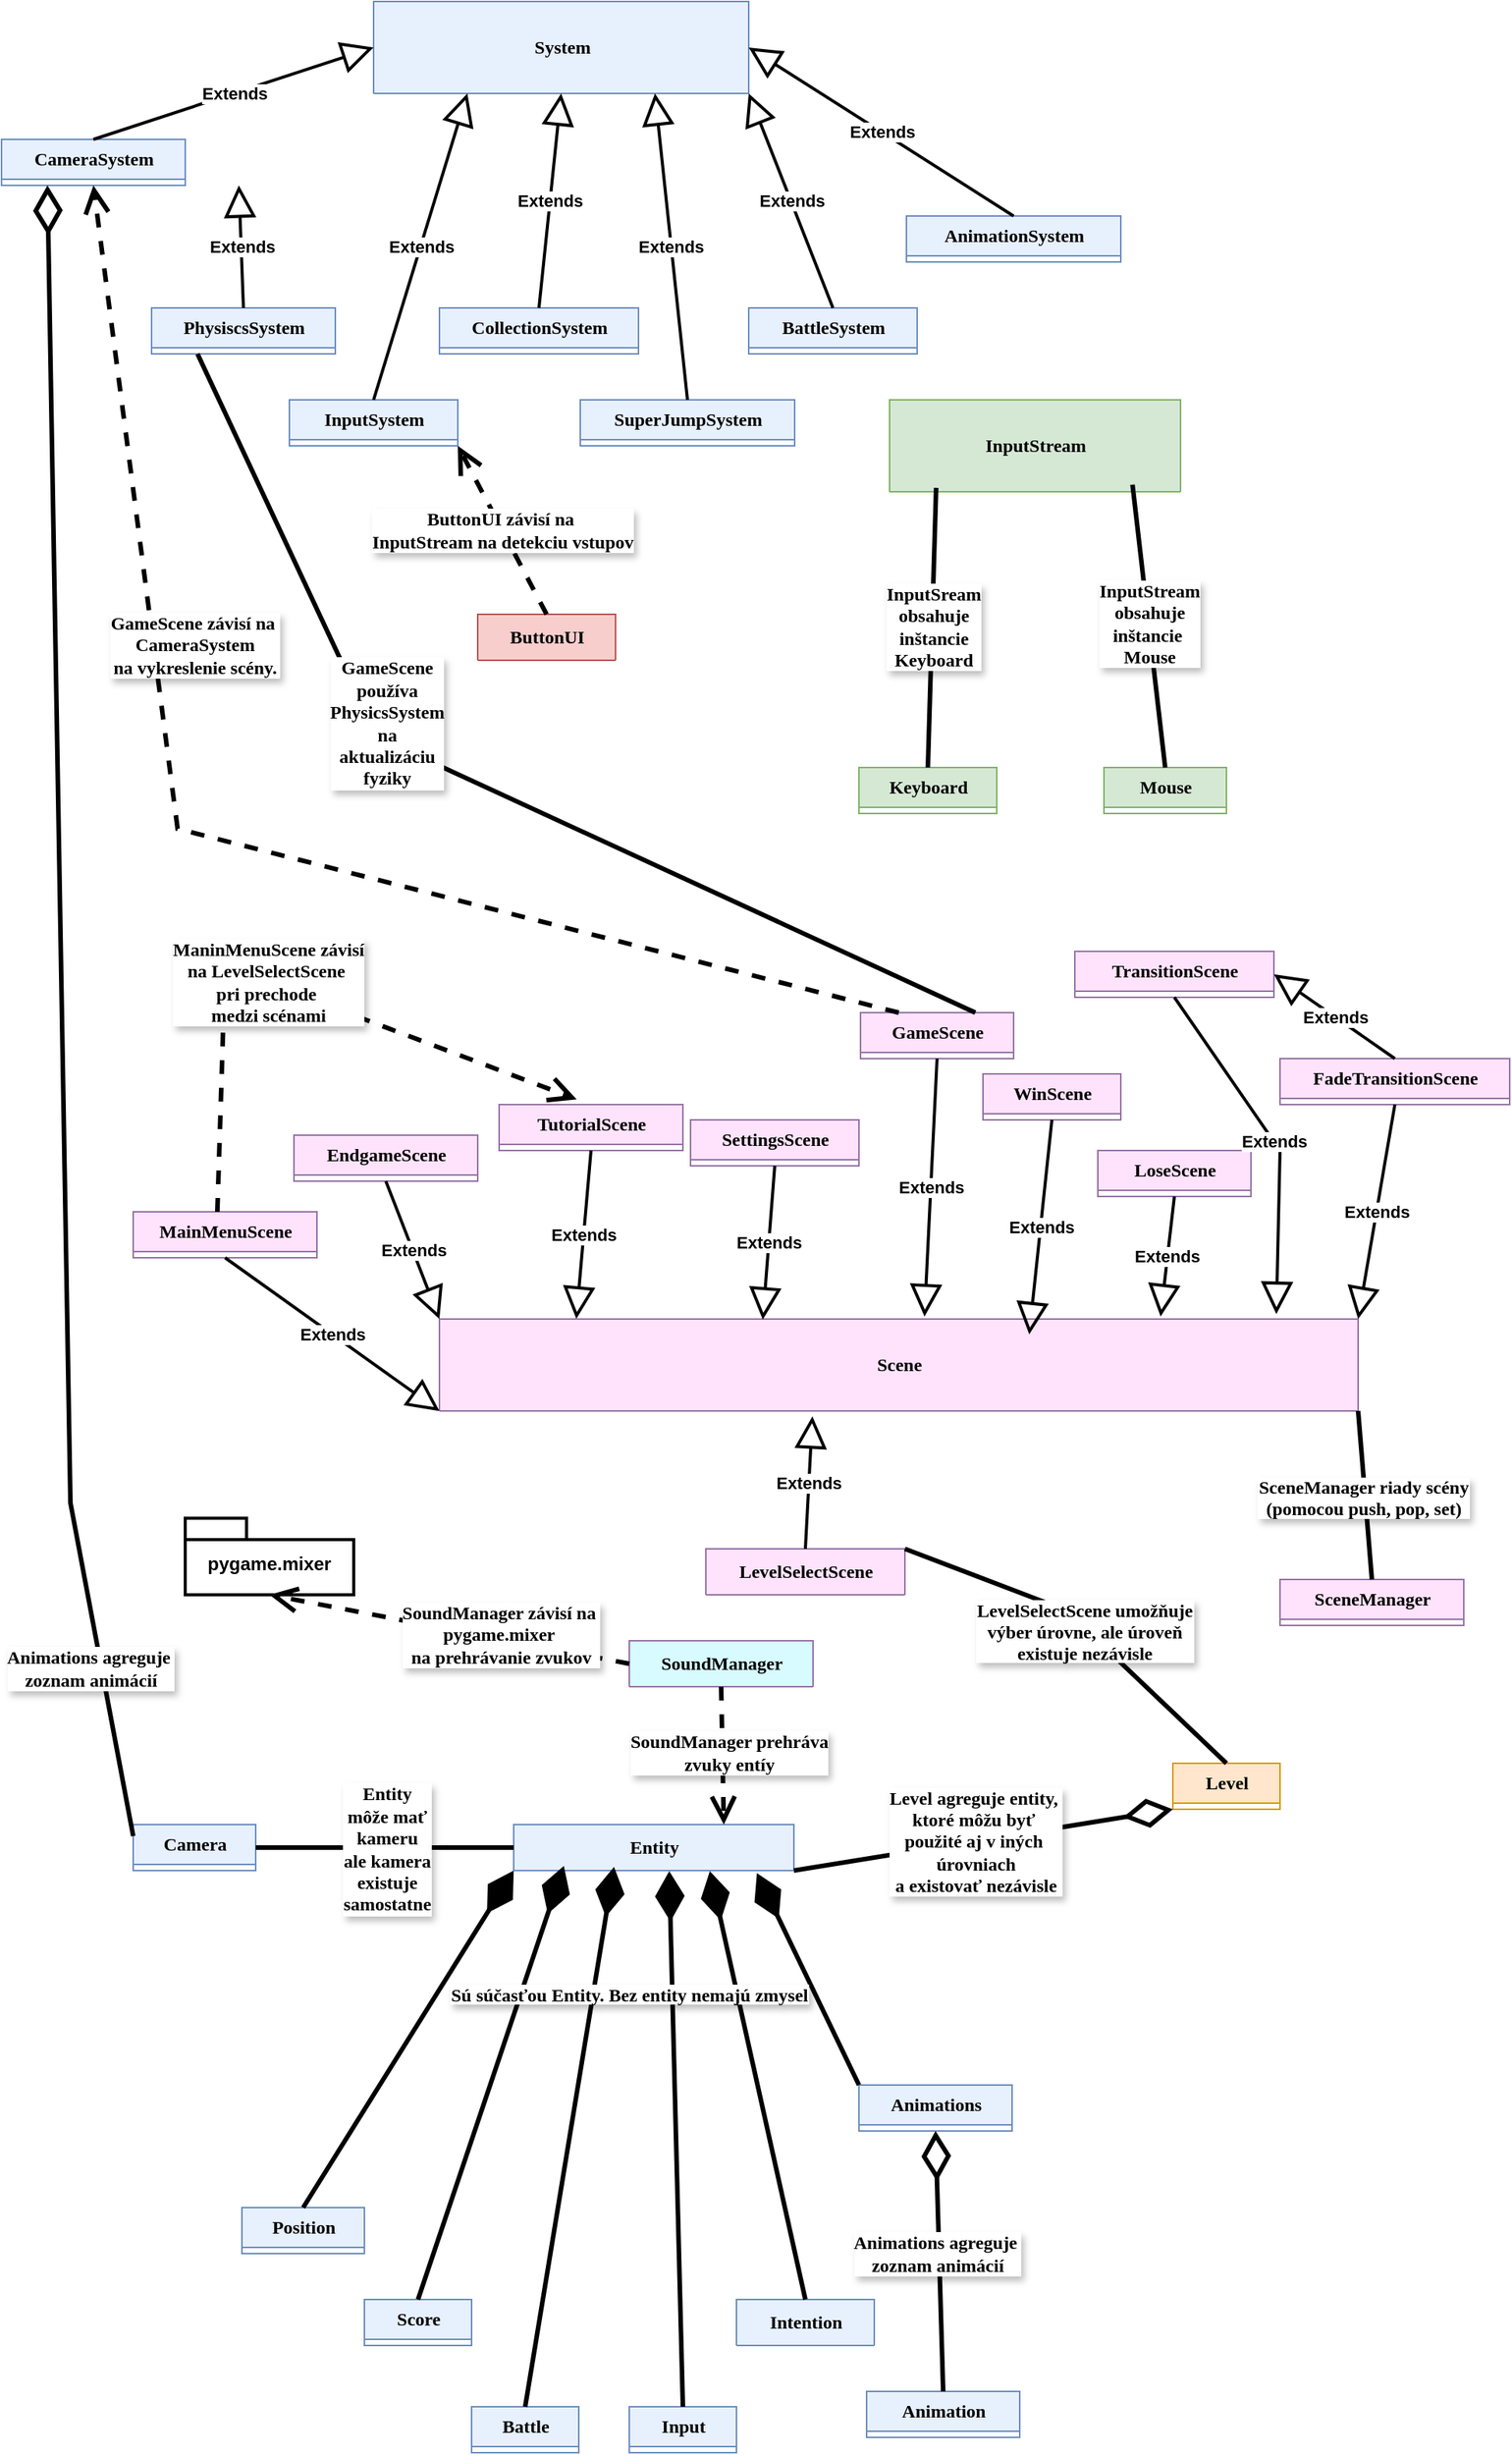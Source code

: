 <mxfile version="26.1.1">
  <diagram name="Page-1" id="c4acf3e9-155e-7222-9cf6-157b1a14988f">
    <mxGraphModel dx="1221" dy="618" grid="1" gridSize="10" guides="1" tooltips="1" connect="1" arrows="1" fold="1" page="1" pageScale="1" pageWidth="850" pageHeight="1100" background="none" math="0" shadow="0">
      <root>
        <mxCell id="0" />
        <mxCell id="1" parent="0" />
        <mxCell id="17acba5748e5396b-20" value="System" style="swimlane;html=1;fontStyle=1;childLayout=stackLayout;horizontal=1;startSize=60;horizontalStack=0;resizeParent=1;resizeLast=0;collapsible=1;marginBottom=0;swimlaneFillColor=#ffffff;rounded=0;shadow=0;comic=0;labelBackgroundColor=none;strokeWidth=1;fontFamily=Georgia;fontSize=12;align=center;fillColor=light-dark(#e7f0fd, #1d293b);strokeColor=#6c8ebf;fillStyle=auto;" parent="1" vertex="1" collapsed="1">
          <mxGeometry x="258" y="20" width="245" height="60" as="geometry">
            <mxRectangle x="80" y="1570" width="250" height="130" as="alternateBounds" />
          </mxGeometry>
        </mxCell>
        <mxCell id="17acba5748e5396b-21" value="__init__()" style="text;html=1;align=left;verticalAlign=top;spacingLeft=4;spacingRight=4;whiteSpace=wrap;overflow=hidden;rotatable=0;points=[[0,0.5],[1,0.5]];portConstraint=eastwest;fontFamily=Georgia;fontSize=12;fillColor=light-dark(#e7f0fd, #1d293b);strokeColor=#6c8ebf;fillStyle=auto;" parent="17acba5748e5396b-20" vertex="1">
          <mxGeometry y="26" width="250" height="26" as="geometry" />
        </mxCell>
        <mxCell id="17acba5748e5396b-24" value="+ check(entity): bool" style="text;html=1;align=left;verticalAlign=top;spacingLeft=4;spacingRight=4;whiteSpace=wrap;overflow=hidden;rotatable=0;points=[[0,0.5],[1,0.5]];portConstraint=eastwest;fontFamily=Georgia;fontSize=12;fillColor=light-dark(#e7f0fd, #1d293b);strokeColor=#6c8ebf;fillStyle=auto;" parent="17acba5748e5396b-20" vertex="1">
          <mxGeometry y="52" width="250" height="26" as="geometry" />
        </mxCell>
        <mxCell id="B7T8D-MgTJ2rFWrATAyk-13" value="+ update(screen=None, inputStream=None)" style="text;html=1;align=left;verticalAlign=top;spacingLeft=4;spacingRight=4;whiteSpace=wrap;overflow=hidden;rotatable=0;points=[[0,0.5],[1,0.5]];portConstraint=eastwest;fontFamily=Georgia;fontSize=12;fillColor=light-dark(#e7f0fd, #1d293b);strokeColor=#6c8ebf;fillStyle=auto;" parent="17acba5748e5396b-20" vertex="1">
          <mxGeometry y="78" width="250" height="26" as="geometry" />
        </mxCell>
        <mxCell id="B7T8D-MgTJ2rFWrATAyk-14" value="+ updateEntity(screen, inputStream, entity)" style="text;html=1;align=left;verticalAlign=top;spacingLeft=4;spacingRight=4;whiteSpace=wrap;overflow=hidden;rotatable=0;points=[[0,0.5],[1,0.5]];portConstraint=eastwest;fontFamily=Georgia;fontSize=12;fillColor=light-dark(#e7f0fd, #1d293b);strokeColor=#6c8ebf;fillStyle=auto;" parent="17acba5748e5396b-20" vertex="1">
          <mxGeometry y="104" width="250" height="26" as="geometry" />
        </mxCell>
        <mxCell id="B7T8D-MgTJ2rFWrATAyk-16" value="AnimationSystem" style="swimlane;html=1;fontStyle=1;childLayout=stackLayout;horizontal=1;startSize=26;horizontalStack=0;resizeParent=1;resizeLast=0;collapsible=1;marginBottom=0;swimlaneFillColor=#ffffff;rounded=0;shadow=0;comic=0;labelBackgroundColor=none;strokeWidth=1;fontFamily=Georgia;fontSize=12;align=center;fillColor=light-dark(#e7f0fd, #1d293b);strokeColor=#6c8ebf;fillStyle=auto;" parent="1" vertex="1" collapsed="1">
          <mxGeometry x="606" y="160" width="140" height="30" as="geometry">
            <mxRectangle x="80" y="1730" width="250" height="80" as="alternateBounds" />
          </mxGeometry>
        </mxCell>
        <mxCell id="B7T8D-MgTJ2rFWrATAyk-18" value="+ check(entity): bool" style="text;html=1;align=left;verticalAlign=top;spacingLeft=4;spacingRight=4;whiteSpace=wrap;overflow=hidden;rotatable=0;points=[[0,0.5],[1,0.5]];portConstraint=eastwest;fontFamily=Georgia;fontSize=12;fillColor=light-dark(#e7f0fd, #1d293b);strokeColor=#6c8ebf;fillStyle=auto;" parent="B7T8D-MgTJ2rFWrATAyk-16" vertex="1">
          <mxGeometry y="26" width="250" height="26" as="geometry" />
        </mxCell>
        <mxCell id="B7T8D-MgTJ2rFWrATAyk-20" value="+ updateEntity(screen, inputStream, entity)" style="text;html=1;align=left;verticalAlign=top;spacingLeft=4;spacingRight=4;whiteSpace=wrap;overflow=hidden;rotatable=0;points=[[0,0.5],[1,0.5]];portConstraint=eastwest;fontFamily=Georgia;fontSize=12;fillColor=light-dark(#e7f0fd, #1d293b);strokeColor=#6c8ebf;fillStyle=auto;" parent="B7T8D-MgTJ2rFWrATAyk-16" vertex="1">
          <mxGeometry y="52" width="250" height="26" as="geometry" />
        </mxCell>
        <mxCell id="B7T8D-MgTJ2rFWrATAyk-24" value="Camera" style="swimlane;html=1;fontStyle=1;childLayout=stackLayout;horizontal=1;startSize=26;horizontalStack=0;resizeParent=1;resizeLast=0;collapsible=1;marginBottom=0;swimlaneFillColor=#ffffff;rounded=0;shadow=0;comic=0;labelBackgroundColor=none;strokeWidth=1;fontFamily=Georgia;fontSize=12;align=center;fillColor=light-dark(#e7f0fd, #1d293b);strokeColor=#6c8ebf;fillStyle=auto;" parent="1" vertex="1" collapsed="1">
          <mxGeometry x="101" y="1210" width="80" height="30" as="geometry">
            <mxRectangle x="80" y="40" width="250" height="250" as="alternateBounds" />
          </mxGeometry>
        </mxCell>
        <mxCell id="B7T8D-MgTJ2rFWrATAyk-25" value="- rect: pygame.Rect" style="text;html=1;align=left;verticalAlign=top;spacingLeft=4;spacingRight=4;whiteSpace=wrap;overflow=hidden;rotatable=0;points=[[0,0.5],[1,0.5]];portConstraint=eastwest;fontFamily=Georgia;fontSize=12;fillColor=light-dark(#e7f0fd, #1d293b);strokeColor=#6c8ebf;fillStyle=auto;" parent="B7T8D-MgTJ2rFWrATAyk-24" vertex="1">
          <mxGeometry y="26" width="250" height="26" as="geometry" />
        </mxCell>
        <mxCell id="B7T8D-MgTJ2rFWrATAyk-51" value="- worldX: int" style="text;html=1;align=left;verticalAlign=top;spacingLeft=4;spacingRight=4;whiteSpace=wrap;overflow=hidden;rotatable=0;points=[[0,0.5],[1,0.5]];portConstraint=eastwest;fontFamily=Georgia;fontSize=12;fillColor=light-dark(#e7f0fd, #1d293b);strokeColor=#6c8ebf;fillStyle=auto;" parent="B7T8D-MgTJ2rFWrATAyk-24" vertex="1">
          <mxGeometry y="52" width="250" height="26" as="geometry" />
        </mxCell>
        <mxCell id="B7T8D-MgTJ2rFWrATAyk-53" value="- worldY: int" style="text;html=1;align=left;verticalAlign=top;spacingLeft=4;spacingRight=4;whiteSpace=wrap;overflow=hidden;rotatable=0;points=[[0,0.5],[1,0.5]];portConstraint=eastwest;fontFamily=Georgia;fontSize=12;fillColor=light-dark(#e7f0fd, #1d293b);strokeColor=#6c8ebf;fillStyle=auto;" parent="B7T8D-MgTJ2rFWrATAyk-24" vertex="1">
          <mxGeometry y="78" width="250" height="26" as="geometry" />
        </mxCell>
        <mxCell id="B7T8D-MgTJ2rFWrATAyk-54" value="- entityToTrack: Entity" style="text;html=1;align=left;verticalAlign=top;spacingLeft=4;spacingRight=4;whiteSpace=wrap;overflow=hidden;rotatable=0;points=[[0,0.5],[1,0.5]];portConstraint=eastwest;fontFamily=Georgia;fontSize=12;fillColor=light-dark(#e7f0fd, #1d293b);strokeColor=#6c8ebf;fillStyle=auto;" parent="B7T8D-MgTJ2rFWrATAyk-24" vertex="1">
          <mxGeometry y="104" width="250" height="26" as="geometry" />
        </mxCell>
        <mxCell id="B7T8D-MgTJ2rFWrATAyk-26" value="- zoomLevel: float" style="text;html=1;align=left;verticalAlign=top;spacingLeft=4;spacingRight=4;whiteSpace=wrap;overflow=hidden;rotatable=0;points=[[0,0.5],[1,0.5]];portConstraint=eastwest;fontFamily=Georgia;fontSize=12;fillColor=light-dark(#e7f0fd, #1d293b);strokeColor=#6c8ebf;fillStyle=auto;" parent="B7T8D-MgTJ2rFWrATAyk-24" vertex="1">
          <mxGeometry y="130" width="250" height="26" as="geometry" />
        </mxCell>
        <mxCell id="B7T8D-MgTJ2rFWrATAyk-27" value="" style="line;strokeWidth=1;align=left;verticalAlign=middle;spacingTop=-1;spacingLeft=3;spacingRight=3;rotatable=0;labelPosition=right;points=[];portConstraint=eastwest;fontFamily=Georgia;fontSize=12;fillColor=light-dark(#e7f0fd, #1d293b);strokeColor=#0A0A0A;fillStyle=auto;" parent="B7T8D-MgTJ2rFWrATAyk-24" vertex="1">
          <mxGeometry y="156" width="250" height="8" as="geometry" />
        </mxCell>
        <mxCell id="B7T8D-MgTJ2rFWrATAyk-58" value="__init__(x, y, w, h)" style="text;html=1;align=left;verticalAlign=top;spacingLeft=4;spacingRight=4;whiteSpace=wrap;overflow=hidden;rotatable=0;points=[[0,0.5],[1,0.5]];portConstraint=eastwest;fontFamily=Georgia;fontSize=12;fillColor=light-dark(#e7f0fd, #1d293b);strokeColor=#6c8ebf;fillStyle=auto;" parent="B7T8D-MgTJ2rFWrATAyk-24" vertex="1">
          <mxGeometry y="164" width="250" height="26" as="geometry" />
        </mxCell>
        <mxCell id="B7T8D-MgTJ2rFWrATAyk-59" value="+ setWorldPos(x, y)" style="text;html=1;align=left;verticalAlign=top;spacingLeft=4;spacingRight=4;whiteSpace=wrap;overflow=hidden;rotatable=0;points=[[0,0.5],[1,0.5]];portConstraint=eastwest;fontFamily=Georgia;fontSize=12;fillColor=light-dark(#e7f0fd, #1d293b);strokeColor=#6c8ebf;fillStyle=auto;" parent="B7T8D-MgTJ2rFWrATAyk-24" vertex="1">
          <mxGeometry y="190" width="250" height="26" as="geometry" />
        </mxCell>
        <mxCell id="B7T8D-MgTJ2rFWrATAyk-57" value="+ trackEntity(e)" style="text;html=1;align=left;verticalAlign=top;spacingLeft=4;spacingRight=4;whiteSpace=wrap;overflow=hidden;rotatable=0;points=[[0,0.5],[1,0.5]];portConstraint=eastwest;fontFamily=Georgia;fontSize=12;fillColor=light-dark(#e7f0fd, #1d293b);strokeColor=#6c8ebf;fillStyle=auto;" parent="B7T8D-MgTJ2rFWrATAyk-24" vertex="1">
          <mxGeometry y="216" width="250" height="26" as="geometry" />
        </mxCell>
        <mxCell id="B7T8D-MgTJ2rFWrATAyk-29" value="PhysiscsSystem" style="swimlane;html=1;fontStyle=1;childLayout=stackLayout;horizontal=1;startSize=26;horizontalStack=0;resizeParent=1;resizeLast=0;collapsible=1;marginBottom=0;swimlaneFillColor=#ffffff;rounded=0;shadow=0;comic=0;labelBackgroundColor=none;strokeWidth=1;fontFamily=Georgia;fontSize=12;align=center;fillColor=light-dark(#e7f0fd, #1d293b);strokeColor=#6c8ebf;fillStyle=auto;" parent="1" vertex="1" collapsed="1">
          <mxGeometry x="113" y="220" width="120" height="30" as="geometry">
            <mxRectangle x="80" y="1840" width="250" height="104" as="alternateBounds" />
          </mxGeometry>
        </mxCell>
        <mxCell id="B7T8D-MgTJ2rFWrATAyk-30" value="+ check(entity): bool" style="text;html=1;align=left;verticalAlign=top;spacingLeft=4;spacingRight=4;whiteSpace=wrap;overflow=hidden;rotatable=0;points=[[0,0.5],[1,0.5]];portConstraint=eastwest;fontFamily=Georgia;fontSize=12;fillColor=light-dark(#e7f0fd, #1d293b);strokeColor=#6c8ebf;fillStyle=auto;" parent="B7T8D-MgTJ2rFWrATAyk-29" vertex="1">
          <mxGeometry y="26" width="250" height="26" as="geometry" />
        </mxCell>
        <mxCell id="B7T8D-MgTJ2rFWrATAyk-33" value="+ update()" style="text;html=1;align=left;verticalAlign=top;spacingLeft=4;spacingRight=4;whiteSpace=wrap;overflow=hidden;rotatable=0;points=[[0,0.5],[1,0.5]];portConstraint=eastwest;fontFamily=Georgia;fontSize=12;fillColor=light-dark(#e7f0fd, #1d293b);strokeColor=#6c8ebf;fillStyle=auto;" parent="B7T8D-MgTJ2rFWrATAyk-29" vertex="1">
          <mxGeometry y="52" width="250" height="26" as="geometry" />
        </mxCell>
        <mxCell id="B7T8D-MgTJ2rFWrATAyk-31" value="+ updateEntity(screen, inputStream, entity)" style="text;html=1;align=left;verticalAlign=top;spacingLeft=4;spacingRight=4;whiteSpace=wrap;overflow=hidden;rotatable=0;points=[[0,0.5],[1,0.5]];portConstraint=eastwest;fontFamily=Georgia;fontSize=12;fillColor=light-dark(#e7f0fd, #1d293b);strokeColor=#6c8ebf;fillStyle=auto;" parent="B7T8D-MgTJ2rFWrATAyk-29" vertex="1">
          <mxGeometry y="78" width="250" height="26" as="geometry" />
        </mxCell>
        <mxCell id="B7T8D-MgTJ2rFWrATAyk-34" value="InputSystem" style="swimlane;html=1;fontStyle=1;childLayout=stackLayout;horizontal=1;startSize=26;horizontalStack=0;resizeParent=1;resizeLast=0;collapsible=1;marginBottom=0;swimlaneFillColor=#ffffff;rounded=0;shadow=0;comic=0;labelBackgroundColor=none;strokeWidth=1;fontFamily=Georgia;fontSize=12;align=center;fillColor=light-dark(#e7f0fd, #1d293b);strokeColor=#6c8ebf;fillStyle=auto;" parent="1" vertex="1" collapsed="1">
          <mxGeometry x="203" y="280" width="110" height="30" as="geometry">
            <mxRectangle x="80" y="1980" width="250" height="80" as="alternateBounds" />
          </mxGeometry>
        </mxCell>
        <mxCell id="B7T8D-MgTJ2rFWrATAyk-35" value="+ check(entity): bool" style="text;html=1;align=left;verticalAlign=top;spacingLeft=4;spacingRight=4;whiteSpace=wrap;overflow=hidden;rotatable=0;points=[[0,0.5],[1,0.5]];portConstraint=eastwest;fontFamily=Georgia;fontSize=12;fillColor=light-dark(#e7f0fd, #1d293b);strokeColor=#6c8ebf;fillStyle=auto;" parent="B7T8D-MgTJ2rFWrATAyk-34" vertex="1">
          <mxGeometry y="26" width="250" height="26" as="geometry" />
        </mxCell>
        <mxCell id="B7T8D-MgTJ2rFWrATAyk-36" value="+ updateEntity(screen, inputStream, entity)" style="text;html=1;align=left;verticalAlign=top;spacingLeft=4;spacingRight=4;whiteSpace=wrap;overflow=hidden;rotatable=0;points=[[0,0.5],[1,0.5]];portConstraint=eastwest;fontFamily=Georgia;fontSize=12;fillColor=light-dark(#e7f0fd, #1d293b);strokeColor=#6c8ebf;fillStyle=auto;" parent="B7T8D-MgTJ2rFWrATAyk-34" vertex="1">
          <mxGeometry y="52" width="250" height="26" as="geometry" />
        </mxCell>
        <mxCell id="B7T8D-MgTJ2rFWrATAyk-37" value="CollectionSystem" style="swimlane;html=1;fontStyle=1;childLayout=stackLayout;horizontal=1;startSize=26;horizontalStack=0;resizeParent=1;resizeLast=0;collapsible=1;marginBottom=0;swimlaneFillColor=#ffffff;rounded=0;shadow=0;comic=0;labelBackgroundColor=none;strokeWidth=1;fontFamily=Georgia;fontSize=12;align=center;fillColor=light-dark(#e7f0fd, #1d293b);strokeColor=#6c8ebf;fillStyle=auto;" parent="1" vertex="1" collapsed="1">
          <mxGeometry x="301" y="220" width="130" height="30" as="geometry">
            <mxRectangle x="410" y="40" width="250" height="80" as="alternateBounds" />
          </mxGeometry>
        </mxCell>
        <mxCell id="B7T8D-MgTJ2rFWrATAyk-38" value="+ check(entity): bool" style="text;html=1;align=left;verticalAlign=top;spacingLeft=4;spacingRight=4;whiteSpace=wrap;overflow=hidden;rotatable=0;points=[[0,0.5],[1,0.5]];portConstraint=eastwest;fontFamily=Georgia;fontSize=12;fillColor=light-dark(#e7f0fd, #1d293b);strokeColor=#6c8ebf;fillStyle=auto;" parent="B7T8D-MgTJ2rFWrATAyk-37" vertex="1">
          <mxGeometry y="26" width="250" height="26" as="geometry" />
        </mxCell>
        <mxCell id="B7T8D-MgTJ2rFWrATAyk-39" value="+ updateEntity(screen, inputStream, entity)" style="text;html=1;align=left;verticalAlign=top;spacingLeft=4;spacingRight=4;whiteSpace=wrap;overflow=hidden;rotatable=0;points=[[0,0.5],[1,0.5]];portConstraint=eastwest;fontFamily=Georgia;fontSize=12;fillColor=light-dark(#e7f0fd, #1d293b);strokeColor=#6c8ebf;fillStyle=auto;" parent="B7T8D-MgTJ2rFWrATAyk-37" vertex="1">
          <mxGeometry y="52" width="250" height="26" as="geometry" />
        </mxCell>
        <mxCell id="B7T8D-MgTJ2rFWrATAyk-40" value="SuperJumpSystem" style="swimlane;html=1;fontStyle=1;childLayout=stackLayout;horizontal=1;startSize=26;horizontalStack=0;resizeParent=1;resizeLast=0;collapsible=1;marginBottom=0;swimlaneFillColor=#ffffff;rounded=0;shadow=0;comic=0;labelBackgroundColor=none;strokeWidth=1;fontFamily=Georgia;fontSize=12;align=center;fillColor=light-dark(#e7f0fd, #1d293b);strokeColor=#6c8ebf;fillStyle=auto;" parent="1" vertex="1" collapsed="1">
          <mxGeometry x="393" y="280" width="140" height="30" as="geometry">
            <mxRectangle x="410" y="140" width="250" height="80" as="alternateBounds" />
          </mxGeometry>
        </mxCell>
        <mxCell id="B7T8D-MgTJ2rFWrATAyk-41" value="+ check(entity): bool" style="text;html=1;align=left;verticalAlign=top;spacingLeft=4;spacingRight=4;whiteSpace=wrap;overflow=hidden;rotatable=0;points=[[0,0.5],[1,0.5]];portConstraint=eastwest;fontFamily=Georgia;fontSize=12;fillColor=light-dark(#e7f0fd, #1d293b);strokeColor=#6c8ebf;fillStyle=auto;" parent="B7T8D-MgTJ2rFWrATAyk-40" vertex="1">
          <mxGeometry y="26" width="250" height="26" as="geometry" />
        </mxCell>
        <mxCell id="B7T8D-MgTJ2rFWrATAyk-42" value="+ updateEntity(screen, inputStream, entity)" style="text;html=1;align=left;verticalAlign=top;spacingLeft=4;spacingRight=4;whiteSpace=wrap;overflow=hidden;rotatable=0;points=[[0,0.5],[1,0.5]];portConstraint=eastwest;fontFamily=Georgia;fontSize=12;fillColor=light-dark(#e7f0fd, #1d293b);strokeColor=#6c8ebf;fillStyle=auto;" parent="B7T8D-MgTJ2rFWrATAyk-40" vertex="1">
          <mxGeometry y="52" width="250" height="26" as="geometry" />
        </mxCell>
        <mxCell id="B7T8D-MgTJ2rFWrATAyk-43" value="BattleSystem" style="swimlane;html=1;fontStyle=1;childLayout=stackLayout;horizontal=1;startSize=26;horizontalStack=0;resizeParent=1;resizeLast=0;collapsible=1;marginBottom=0;swimlaneFillColor=#ffffff;rounded=0;shadow=0;comic=0;labelBackgroundColor=none;strokeWidth=1;fontFamily=Georgia;fontSize=12;align=center;fillColor=light-dark(#e7f0fd, #1d293b);strokeColor=#6c8ebf;fillStyle=auto;" parent="1" vertex="1" collapsed="1">
          <mxGeometry x="503" y="220" width="110" height="30" as="geometry">
            <mxRectangle x="410" y="240" width="250" height="80" as="alternateBounds" />
          </mxGeometry>
        </mxCell>
        <mxCell id="B7T8D-MgTJ2rFWrATAyk-44" value="+ check(entity): bool" style="text;html=1;align=left;verticalAlign=top;spacingLeft=4;spacingRight=4;whiteSpace=wrap;overflow=hidden;rotatable=0;points=[[0,0.5],[1,0.5]];portConstraint=eastwest;fontFamily=Georgia;fontSize=12;fillColor=light-dark(#e7f0fd, #1d293b);strokeColor=#6c8ebf;fillStyle=auto;" parent="B7T8D-MgTJ2rFWrATAyk-43" vertex="1">
          <mxGeometry y="26" width="250" height="26" as="geometry" />
        </mxCell>
        <mxCell id="B7T8D-MgTJ2rFWrATAyk-45" value="+ updateEntity(screen, inputStream, entity)" style="text;html=1;align=left;verticalAlign=top;spacingLeft=4;spacingRight=4;whiteSpace=wrap;overflow=hidden;rotatable=0;points=[[0,0.5],[1,0.5]];portConstraint=eastwest;fontFamily=Georgia;fontSize=12;fillColor=light-dark(#e7f0fd, #1d293b);strokeColor=#6c8ebf;fillStyle=auto;" parent="B7T8D-MgTJ2rFWrATAyk-43" vertex="1">
          <mxGeometry y="52" width="250" height="26" as="geometry" />
        </mxCell>
        <mxCell id="B7T8D-MgTJ2rFWrATAyk-46" value="CameraSystem" style="swimlane;html=1;fontStyle=1;childLayout=stackLayout;horizontal=1;startSize=26;horizontalStack=0;resizeParent=1;resizeLast=0;collapsible=1;marginBottom=0;swimlaneFillColor=#ffffff;rounded=0;shadow=0;comic=0;labelBackgroundColor=none;strokeWidth=1;fontFamily=Georgia;fontSize=12;align=center;fillColor=light-dark(#e7f0fd, #1d293b);strokeColor=#6c8ebf;fillStyle=auto;" parent="1" vertex="1" collapsed="1">
          <mxGeometry x="15" y="110" width="120" height="30" as="geometry">
            <mxRectangle x="410" y="340" width="250" height="80" as="alternateBounds" />
          </mxGeometry>
        </mxCell>
        <mxCell id="B7T8D-MgTJ2rFWrATAyk-47" value="+ check(entity): bool" style="text;html=1;align=left;verticalAlign=top;spacingLeft=4;spacingRight=4;whiteSpace=wrap;overflow=hidden;rotatable=0;points=[[0,0.5],[1,0.5]];portConstraint=eastwest;fontFamily=Georgia;fontSize=12;fillColor=light-dark(#e7f0fd, #1d293b);strokeColor=#6c8ebf;fillStyle=auto;" parent="B7T8D-MgTJ2rFWrATAyk-46" vertex="1">
          <mxGeometry y="26" width="250" height="26" as="geometry" />
        </mxCell>
        <mxCell id="B7T8D-MgTJ2rFWrATAyk-48" value="+ updateEntity(screen, inputStream, entity)" style="text;html=1;align=left;verticalAlign=top;spacingLeft=4;spacingRight=4;whiteSpace=wrap;overflow=hidden;rotatable=0;points=[[0,0.5],[1,0.5]];portConstraint=eastwest;fontFamily=Georgia;fontSize=12;fillColor=light-dark(#e7f0fd, #1d293b);strokeColor=#6c8ebf;fillStyle=auto;" parent="B7T8D-MgTJ2rFWrATAyk-46" vertex="1">
          <mxGeometry y="52" width="250" height="26" as="geometry" />
        </mxCell>
        <mxCell id="B7T8D-MgTJ2rFWrATAyk-60" value="Position" style="swimlane;html=1;fontStyle=1;childLayout=stackLayout;horizontal=1;startSize=26;horizontalStack=0;resizeParent=1;resizeLast=0;collapsible=1;marginBottom=0;swimlaneFillColor=#ffffff;rounded=0;shadow=0;comic=0;labelBackgroundColor=none;strokeWidth=1;fontFamily=Georgia;fontSize=12;align=center;fillColor=light-dark(#e7f0fd, #1d293b);strokeColor=#6c8ebf;fillStyle=auto;" parent="1" vertex="1" collapsed="1">
          <mxGeometry x="172" y="1460" width="80" height="30" as="geometry">
            <mxRectangle x="80" y="320" width="250" height="90" as="alternateBounds" />
          </mxGeometry>
        </mxCell>
        <mxCell id="B7T8D-MgTJ2rFWrATAyk-61" value="- rect: pygame.Rect" style="text;html=1;align=left;verticalAlign=top;spacingLeft=4;spacingRight=4;whiteSpace=wrap;overflow=hidden;rotatable=0;points=[[0,0.5],[1,0.5]];portConstraint=eastwest;fontFamily=Georgia;fontSize=12;fillColor=light-dark(#e7f0fd, #1d293b);strokeColor=#6c8ebf;fillStyle=auto;" parent="B7T8D-MgTJ2rFWrATAyk-60" vertex="1">
          <mxGeometry y="26" width="250" height="26" as="geometry" />
        </mxCell>
        <mxCell id="B7T8D-MgTJ2rFWrATAyk-66" value="" style="line;strokeWidth=1;align=left;verticalAlign=middle;spacingTop=-1;spacingLeft=3;spacingRight=3;rotatable=0;labelPosition=right;points=[];portConstraint=eastwest;fontFamily=Georgia;fontSize=12;fillColor=light-dark(#e7f0fd, #1d293b);strokeColor=#6c8ebf;fillStyle=auto;" parent="B7T8D-MgTJ2rFWrATAyk-60" vertex="1">
          <mxGeometry y="52" width="250" height="8" as="geometry" />
        </mxCell>
        <mxCell id="B7T8D-MgTJ2rFWrATAyk-67" value="__init__(x, y, w, h)" style="text;html=1;align=left;verticalAlign=top;spacingLeft=4;spacingRight=4;whiteSpace=wrap;overflow=hidden;rotatable=0;points=[[0,0.5],[1,0.5]];portConstraint=eastwest;fontFamily=Georgia;fontSize=12;fillColor=light-dark(#e7f0fd, #1d293b);strokeColor=#6c8ebf;fillStyle=auto;" parent="B7T8D-MgTJ2rFWrATAyk-60" vertex="1">
          <mxGeometry y="60" width="250" height="26" as="geometry" />
        </mxCell>
        <mxCell id="B7T8D-MgTJ2rFWrATAyk-70" value="Animations" style="swimlane;html=1;fontStyle=1;childLayout=stackLayout;horizontal=1;startSize=26;horizontalStack=0;resizeParent=1;resizeLast=0;collapsible=1;marginBottom=0;swimlaneFillColor=#ffffff;rounded=0;shadow=0;comic=0;labelBackgroundColor=none;strokeWidth=1;fontFamily=Georgia;fontSize=12;align=center;fillColor=light-dark(#e7f0fd, #1d293b);strokeColor=#6c8ebf;fillStyle=auto;" parent="1" vertex="1" collapsed="1">
          <mxGeometry x="575" y="1380" width="100" height="30" as="geometry">
            <mxRectangle x="80" y="450" width="250" height="112" as="alternateBounds" />
          </mxGeometry>
        </mxCell>
        <mxCell id="B7T8D-MgTJ2rFWrATAyk-71" value="- animationList: dict" style="text;html=1;align=left;verticalAlign=top;spacingLeft=4;spacingRight=4;whiteSpace=wrap;overflow=hidden;rotatable=0;points=[[0,0.5],[1,0.5]];portConstraint=eastwest;fontFamily=Georgia;fontSize=12;fillColor=light-dark(#e7f0fd, #1d293b);strokeColor=#6c8ebf;fillStyle=auto;" parent="B7T8D-MgTJ2rFWrATAyk-70" vertex="1">
          <mxGeometry y="26" width="250" height="26" as="geometry" />
        </mxCell>
        <mxCell id="B7T8D-MgTJ2rFWrATAyk-72" value="" style="line;strokeWidth=1;align=left;verticalAlign=middle;spacingTop=-1;spacingLeft=3;spacingRight=3;rotatable=0;labelPosition=right;points=[];portConstraint=eastwest;fontFamily=Georgia;fontSize=12;fillColor=light-dark(#e7f0fd, #1d293b);strokeColor=#6c8ebf;fillStyle=auto;" parent="B7T8D-MgTJ2rFWrATAyk-70" vertex="1">
          <mxGeometry y="52" width="250" height="8" as="geometry" />
        </mxCell>
        <mxCell id="B7T8D-MgTJ2rFWrATAyk-74" value="__init__()" style="text;html=1;align=left;verticalAlign=top;spacingLeft=4;spacingRight=4;whiteSpace=wrap;overflow=hidden;rotatable=0;points=[[0,0.5],[1,0.5]];portConstraint=eastwest;fontFamily=Georgia;fontSize=12;fillColor=light-dark(#e7f0fd, #1d293b);strokeColor=#6c8ebf;fillStyle=auto;" parent="B7T8D-MgTJ2rFWrATAyk-70" vertex="1">
          <mxGeometry y="60" width="250" height="26" as="geometry" />
        </mxCell>
        <mxCell id="B7T8D-MgTJ2rFWrATAyk-73" value="+ add(state, animation)" style="text;html=1;align=left;verticalAlign=top;spacingLeft=4;spacingRight=4;whiteSpace=wrap;overflow=hidden;rotatable=0;points=[[0,0.5],[1,0.5]];portConstraint=eastwest;fontFamily=Georgia;fontSize=12;fillColor=light-dark(#e7f0fd, #1d293b);strokeColor=#6c8ebf;fillStyle=auto;" parent="B7T8D-MgTJ2rFWrATAyk-70" vertex="1">
          <mxGeometry y="86" width="250" height="26" as="geometry" />
        </mxCell>
        <mxCell id="B7T8D-MgTJ2rFWrATAyk-75" value="Animation" style="swimlane;html=1;fontStyle=1;childLayout=stackLayout;horizontal=1;startSize=26;horizontalStack=0;resizeParent=1;resizeLast=0;collapsible=1;marginBottom=0;swimlaneFillColor=#ffffff;rounded=0;shadow=0;comic=0;labelBackgroundColor=none;strokeWidth=1;fontFamily=Georgia;fontSize=12;align=center;fillColor=light-dark(#e7f0fd, #1d293b);strokeColor=#6c8ebf;fillStyle=auto;" parent="1" vertex="1" collapsed="1">
          <mxGeometry x="580" y="1580" width="100" height="30" as="geometry">
            <mxRectangle x="80" y="590" width="290" height="220" as="alternateBounds" />
          </mxGeometry>
        </mxCell>
        <mxCell id="B7T8D-MgTJ2rFWrATAyk-76" value="- imageList: list" style="text;html=1;align=left;verticalAlign=top;spacingLeft=4;spacingRight=4;whiteSpace=wrap;overflow=hidden;rotatable=0;points=[[0,0.5],[1,0.5]];portConstraint=eastwest;fontFamily=Georgia;fontSize=12;fillColor=light-dark(#e7f0fd, #1d293b);strokeColor=#6c8ebf;fillStyle=auto;" parent="B7T8D-MgTJ2rFWrATAyk-75" vertex="1">
          <mxGeometry y="26" width="290" height="26" as="geometry" />
        </mxCell>
        <mxCell id="B7T8D-MgTJ2rFWrATAyk-77" value="- imageIndex: int" style="text;html=1;align=left;verticalAlign=top;spacingLeft=4;spacingRight=4;whiteSpace=wrap;overflow=hidden;rotatable=0;points=[[0,0.5],[1,0.5]];portConstraint=eastwest;fontFamily=Georgia;fontSize=12;fillColor=light-dark(#e7f0fd, #1d293b);strokeColor=#6c8ebf;fillStyle=auto;" parent="B7T8D-MgTJ2rFWrATAyk-75" vertex="1">
          <mxGeometry y="52" width="290" height="26" as="geometry" />
        </mxCell>
        <mxCell id="B7T8D-MgTJ2rFWrATAyk-85" value="- animationTimer: int" style="text;html=1;align=left;verticalAlign=top;spacingLeft=4;spacingRight=4;whiteSpace=wrap;overflow=hidden;rotatable=0;points=[[0,0.5],[1,0.5]];portConstraint=eastwest;fontFamily=Georgia;fontSize=12;fillColor=light-dark(#e7f0fd, #1d293b);strokeColor=#6c8ebf;fillStyle=auto;" parent="B7T8D-MgTJ2rFWrATAyk-75" vertex="1">
          <mxGeometry y="78" width="290" height="26" as="geometry" />
        </mxCell>
        <mxCell id="B7T8D-MgTJ2rFWrATAyk-78" value="- animationSpeed: int" style="text;html=1;align=left;verticalAlign=top;spacingLeft=4;spacingRight=4;whiteSpace=wrap;overflow=hidden;rotatable=0;points=[[0,0.5],[1,0.5]];portConstraint=eastwest;fontFamily=Georgia;fontSize=12;fillColor=light-dark(#e7f0fd, #1d293b);strokeColor=#6c8ebf;fillStyle=auto;" parent="B7T8D-MgTJ2rFWrATAyk-75" vertex="1">
          <mxGeometry y="104" width="290" height="26" as="geometry" />
        </mxCell>
        <mxCell id="B7T8D-MgTJ2rFWrATAyk-81" value="" style="line;strokeWidth=1;align=left;verticalAlign=middle;spacingTop=-1;spacingLeft=3;spacingRight=3;rotatable=0;labelPosition=right;points=[];portConstraint=eastwest;fontFamily=Georgia;fontSize=12;fillColor=light-dark(#e7f0fd, #1d293b);strokeColor=#6c8ebf;fillStyle=auto;" parent="B7T8D-MgTJ2rFWrATAyk-75" vertex="1">
          <mxGeometry y="130" width="290" height="8" as="geometry" />
        </mxCell>
        <mxCell id="B7T8D-MgTJ2rFWrATAyk-82" value="__init__(imageList)" style="text;html=1;align=left;verticalAlign=top;spacingLeft=4;spacingRight=4;whiteSpace=wrap;overflow=hidden;rotatable=0;points=[[0,0.5],[1,0.5]];portConstraint=eastwest;fontFamily=Georgia;fontSize=12;fillColor=light-dark(#e7f0fd, #1d293b);strokeColor=#6c8ebf;fillStyle=auto;" parent="B7T8D-MgTJ2rFWrATAyk-75" vertex="1">
          <mxGeometry y="138" width="290" height="26" as="geometry" />
        </mxCell>
        <mxCell id="B7T8D-MgTJ2rFWrATAyk-83" value="+ update()" style="text;html=1;align=left;verticalAlign=top;spacingLeft=4;spacingRight=4;whiteSpace=wrap;overflow=hidden;rotatable=0;points=[[0,0.5],[1,0.5]];portConstraint=eastwest;fontFamily=Georgia;fontSize=12;fillColor=light-dark(#e7f0fd, #1d293b);strokeColor=#6c8ebf;fillStyle=auto;" parent="B7T8D-MgTJ2rFWrATAyk-75" vertex="1">
          <mxGeometry y="164" width="290" height="26" as="geometry" />
        </mxCell>
        <mxCell id="B7T8D-MgTJ2rFWrATAyk-84" value="+ draw(screen, x, y, flipX, flipY, zoomLevel, alpha)" style="text;html=1;align=left;verticalAlign=top;spacingLeft=4;spacingRight=4;whiteSpace=wrap;overflow=hidden;rotatable=0;points=[[0,0.5],[1,0.5]];portConstraint=eastwest;fontFamily=Georgia;fontSize=12;fillColor=light-dark(#e7f0fd, #1d293b);strokeColor=#6c8ebf;fillStyle=auto;" parent="B7T8D-MgTJ2rFWrATAyk-75" vertex="1">
          <mxGeometry y="190" width="290" height="26" as="geometry" />
        </mxCell>
        <mxCell id="B7T8D-MgTJ2rFWrATAyk-87" value="Score" style="swimlane;html=1;fontStyle=1;childLayout=stackLayout;horizontal=1;startSize=26;horizontalStack=0;resizeParent=1;resizeLast=0;collapsible=1;marginBottom=0;swimlaneFillColor=#ffffff;rounded=0;shadow=0;comic=0;labelBackgroundColor=none;strokeWidth=1;fontFamily=Georgia;fontSize=12;align=center;fillColor=light-dark(#e7f0fd, #1d293b);strokeColor=#6c8ebf;fillStyle=auto;" parent="1" vertex="1" collapsed="1">
          <mxGeometry x="252" y="1520" width="70" height="30" as="geometry">
            <mxRectangle x="80" y="840" width="250" height="90" as="alternateBounds" />
          </mxGeometry>
        </mxCell>
        <mxCell id="B7T8D-MgTJ2rFWrATAyk-88" value="- score: int" style="text;html=1;align=left;verticalAlign=top;spacingLeft=4;spacingRight=4;whiteSpace=wrap;overflow=hidden;rotatable=0;points=[[0,0.5],[1,0.5]];portConstraint=eastwest;fontFamily=Georgia;fontSize=12;fillColor=light-dark(#e7f0fd, #1d293b);strokeColor=#6c8ebf;fillStyle=auto;" parent="B7T8D-MgTJ2rFWrATAyk-87" vertex="1">
          <mxGeometry y="26" width="250" height="26" as="geometry" />
        </mxCell>
        <mxCell id="B7T8D-MgTJ2rFWrATAyk-89" value="" style="line;strokeWidth=1;align=left;verticalAlign=middle;spacingTop=-1;spacingLeft=3;spacingRight=3;rotatable=0;labelPosition=right;points=[];portConstraint=eastwest;fontFamily=Georgia;fontSize=12;fillColor=light-dark(#e7f0fd, #1d293b);strokeColor=#6c8ebf;fillStyle=auto;" parent="B7T8D-MgTJ2rFWrATAyk-87" vertex="1">
          <mxGeometry y="52" width="250" height="8" as="geometry" />
        </mxCell>
        <mxCell id="B7T8D-MgTJ2rFWrATAyk-90" value="__init__()" style="text;html=1;align=left;verticalAlign=top;spacingLeft=4;spacingRight=4;whiteSpace=wrap;overflow=hidden;rotatable=0;points=[[0,0.5],[1,0.5]];portConstraint=eastwest;fontFamily=Georgia;fontSize=12;fillColor=light-dark(#e7f0fd, #1d293b);strokeColor=#6c8ebf;fillStyle=auto;" parent="B7T8D-MgTJ2rFWrATAyk-87" vertex="1">
          <mxGeometry y="60" width="250" height="26" as="geometry" />
        </mxCell>
        <mxCell id="B7T8D-MgTJ2rFWrATAyk-92" value="Battle" style="swimlane;html=1;fontStyle=1;childLayout=stackLayout;horizontal=1;startSize=26;horizontalStack=0;resizeParent=1;resizeLast=0;collapsible=1;marginBottom=0;swimlaneFillColor=#ffffff;rounded=0;shadow=0;comic=0;labelBackgroundColor=none;strokeWidth=1;fontFamily=Georgia;fontSize=12;align=center;fillColor=light-dark(#e7f0fd, #1d293b);strokeColor=#6c8ebf;fillStyle=auto;" parent="1" vertex="1" collapsed="1">
          <mxGeometry x="322" y="1590" width="70" height="30" as="geometry">
            <mxRectangle x="80" y="950" width="250" height="90" as="alternateBounds" />
          </mxGeometry>
        </mxCell>
        <mxCell id="B7T8D-MgTJ2rFWrATAyk-93" value="- lives: int" style="text;html=1;align=left;verticalAlign=top;spacingLeft=4;spacingRight=4;whiteSpace=wrap;overflow=hidden;rotatable=0;points=[[0,0.5],[1,0.5]];portConstraint=eastwest;fontFamily=Georgia;fontSize=12;fillColor=light-dark(#e7f0fd, #1d293b);strokeColor=#6c8ebf;fillStyle=auto;" parent="B7T8D-MgTJ2rFWrATAyk-92" vertex="1">
          <mxGeometry y="26" width="250" height="26" as="geometry" />
        </mxCell>
        <mxCell id="B7T8D-MgTJ2rFWrATAyk-94" value="" style="line;strokeWidth=1;align=left;verticalAlign=middle;spacingTop=-1;spacingLeft=3;spacingRight=3;rotatable=0;labelPosition=right;points=[];portConstraint=eastwest;fontFamily=Georgia;fontSize=12;fillColor=light-dark(#e7f0fd, #1d293b);strokeColor=#6c8ebf;fillStyle=auto;" parent="B7T8D-MgTJ2rFWrATAyk-92" vertex="1">
          <mxGeometry y="52" width="250" height="8" as="geometry" />
        </mxCell>
        <mxCell id="B7T8D-MgTJ2rFWrATAyk-95" value="__init__()" style="text;html=1;align=left;verticalAlign=top;spacingLeft=4;spacingRight=4;whiteSpace=wrap;overflow=hidden;rotatable=0;points=[[0,0.5],[1,0.5]];portConstraint=eastwest;fontFamily=Georgia;fontSize=12;fillColor=light-dark(#e7f0fd, #1d293b);strokeColor=#6c8ebf;fillStyle=auto;" parent="B7T8D-MgTJ2rFWrATAyk-92" vertex="1">
          <mxGeometry y="60" width="250" height="26" as="geometry" />
        </mxCell>
        <mxCell id="B7T8D-MgTJ2rFWrATAyk-96" value="Input" style="swimlane;html=1;fontStyle=1;childLayout=stackLayout;horizontal=1;startSize=26;horizontalStack=0;resizeParent=1;resizeLast=0;collapsible=1;marginBottom=0;swimlaneFillColor=#ffffff;rounded=0;shadow=0;comic=0;labelBackgroundColor=none;strokeWidth=1;fontFamily=Georgia;fontSize=12;align=center;fillColor=light-dark(#e7f0fd, #1d293b);strokeColor=#6c8ebf;fillStyle=auto;" parent="1" vertex="1" collapsed="1">
          <mxGeometry x="425" y="1590" width="70" height="30" as="geometry">
            <mxRectangle x="80" y="1070" width="250" height="216" as="alternateBounds" />
          </mxGeometry>
        </mxCell>
        <mxCell id="B7T8D-MgTJ2rFWrATAyk-102" value="- up: pygame.K_*" style="text;html=1;align=left;verticalAlign=top;spacingLeft=4;spacingRight=4;whiteSpace=wrap;overflow=hidden;rotatable=0;points=[[0,0.5],[1,0.5]];portConstraint=eastwest;fontFamily=Georgia;fontSize=12;fillColor=light-dark(#e7f0fd, #1d293b);strokeColor=#6c8ebf;fillStyle=auto;" parent="B7T8D-MgTJ2rFWrATAyk-96" vertex="1">
          <mxGeometry y="26" width="250" height="26" as="geometry" />
        </mxCell>
        <mxCell id="B7T8D-MgTJ2rFWrATAyk-103" value="- down: pygame.K_*" style="text;html=1;align=left;verticalAlign=top;spacingLeft=4;spacingRight=4;whiteSpace=wrap;overflow=hidden;rotatable=0;points=[[0,0.5],[1,0.5]];portConstraint=eastwest;fontFamily=Georgia;fontSize=12;fillColor=light-dark(#e7f0fd, #1d293b);strokeColor=#6c8ebf;fillStyle=auto;" parent="B7T8D-MgTJ2rFWrATAyk-96" vertex="1">
          <mxGeometry y="52" width="250" height="26" as="geometry" />
        </mxCell>
        <mxCell id="B7T8D-MgTJ2rFWrATAyk-104" value="- left: pygame.K_*" style="text;html=1;align=left;verticalAlign=top;spacingLeft=4;spacingRight=4;whiteSpace=wrap;overflow=hidden;rotatable=0;points=[[0,0.5],[1,0.5]];portConstraint=eastwest;fontFamily=Georgia;fontSize=12;fillColor=light-dark(#e7f0fd, #1d293b);strokeColor=#6c8ebf;fillStyle=auto;" parent="B7T8D-MgTJ2rFWrATAyk-96" vertex="1">
          <mxGeometry y="78" width="250" height="26" as="geometry" />
        </mxCell>
        <mxCell id="B7T8D-MgTJ2rFWrATAyk-105" value="- right: pygame.K_*" style="text;html=1;align=left;verticalAlign=top;spacingLeft=4;spacingRight=4;whiteSpace=wrap;overflow=hidden;rotatable=0;points=[[0,0.5],[1,0.5]];portConstraint=eastwest;fontFamily=Georgia;fontSize=12;fillColor=light-dark(#e7f0fd, #1d293b);strokeColor=#6c8ebf;fillStyle=auto;" parent="B7T8D-MgTJ2rFWrATAyk-96" vertex="1">
          <mxGeometry y="104" width="250" height="26" as="geometry" />
        </mxCell>
        <mxCell id="B7T8D-MgTJ2rFWrATAyk-106" value="- b1: pygame.K_*" style="text;html=1;align=left;verticalAlign=top;spacingLeft=4;spacingRight=4;whiteSpace=wrap;overflow=hidden;rotatable=0;points=[[0,0.5],[1,0.5]];portConstraint=eastwest;fontFamily=Georgia;fontSize=12;fillColor=light-dark(#e7f0fd, #1d293b);strokeColor=#6c8ebf;fillStyle=auto;" parent="B7T8D-MgTJ2rFWrATAyk-96" vertex="1">
          <mxGeometry y="130" width="250" height="26" as="geometry" />
        </mxCell>
        <mxCell id="B7T8D-MgTJ2rFWrATAyk-97" value="- b2: pygame.K_*" style="text;html=1;align=left;verticalAlign=top;spacingLeft=4;spacingRight=4;whiteSpace=wrap;overflow=hidden;rotatable=0;points=[[0,0.5],[1,0.5]];portConstraint=eastwest;fontFamily=Georgia;fontSize=12;fillColor=light-dark(#e7f0fd, #1d293b);strokeColor=#6c8ebf;fillStyle=auto;" parent="B7T8D-MgTJ2rFWrATAyk-96" vertex="1">
          <mxGeometry y="156" width="250" height="26" as="geometry" />
        </mxCell>
        <mxCell id="B7T8D-MgTJ2rFWrATAyk-98" value="" style="line;strokeWidth=1;align=left;verticalAlign=middle;spacingTop=-1;spacingLeft=3;spacingRight=3;rotatable=0;labelPosition=right;points=[];portConstraint=eastwest;fontFamily=Georgia;fontSize=12;fillColor=light-dark(#e7f0fd, #1d293b);strokeColor=#6c8ebf;fillStyle=auto;" parent="B7T8D-MgTJ2rFWrATAyk-96" vertex="1">
          <mxGeometry y="182" width="250" height="8" as="geometry" />
        </mxCell>
        <mxCell id="B7T8D-MgTJ2rFWrATAyk-99" value="__init__(up, down, left, right, b1, b2)" style="text;html=1;align=left;verticalAlign=top;spacingLeft=4;spacingRight=4;whiteSpace=wrap;overflow=hidden;rotatable=0;points=[[0,0.5],[1,0.5]];portConstraint=eastwest;fontFamily=Georgia;fontSize=12;fillColor=light-dark(#e7f0fd, #1d293b);strokeColor=#6c8ebf;fillStyle=auto;" parent="B7T8D-MgTJ2rFWrATAyk-96" vertex="1">
          <mxGeometry y="190" width="250" height="26" as="geometry" />
        </mxCell>
        <mxCell id="B7T8D-MgTJ2rFWrATAyk-107" value="Intention" style="swimlane;html=1;fontStyle=1;childLayout=stackLayout;horizontal=1;startSize=30;horizontalStack=0;resizeParent=1;resizeLast=0;collapsible=1;marginBottom=0;swimlaneFillColor=#ffffff;rounded=0;shadow=0;comic=0;labelBackgroundColor=none;strokeWidth=1;fontFamily=Georgia;fontSize=12;align=center;fillColor=light-dark(#e7f0fd, #1d293b);strokeColor=#6c8ebf;fillStyle=auto;" parent="1" vertex="1" collapsed="1">
          <mxGeometry x="495" y="1520" width="90" height="30" as="geometry">
            <mxRectangle x="80" y="1330" width="250" height="200" as="alternateBounds" />
          </mxGeometry>
        </mxCell>
        <mxCell id="B7T8D-MgTJ2rFWrATAyk-116" value="- moveLeft: bool" style="text;html=1;align=left;verticalAlign=top;spacingLeft=4;spacingRight=4;whiteSpace=wrap;overflow=hidden;rotatable=0;points=[[0,0.5],[1,0.5]];portConstraint=eastwest;fontFamily=Georgia;fontSize=12;fillColor=light-dark(#e7f0fd, #1d293b);strokeColor=#6c8ebf;fillStyle=auto;" parent="B7T8D-MgTJ2rFWrATAyk-107" vertex="1">
          <mxGeometry y="30" width="250" height="26" as="geometry" />
        </mxCell>
        <mxCell id="B7T8D-MgTJ2rFWrATAyk-117" value="- moveRight: bool" style="text;html=1;align=left;verticalAlign=top;spacingLeft=4;spacingRight=4;whiteSpace=wrap;overflow=hidden;rotatable=0;points=[[0,0.5],[1,0.5]];portConstraint=eastwest;fontFamily=Georgia;fontSize=12;fillColor=light-dark(#e7f0fd, #1d293b);strokeColor=#6c8ebf;fillStyle=auto;" parent="B7T8D-MgTJ2rFWrATAyk-107" vertex="1">
          <mxGeometry y="56" width="250" height="26" as="geometry" />
        </mxCell>
        <mxCell id="B7T8D-MgTJ2rFWrATAyk-118" value="- jump: bool" style="text;html=1;align=left;verticalAlign=top;spacingLeft=4;spacingRight=4;whiteSpace=wrap;overflow=hidden;rotatable=0;points=[[0,0.5],[1,0.5]];portConstraint=eastwest;fontFamily=Georgia;fontSize=12;fillColor=light-dark(#e7f0fd, #1d293b);strokeColor=#6c8ebf;fillStyle=auto;" parent="B7T8D-MgTJ2rFWrATAyk-107" vertex="1">
          <mxGeometry y="82" width="250" height="26" as="geometry" />
        </mxCell>
        <mxCell id="B7T8D-MgTJ2rFWrATAyk-119" value="- zoomIn: bool" style="text;html=1;align=left;verticalAlign=top;spacingLeft=4;spacingRight=4;whiteSpace=wrap;overflow=hidden;rotatable=0;points=[[0,0.5],[1,0.5]];portConstraint=eastwest;fontFamily=Georgia;fontSize=12;fillColor=light-dark(#e7f0fd, #1d293b);strokeColor=#6c8ebf;fillStyle=auto;" parent="B7T8D-MgTJ2rFWrATAyk-107" vertex="1">
          <mxGeometry y="108" width="250" height="26" as="geometry" />
        </mxCell>
        <mxCell id="B7T8D-MgTJ2rFWrATAyk-113" value="- zoomOut: bool" style="text;html=1;align=left;verticalAlign=top;spacingLeft=4;spacingRight=4;whiteSpace=wrap;overflow=hidden;rotatable=0;points=[[0,0.5],[1,0.5]];portConstraint=eastwest;fontFamily=Georgia;fontSize=12;fillColor=light-dark(#e7f0fd, #1d293b);strokeColor=#6c8ebf;fillStyle=auto;" parent="B7T8D-MgTJ2rFWrATAyk-107" vertex="1">
          <mxGeometry y="134" width="250" height="26" as="geometry" />
        </mxCell>
        <mxCell id="B7T8D-MgTJ2rFWrATAyk-114" value="" style="line;strokeWidth=1;align=left;verticalAlign=middle;spacingTop=-1;spacingLeft=3;spacingRight=3;rotatable=0;labelPosition=right;points=[];portConstraint=eastwest;fontFamily=Georgia;fontSize=12;fillColor=light-dark(#e7f0fd, #1d293b);strokeColor=#6c8ebf;fillStyle=auto;" parent="B7T8D-MgTJ2rFWrATAyk-107" vertex="1">
          <mxGeometry y="160" width="250" height="8" as="geometry" />
        </mxCell>
        <mxCell id="B7T8D-MgTJ2rFWrATAyk-115" value="__init__()" style="text;html=1;align=left;verticalAlign=top;spacingLeft=4;spacingRight=4;whiteSpace=wrap;overflow=hidden;rotatable=0;points=[[0,0.5],[1,0.5]];portConstraint=eastwest;fontFamily=Georgia;fontSize=12;fillColor=light-dark(#e7f0fd, #1d293b);strokeColor=#6c8ebf;fillStyle=auto;" parent="B7T8D-MgTJ2rFWrATAyk-107" vertex="1">
          <mxGeometry y="168" width="250" height="26" as="geometry" />
        </mxCell>
        <mxCell id="B7T8D-MgTJ2rFWrATAyk-120" value="Entity" style="swimlane;html=1;fontStyle=1;childLayout=stackLayout;horizontal=1;startSize=30;horizontalStack=0;resizeParent=1;resizeLast=0;collapsible=1;marginBottom=0;swimlaneFillColor=#ffffff;rounded=0;shadow=0;comic=0;labelBackgroundColor=none;strokeWidth=1;fontFamily=Georgia;fontSize=12;align=center;fillColor=light-dark(#e7f0fd, #1d293b);strokeColor=#6c8ebf;fillStyle=auto;" parent="1" vertex="1" collapsed="1">
          <mxGeometry x="349.5" y="1210" width="183" height="30" as="geometry">
            <mxRectangle x="410" y="450" width="250" height="450" as="alternateBounds" />
          </mxGeometry>
        </mxCell>
        <mxCell id="B7T8D-MgTJ2rFWrATAyk-121" value="- state: str" style="text;html=1;align=left;verticalAlign=top;spacingLeft=4;spacingRight=4;whiteSpace=wrap;overflow=hidden;rotatable=0;points=[[0,0.5],[1,0.5]];portConstraint=eastwest;fontFamily=Georgia;fontSize=12;fillColor=light-dark(#e7f0fd, #1d293b);strokeColor=#6c8ebf;fillStyle=auto;" parent="B7T8D-MgTJ2rFWrATAyk-120" vertex="1">
          <mxGeometry y="26" width="250" height="26" as="geometry" />
        </mxCell>
        <mxCell id="B7T8D-MgTJ2rFWrATAyk-122" value="- type: str" style="text;html=1;align=left;verticalAlign=top;spacingLeft=4;spacingRight=4;whiteSpace=wrap;overflow=hidden;rotatable=0;points=[[0,0.5],[1,0.5]];portConstraint=eastwest;fontFamily=Georgia;fontSize=12;fillColor=light-dark(#e7f0fd, #1d293b);strokeColor=#6c8ebf;fillStyle=auto;" parent="B7T8D-MgTJ2rFWrATAyk-120" vertex="1">
          <mxGeometry y="52" width="250" height="26" as="geometry" />
        </mxCell>
        <mxCell id="B7T8D-MgTJ2rFWrATAyk-123" value="- position: Position" style="text;html=1;align=left;verticalAlign=top;spacingLeft=4;spacingRight=4;whiteSpace=wrap;overflow=hidden;rotatable=0;points=[[0,0.5],[1,0.5]];portConstraint=eastwest;fontFamily=Georgia;fontSize=12;fillColor=light-dark(#e7f0fd, #1d293b);strokeColor=#6c8ebf;fillStyle=auto;" parent="B7T8D-MgTJ2rFWrATAyk-120" vertex="1">
          <mxGeometry y="78" width="250" height="26" as="geometry" />
        </mxCell>
        <mxCell id="B7T8D-MgTJ2rFWrATAyk-124" value="- animations: Animations" style="text;html=1;align=left;verticalAlign=top;spacingLeft=4;spacingRight=4;whiteSpace=wrap;overflow=hidden;rotatable=0;points=[[0,0.5],[1,0.5]];portConstraint=eastwest;fontFamily=Georgia;fontSize=12;fillColor=light-dark(#e7f0fd, #1d293b);strokeColor=#6c8ebf;fillStyle=auto;" parent="B7T8D-MgTJ2rFWrATAyk-120" vertex="1">
          <mxGeometry y="104" width="250" height="26" as="geometry" />
        </mxCell>
        <mxCell id="B7T8D-MgTJ2rFWrATAyk-125" value="- direction: str" style="text;html=1;align=left;verticalAlign=top;spacingLeft=4;spacingRight=4;whiteSpace=wrap;overflow=hidden;rotatable=0;points=[[0,0.5],[1,0.5]];portConstraint=eastwest;fontFamily=Georgia;fontSize=12;fillColor=light-dark(#e7f0fd, #1d293b);strokeColor=#6c8ebf;fillStyle=auto;" parent="B7T8D-MgTJ2rFWrATAyk-120" vertex="1">
          <mxGeometry y="130" width="250" height="26" as="geometry" />
        </mxCell>
        <mxCell id="B7T8D-MgTJ2rFWrATAyk-126" value="- camera: Camera" style="text;html=1;align=left;verticalAlign=top;spacingLeft=4;spacingRight=4;whiteSpace=wrap;overflow=hidden;rotatable=0;points=[[0,0.5],[1,0.5]];portConstraint=eastwest;fontFamily=Georgia;fontSize=12;fillColor=light-dark(#e7f0fd, #1d293b);strokeColor=#6c8ebf;fillStyle=auto;" parent="B7T8D-MgTJ2rFWrATAyk-120" vertex="1">
          <mxGeometry y="156" width="250" height="26" as="geometry" />
        </mxCell>
        <mxCell id="B7T8D-MgTJ2rFWrATAyk-130" value="- score: Score" style="text;html=1;align=left;verticalAlign=top;spacingLeft=4;spacingRight=4;whiteSpace=wrap;overflow=hidden;rotatable=0;points=[[0,0.5],[1,0.5]];portConstraint=eastwest;fontFamily=Georgia;fontSize=12;fillColor=light-dark(#e7f0fd, #1d293b);strokeColor=#6c8ebf;fillStyle=auto;" parent="B7T8D-MgTJ2rFWrATAyk-120" vertex="1">
          <mxGeometry y="182" width="250" height="26" as="geometry" />
        </mxCell>
        <mxCell id="B7T8D-MgTJ2rFWrATAyk-131" value="- battle: Battle" style="text;html=1;align=left;verticalAlign=top;spacingLeft=4;spacingRight=4;whiteSpace=wrap;overflow=hidden;rotatable=0;points=[[0,0.5],[1,0.5]];portConstraint=eastwest;fontFamily=Georgia;fontSize=12;fillColor=light-dark(#e7f0fd, #1d293b);strokeColor=#6c8ebf;fillStyle=auto;" parent="B7T8D-MgTJ2rFWrATAyk-120" vertex="1">
          <mxGeometry y="208" width="250" height="26" as="geometry" />
        </mxCell>
        <mxCell id="B7T8D-MgTJ2rFWrATAyk-132" value="- speed: float" style="text;html=1;align=left;verticalAlign=top;spacingLeft=4;spacingRight=4;whiteSpace=wrap;overflow=hidden;rotatable=0;points=[[0,0.5],[1,0.5]];portConstraint=eastwest;fontFamily=Georgia;fontSize=12;fillColor=light-dark(#e7f0fd, #1d293b);strokeColor=#6c8ebf;fillStyle=auto;" parent="B7T8D-MgTJ2rFWrATAyk-120" vertex="1">
          <mxGeometry y="234" width="250" height="26" as="geometry" />
        </mxCell>
        <mxCell id="B7T8D-MgTJ2rFWrATAyk-133" value="- acceleration: float" style="text;html=1;align=left;verticalAlign=top;spacingLeft=4;spacingRight=4;whiteSpace=wrap;overflow=hidden;rotatable=0;points=[[0,0.5],[1,0.5]];portConstraint=eastwest;fontFamily=Georgia;fontSize=12;fillColor=light-dark(#e7f0fd, #1d293b);strokeColor=#6c8ebf;fillStyle=auto;" parent="B7T8D-MgTJ2rFWrATAyk-120" vertex="1">
          <mxGeometry y="260" width="250" height="26" as="geometry" />
        </mxCell>
        <mxCell id="B7T8D-MgTJ2rFWrATAyk-134" value="- input: Input" style="text;html=1;align=left;verticalAlign=top;spacingLeft=4;spacingRight=4;whiteSpace=wrap;overflow=hidden;rotatable=0;points=[[0,0.5],[1,0.5]];portConstraint=eastwest;fontFamily=Georgia;fontSize=12;fillColor=light-dark(#e7f0fd, #1d293b);strokeColor=#6c8ebf;fillStyle=auto;" parent="B7T8D-MgTJ2rFWrATAyk-120" vertex="1">
          <mxGeometry y="286" width="250" height="26" as="geometry" />
        </mxCell>
        <mxCell id="B7T8D-MgTJ2rFWrATAyk-135" value="- intention: Intention" style="text;html=1;align=left;verticalAlign=top;spacingLeft=4;spacingRight=4;whiteSpace=wrap;overflow=hidden;rotatable=0;points=[[0,0.5],[1,0.5]];portConstraint=eastwest;fontFamily=Georgia;fontSize=12;fillColor=light-dark(#e7f0fd, #1d293b);strokeColor=#6c8ebf;fillStyle=auto;" parent="B7T8D-MgTJ2rFWrATAyk-120" vertex="1">
          <mxGeometry y="312" width="250" height="26" as="geometry" />
        </mxCell>
        <mxCell id="B7T8D-MgTJ2rFWrATAyk-136" value="- on_ground: bool" style="text;html=1;align=left;verticalAlign=top;spacingLeft=4;spacingRight=4;whiteSpace=wrap;overflow=hidden;rotatable=0;points=[[0,0.5],[1,0.5]];portConstraint=eastwest;fontFamily=Georgia;fontSize=12;fillColor=light-dark(#e7f0fd, #1d293b);strokeColor=#6c8ebf;fillStyle=auto;" parent="B7T8D-MgTJ2rFWrATAyk-120" vertex="1">
          <mxGeometry y="338" width="250" height="26" as="geometry" />
        </mxCell>
        <mxCell id="B7T8D-MgTJ2rFWrATAyk-137" value="- super_jump: bool" style="text;html=1;align=left;verticalAlign=top;spacingLeft=4;spacingRight=4;whiteSpace=wrap;overflow=hidden;rotatable=0;points=[[0,0.5],[1,0.5]];portConstraint=eastwest;fontFamily=Georgia;fontSize=12;fillColor=light-dark(#e7f0fd, #1d293b);strokeColor=#6c8ebf;fillStyle=auto;" parent="B7T8D-MgTJ2rFWrATAyk-120" vertex="1">
          <mxGeometry y="364" width="250" height="26" as="geometry" />
        </mxCell>
        <mxCell id="B7T8D-MgTJ2rFWrATAyk-127" value="" style="line;strokeWidth=1;align=left;verticalAlign=middle;spacingTop=-1;spacingLeft=3;spacingRight=3;rotatable=0;labelPosition=right;points=[];portConstraint=eastwest;fontFamily=Georgia;fontSize=12;fillColor=light-dark(#e7f0fd, #1d293b);strokeColor=#6c8ebf;fillStyle=auto;" parent="B7T8D-MgTJ2rFWrATAyk-120" vertex="1">
          <mxGeometry y="390" width="250" height="8" as="geometry" />
        </mxCell>
        <mxCell id="B7T8D-MgTJ2rFWrATAyk-128" value="__init__()" style="text;html=1;align=left;verticalAlign=top;spacingLeft=4;spacingRight=4;whiteSpace=wrap;overflow=hidden;rotatable=0;points=[[0,0.5],[1,0.5]];portConstraint=eastwest;fontFamily=Georgia;fontSize=12;fillColor=light-dark(#e7f0fd, #1d293b);strokeColor=#6c8ebf;fillStyle=auto;" parent="B7T8D-MgTJ2rFWrATAyk-120" vertex="1">
          <mxGeometry y="398" width="250" height="26" as="geometry" />
        </mxCell>
        <mxCell id="B7T8D-MgTJ2rFWrATAyk-138" value="__init__()" style="text;html=1;align=left;verticalAlign=top;spacingLeft=4;spacingRight=4;whiteSpace=wrap;overflow=hidden;rotatable=0;points=[[0,0.5],[1,0.5]];portConstraint=eastwest;fontFamily=Georgia;fontSize=12;fillColor=light-dark(#e7f0fd, #1d293b);strokeColor=#6c8ebf;fillStyle=auto;" parent="B7T8D-MgTJ2rFWrATAyk-120" vertex="1">
          <mxGeometry y="424" width="250" height="26" as="geometry" />
        </mxCell>
        <mxCell id="g32SdyYJpXp7h2LFoA7K-1" value="Keyboard" style="swimlane;html=1;fontStyle=1;childLayout=stackLayout;horizontal=1;startSize=26;horizontalStack=0;resizeParent=1;resizeLast=0;collapsible=1;marginBottom=0;swimlaneFillColor=#ffffff;rounded=0;shadow=0;comic=0;labelBackgroundColor=none;strokeWidth=1;fontFamily=Georgia;fontSize=12;align=center;fillColor=#d5e8d4;strokeColor=#82b366;fillStyle=auto;" parent="1" vertex="1" collapsed="1">
          <mxGeometry x="575" y="520" width="90" height="30" as="geometry">
            <mxRectangle x="410" y="930" width="250" height="220" as="alternateBounds" />
          </mxGeometry>
        </mxCell>
        <mxCell id="g32SdyYJpXp7h2LFoA7K-2" value="- currentKeyStates: list | None" style="text;html=1;align=left;verticalAlign=top;spacingLeft=4;spacingRight=4;whiteSpace=wrap;overflow=hidden;rotatable=0;points=[[0,0.5],[1,0.5]];portConstraint=eastwest;fontFamily=Georgia;fontSize=12;fillColor=#d5e8d4;strokeColor=#82b366;fillStyle=auto;" parent="g32SdyYJpXp7h2LFoA7K-1" vertex="1">
          <mxGeometry y="26" width="250" height="26" as="geometry" />
        </mxCell>
        <mxCell id="g32SdyYJpXp7h2LFoA7K-11" value="- previousKeyStates: list | None" style="text;html=1;align=left;verticalAlign=top;spacingLeft=4;spacingRight=4;whiteSpace=wrap;overflow=hidden;rotatable=0;points=[[0,0.5],[1,0.5]];portConstraint=eastwest;fontFamily=Georgia;fontSize=12;fillColor=#d5e8d4;strokeColor=#82b366;fillStyle=auto;" parent="g32SdyYJpXp7h2LFoA7K-1" vertex="1">
          <mxGeometry y="52" width="250" height="26" as="geometry" />
        </mxCell>
        <mxCell id="g32SdyYJpXp7h2LFoA7K-7" value="" style="line;strokeWidth=1;align=left;verticalAlign=middle;spacingTop=-1;spacingLeft=3;spacingRight=3;rotatable=0;labelPosition=right;points=[];portConstraint=eastwest;fontFamily=Georgia;fontSize=12;fillColor=#d5e8d4;strokeColor=#82b366;fillStyle=auto;" parent="g32SdyYJpXp7h2LFoA7K-1" vertex="1">
          <mxGeometry y="78" width="250" height="8" as="geometry" />
        </mxCell>
        <mxCell id="g32SdyYJpXp7h2LFoA7K-8" value="__init__()" style="text;html=1;align=left;verticalAlign=top;spacingLeft=4;spacingRight=4;whiteSpace=wrap;overflow=hidden;rotatable=0;points=[[0,0.5],[1,0.5]];portConstraint=eastwest;fontFamily=Georgia;fontSize=12;fillColor=#d5e8d4;strokeColor=#82b366;fillStyle=auto;" parent="g32SdyYJpXp7h2LFoA7K-1" vertex="1">
          <mxGeometry y="86" width="250" height="26" as="geometry" />
        </mxCell>
        <mxCell id="g32SdyYJpXp7h2LFoA7K-9" value="+ processInput()" style="text;html=1;align=left;verticalAlign=top;spacingLeft=4;spacingRight=4;whiteSpace=wrap;overflow=hidden;rotatable=0;points=[[0,0.5],[1,0.5]];portConstraint=eastwest;fontFamily=Georgia;fontSize=12;fillColor=#d5e8d4;strokeColor=#82b366;fillStyle=auto;" parent="g32SdyYJpXp7h2LFoA7K-1" vertex="1">
          <mxGeometry y="112" width="250" height="26" as="geometry" />
        </mxCell>
        <mxCell id="g32SdyYJpXp7h2LFoA7K-10" value="+ isKeyDown(keyCode) -&amp;gt; bool" style="text;html=1;align=left;verticalAlign=top;spacingLeft=4;spacingRight=4;whiteSpace=wrap;overflow=hidden;rotatable=0;points=[[0,0.5],[1,0.5]];portConstraint=eastwest;fontFamily=Georgia;fontSize=12;fillColor=#d5e8d4;strokeColor=#82b366;fillStyle=auto;" parent="g32SdyYJpXp7h2LFoA7K-1" vertex="1">
          <mxGeometry y="138" width="250" height="22" as="geometry" />
        </mxCell>
        <mxCell id="g32SdyYJpXp7h2LFoA7K-12" value="+ isKeyPressed(keyCode) -&amp;gt; bool" style="text;html=1;align=left;verticalAlign=top;spacingLeft=4;spacingRight=4;whiteSpace=wrap;overflow=hidden;rotatable=0;points=[[0,0.5],[1,0.5]];portConstraint=eastwest;fontFamily=Georgia;fontSize=12;fillColor=#d5e8d4;strokeColor=#82b366;fillStyle=auto;" parent="g32SdyYJpXp7h2LFoA7K-1" vertex="1">
          <mxGeometry y="160" width="250" height="26" as="geometry" />
        </mxCell>
        <mxCell id="g32SdyYJpXp7h2LFoA7K-13" value="+ isKeyReleased(keyCode) -&amp;gt; bool" style="text;html=1;align=left;verticalAlign=top;spacingLeft=4;spacingRight=4;whiteSpace=wrap;overflow=hidden;rotatable=0;points=[[0,0.5],[1,0.5]];portConstraint=eastwest;fontFamily=Georgia;fontSize=12;fillColor=#d5e8d4;strokeColor=#82b366;fillStyle=auto;" parent="g32SdyYJpXp7h2LFoA7K-1" vertex="1">
          <mxGeometry y="186" width="250" height="26" as="geometry" />
        </mxCell>
        <mxCell id="g32SdyYJpXp7h2LFoA7K-14" value="Mouse" style="swimlane;html=1;fontStyle=1;childLayout=stackLayout;horizontal=1;startSize=26;horizontalStack=0;resizeParent=1;resizeLast=0;collapsible=1;marginBottom=0;swimlaneFillColor=#ffffff;rounded=0;shadow=0;comic=0;labelBackgroundColor=none;strokeWidth=1;fontFamily=Georgia;fontSize=12;align=center;fillColor=#d5e8d4;strokeColor=#82b366;fillStyle=auto;" parent="1" vertex="1" collapsed="1">
          <mxGeometry x="735" y="520" width="80" height="30" as="geometry">
            <mxRectangle x="410" y="1190" width="250" height="294" as="alternateBounds" />
          </mxGeometry>
        </mxCell>
        <mxCell id="g32SdyYJpXp7h2LFoA7K-15" value="- currentKeyStates: list[bool]" style="text;html=1;align=left;verticalAlign=top;spacingLeft=4;spacingRight=4;whiteSpace=wrap;overflow=hidden;rotatable=0;points=[[0,0.5],[1,0.5]];portConstraint=eastwest;fontFamily=Georgia;fontSize=12;fillColor=#d5e8d4;strokeColor=#82b366;fillStyle=auto;" parent="g32SdyYJpXp7h2LFoA7K-14" vertex="1">
          <mxGeometry y="26" width="250" height="26" as="geometry" />
        </mxCell>
        <mxCell id="g32SdyYJpXp7h2LFoA7K-16" value="- previousKeyStates: list[bool]" style="text;html=1;align=left;verticalAlign=top;spacingLeft=4;spacingRight=4;whiteSpace=wrap;overflow=hidden;rotatable=0;points=[[0,0.5],[1,0.5]];portConstraint=eastwest;fontFamily=Georgia;fontSize=12;fillColor=#d5e8d4;strokeColor=#82b366;fillStyle=auto;" parent="g32SdyYJpXp7h2LFoA7K-14" vertex="1">
          <mxGeometry y="52" width="250" height="26" as="geometry" />
        </mxCell>
        <mxCell id="g32SdyYJpXp7h2LFoA7K-23" value="- x: int" style="text;html=1;align=left;verticalAlign=top;spacingLeft=4;spacingRight=4;whiteSpace=wrap;overflow=hidden;rotatable=0;points=[[0,0.5],[1,0.5]];portConstraint=eastwest;fontFamily=Georgia;fontSize=12;fillColor=#d5e8d4;strokeColor=#82b366;fillStyle=auto;" parent="g32SdyYJpXp7h2LFoA7K-14" vertex="1">
          <mxGeometry y="78" width="250" height="26" as="geometry" />
        </mxCell>
        <mxCell id="g32SdyYJpXp7h2LFoA7K-24" value="- y: int" style="text;html=1;align=left;verticalAlign=top;spacingLeft=4;spacingRight=4;whiteSpace=wrap;overflow=hidden;rotatable=0;points=[[0,0.5],[1,0.5]];portConstraint=eastwest;fontFamily=Georgia;fontSize=12;fillColor=#d5e8d4;strokeColor=#82b366;fillStyle=auto;" parent="g32SdyYJpXp7h2LFoA7K-14" vertex="1">
          <mxGeometry y="104" width="250" height="26" as="geometry" />
        </mxCell>
        <mxCell id="g32SdyYJpXp7h2LFoA7K-17" value="" style="line;strokeWidth=1;align=left;verticalAlign=middle;spacingTop=-1;spacingLeft=3;spacingRight=3;rotatable=0;labelPosition=right;points=[];portConstraint=eastwest;fontFamily=Georgia;fontSize=12;fillColor=#d5e8d4;strokeColor=#82b366;fillStyle=auto;" parent="g32SdyYJpXp7h2LFoA7K-14" vertex="1">
          <mxGeometry y="130" width="250" height="8" as="geometry" />
        </mxCell>
        <mxCell id="g32SdyYJpXp7h2LFoA7K-18" value="__init__()" style="text;html=1;align=left;verticalAlign=top;spacingLeft=4;spacingRight=4;whiteSpace=wrap;overflow=hidden;rotatable=0;points=[[0,0.5],[1,0.5]];portConstraint=eastwest;fontFamily=Georgia;fontSize=12;fillColor=#d5e8d4;strokeColor=#82b366;fillStyle=auto;" parent="g32SdyYJpXp7h2LFoA7K-14" vertex="1">
          <mxGeometry y="138" width="250" height="26" as="geometry" />
        </mxCell>
        <mxCell id="g32SdyYJpXp7h2LFoA7K-19" value="+ processInput()" style="text;html=1;align=left;verticalAlign=top;spacingLeft=4;spacingRight=4;whiteSpace=wrap;overflow=hidden;rotatable=0;points=[[0,0.5],[1,0.5]];portConstraint=eastwest;fontFamily=Georgia;fontSize=12;fillColor=#d5e8d4;strokeColor=#82b366;fillStyle=auto;" parent="g32SdyYJpXp7h2LFoA7K-14" vertex="1">
          <mxGeometry y="164" width="250" height="26" as="geometry" />
        </mxCell>
        <mxCell id="g32SdyYJpXp7h2LFoA7K-20" value="+ isButtonDown(button) -&amp;gt; bool" style="text;html=1;align=left;verticalAlign=top;spacingLeft=4;spacingRight=4;whiteSpace=wrap;overflow=hidden;rotatable=0;points=[[0,0.5],[1,0.5]];portConstraint=eastwest;fontFamily=Georgia;fontSize=12;fillColor=#d5e8d4;strokeColor=#82b366;fillStyle=auto;" parent="g32SdyYJpXp7h2LFoA7K-14" vertex="1">
          <mxGeometry y="190" width="250" height="26" as="geometry" />
        </mxCell>
        <mxCell id="g32SdyYJpXp7h2LFoA7K-21" value="+ isButtonPressed(button) -&amp;gt; bool" style="text;html=1;align=left;verticalAlign=top;spacingLeft=4;spacingRight=4;whiteSpace=wrap;overflow=hidden;rotatable=0;points=[[0,0.5],[1,0.5]];portConstraint=eastwest;fontFamily=Georgia;fontSize=12;fillColor=#d5e8d4;strokeColor=#82b366;fillStyle=auto;" parent="g32SdyYJpXp7h2LFoA7K-14" vertex="1">
          <mxGeometry y="216" width="250" height="26" as="geometry" />
        </mxCell>
        <mxCell id="g32SdyYJpXp7h2LFoA7K-22" value="+ isButtonReleased(button) -&amp;gt; bool" style="text;html=1;align=left;verticalAlign=top;spacingLeft=4;spacingRight=4;whiteSpace=wrap;overflow=hidden;rotatable=0;points=[[0,0.5],[1,0.5]];portConstraint=eastwest;fontFamily=Georgia;fontSize=12;fillColor=#d5e8d4;strokeColor=#82b366;fillStyle=auto;" parent="g32SdyYJpXp7h2LFoA7K-14" vertex="1">
          <mxGeometry y="242" width="250" height="26" as="geometry" />
        </mxCell>
        <mxCell id="g32SdyYJpXp7h2LFoA7K-25" value="+ getPosition() -&amp;gt; tuple[int, int]" style="text;html=1;align=left;verticalAlign=top;spacingLeft=4;spacingRight=4;whiteSpace=wrap;overflow=hidden;rotatable=0;points=[[0,0.5],[1,0.5]];portConstraint=eastwest;fontFamily=Georgia;fontSize=12;fillColor=#d5e8d4;strokeColor=#82b366;fillStyle=auto;" parent="g32SdyYJpXp7h2LFoA7K-14" vertex="1">
          <mxGeometry y="268" width="250" height="26" as="geometry" />
        </mxCell>
        <mxCell id="g32SdyYJpXp7h2LFoA7K-26" value="InputStream" style="swimlane;html=1;fontStyle=1;childLayout=stackLayout;horizontal=1;startSize=60;horizontalStack=0;resizeParent=1;resizeLast=0;collapsible=1;marginBottom=0;swimlaneFillColor=#ffffff;rounded=0;shadow=0;comic=0;labelBackgroundColor=none;strokeWidth=1;fontFamily=Georgia;fontSize=12;align=center;fillColor=#d5e8d4;strokeColor=#82b366;fillStyle=auto;" parent="1" vertex="1" collapsed="1">
          <mxGeometry x="595" y="280" width="190" height="60" as="geometry">
            <mxRectangle x="410" y="1520" width="250" height="140" as="alternateBounds" />
          </mxGeometry>
        </mxCell>
        <mxCell id="g32SdyYJpXp7h2LFoA7K-27" value="- keyboared: Keyboard" style="text;html=1;align=left;verticalAlign=top;spacingLeft=4;spacingRight=4;whiteSpace=wrap;overflow=hidden;rotatable=0;points=[[0,0.5],[1,0.5]];portConstraint=eastwest;fontFamily=Georgia;fontSize=12;fillColor=#d5e8d4;strokeColor=#82b366;fillStyle=auto;" parent="g32SdyYJpXp7h2LFoA7K-26" vertex="1">
          <mxGeometry y="26" width="250" height="26" as="geometry" />
        </mxCell>
        <mxCell id="g32SdyYJpXp7h2LFoA7K-28" value="- mouse: Mouse" style="text;html=1;align=left;verticalAlign=top;spacingLeft=4;spacingRight=4;whiteSpace=wrap;overflow=hidden;rotatable=0;points=[[0,0.5],[1,0.5]];portConstraint=eastwest;fontFamily=Georgia;fontSize=12;fillColor=#d5e8d4;strokeColor=#82b366;fillStyle=auto;" parent="g32SdyYJpXp7h2LFoA7K-26" vertex="1">
          <mxGeometry y="52" width="250" height="26" as="geometry" />
        </mxCell>
        <mxCell id="g32SdyYJpXp7h2LFoA7K-31" value="" style="line;strokeWidth=1;align=left;verticalAlign=middle;spacingTop=-1;spacingLeft=3;spacingRight=3;rotatable=0;labelPosition=right;points=[];portConstraint=eastwest;fontFamily=Georgia;fontSize=12;fillColor=#d5e8d4;strokeColor=#82b366;fillStyle=auto;" parent="g32SdyYJpXp7h2LFoA7K-26" vertex="1">
          <mxGeometry y="78" width="250" height="8" as="geometry" />
        </mxCell>
        <mxCell id="g32SdyYJpXp7h2LFoA7K-32" value="__init__()" style="text;html=1;align=left;verticalAlign=top;spacingLeft=4;spacingRight=4;whiteSpace=wrap;overflow=hidden;rotatable=0;points=[[0,0.5],[1,0.5]];portConstraint=eastwest;fontFamily=Georgia;fontSize=12;fillColor=#d5e8d4;strokeColor=#82b366;fillStyle=auto;" parent="g32SdyYJpXp7h2LFoA7K-26" vertex="1">
          <mxGeometry y="86" width="250" height="26" as="geometry" />
        </mxCell>
        <mxCell id="g32SdyYJpXp7h2LFoA7K-33" value="+ processInput()" style="text;html=1;align=left;verticalAlign=top;spacingLeft=4;spacingRight=4;whiteSpace=wrap;overflow=hidden;rotatable=0;points=[[0,0.5],[1,0.5]];portConstraint=eastwest;fontFamily=Georgia;fontSize=12;fillColor=#d5e8d4;strokeColor=#82b366;fillStyle=auto;" parent="g32SdyYJpXp7h2LFoA7K-26" vertex="1">
          <mxGeometry y="112" width="250" height="26" as="geometry" />
        </mxCell>
        <mxCell id="g32SdyYJpXp7h2LFoA7K-38" value="Level" style="swimlane;html=1;fontStyle=1;childLayout=stackLayout;horizontal=1;startSize=26;horizontalStack=0;resizeParent=1;resizeLast=0;collapsible=1;marginBottom=0;swimlaneFillColor=#ffffff;rounded=0;shadow=0;comic=0;labelBackgroundColor=none;strokeWidth=1;fontFamily=Georgia;fontSize=12;align=center;fillColor=#ffe6cc;strokeColor=#d79b00;fillStyle=auto;" parent="1" vertex="1" collapsed="1">
          <mxGeometry x="780" y="1170" width="70" height="30" as="geometry">
            <mxRectangle x="395" y="1680" width="280" height="480" as="alternateBounds" />
          </mxGeometry>
        </mxCell>
        <mxCell id="g32SdyYJpXp7h2LFoA7K-39" value="- platforms: list[pygame.Rect]" style="text;html=1;align=left;verticalAlign=top;spacingLeft=4;spacingRight=4;whiteSpace=wrap;overflow=hidden;rotatable=0;points=[[0,0.5],[1,0.5]];portConstraint=eastwest;fontFamily=Georgia;fontSize=12;fillColor=#ffe6cc;strokeColor=#d79b00;fillStyle=auto;" parent="g32SdyYJpXp7h2LFoA7K-38" vertex="1">
          <mxGeometry y="26" width="280" height="26" as="geometry" />
        </mxCell>
        <mxCell id="g32SdyYJpXp7h2LFoA7K-50" value="- winPlatforms: list[pygame.Rect]" style="text;html=1;align=left;verticalAlign=top;spacingLeft=4;spacingRight=4;whiteSpace=wrap;overflow=hidden;rotatable=0;points=[[0,0.5],[1,0.5]];portConstraint=eastwest;fontFamily=Georgia;fontSize=12;fillColor=#ffe6cc;strokeColor=#d79b00;fillStyle=auto;" parent="g32SdyYJpXp7h2LFoA7K-38" vertex="1">
          <mxGeometry y="52" width="280" height="26" as="geometry" />
        </mxCell>
        <mxCell id="g32SdyYJpXp7h2LFoA7K-51" value="- entities: list[Entity]" style="text;html=1;align=left;verticalAlign=top;spacingLeft=4;spacingRight=4;whiteSpace=wrap;overflow=hidden;rotatable=0;points=[[0,0.5],[1,0.5]];portConstraint=eastwest;fontFamily=Georgia;fontSize=12;fillColor=#ffe6cc;strokeColor=#d79b00;fillStyle=auto;" parent="g32SdyYJpXp7h2LFoA7K-38" vertex="1">
          <mxGeometry y="78" width="280" height="26" as="geometry" />
        </mxCell>
        <mxCell id="g32SdyYJpXp7h2LFoA7K-52" value="- winFunc:&amp;nbsp; winFunc | None" style="text;html=1;align=left;verticalAlign=top;spacingLeft=4;spacingRight=4;whiteSpace=wrap;overflow=hidden;rotatable=0;points=[[0,0.5],[1,0.5]];portConstraint=eastwest;fontFamily=Georgia;fontSize=12;fillColor=#ffe6cc;strokeColor=#d79b00;fillStyle=auto;" parent="g32SdyYJpXp7h2LFoA7K-38" vertex="1">
          <mxGeometry y="104" width="280" height="26" as="geometry" />
        </mxCell>
        <mxCell id="g32SdyYJpXp7h2LFoA7K-53" value="- loseFunc: winFunc | None" style="text;html=1;align=left;verticalAlign=top;spacingLeft=4;spacingRight=4;whiteSpace=wrap;overflow=hidden;rotatable=0;points=[[0,0.5],[1,0.5]];portConstraint=eastwest;fontFamily=Georgia;fontSize=12;fillColor=#ffe6cc;strokeColor=#d79b00;fillStyle=auto;" parent="g32SdyYJpXp7h2LFoA7K-38" vertex="1">
          <mxGeometry y="130" width="280" height="26" as="geometry" />
        </mxCell>
        <mxCell id="g32SdyYJpXp7h2LFoA7K-54" value="- deathPlatforms: list[pygame.Rect]" style="text;html=1;align=left;verticalAlign=top;spacingLeft=4;spacingRight=4;whiteSpace=wrap;overflow=hidden;rotatable=0;points=[[0,0.5],[1,0.5]];portConstraint=eastwest;fontFamily=Georgia;fontSize=12;fillColor=#ffe6cc;strokeColor=#d79b00;fillStyle=auto;" parent="g32SdyYJpXp7h2LFoA7K-38" vertex="1">
          <mxGeometry y="156" width="280" height="26" as="geometry" />
        </mxCell>
        <mxCell id="g32SdyYJpXp7h2LFoA7K-55" value="- invisiblePlatforms: list[pygame.Rect]" style="text;html=1;align=left;verticalAlign=top;spacingLeft=4;spacingRight=4;whiteSpace=wrap;overflow=hidden;rotatable=0;points=[[0,0.5],[1,0.5]];portConstraint=eastwest;fontFamily=Georgia;fontSize=12;fillColor=#ffe6cc;strokeColor=#d79b00;fillStyle=auto;" parent="g32SdyYJpXp7h2LFoA7K-38" vertex="1">
          <mxGeometry y="182" width="280" height="26" as="geometry" />
        </mxCell>
        <mxCell id="g32SdyYJpXp7h2LFoA7K-56" value="- platform_image: pygame.Surface | None" style="text;html=1;align=left;verticalAlign=top;spacingLeft=4;spacingRight=4;whiteSpace=wrap;overflow=hidden;rotatable=0;points=[[0,0.5],[1,0.5]];portConstraint=eastwest;fontFamily=Georgia;fontSize=12;fillColor=#ffe6cc;strokeColor=#d79b00;fillStyle=auto;" parent="g32SdyYJpXp7h2LFoA7K-38" vertex="1">
          <mxGeometry y="208" width="280" height="26" as="geometry" />
        </mxCell>
        <mxCell id="g32SdyYJpXp7h2LFoA7K-57" value="- win_image: pygame.Surface | None" style="text;html=1;align=left;verticalAlign=top;spacingLeft=4;spacingRight=4;whiteSpace=wrap;overflow=hidden;rotatable=0;points=[[0,0.5],[1,0.5]];portConstraint=eastwest;fontFamily=Georgia;fontSize=12;fillColor=#ffe6cc;strokeColor=#d79b00;fillStyle=auto;" parent="g32SdyYJpXp7h2LFoA7K-38" vertex="1">
          <mxGeometry y="234" width="280" height="26" as="geometry" />
        </mxCell>
        <mxCell id="g32SdyYJpXp7h2LFoA7K-58" value="- bg_paths: list[tuple[str, float]]" style="text;html=1;align=left;verticalAlign=top;spacingLeft=4;spacingRight=4;whiteSpace=wrap;overflow=hidden;rotatable=0;points=[[0,0.5],[1,0.5]];portConstraint=eastwest;fontFamily=Georgia;fontSize=12;fillColor=#ffe6cc;strokeColor=#d79b00;fillStyle=auto;" parent="g32SdyYJpXp7h2LFoA7K-38" vertex="1">
          <mxGeometry y="260" width="280" height="26" as="geometry" />
        </mxCell>
        <mxCell id="g32SdyYJpXp7h2LFoA7K-59" value="&lt;div&gt;- backgrounds: list[tuple[pygame.Surface, float]]&lt;/div&gt;&lt;div&gt;&lt;br&gt;&lt;/div&gt;" style="text;html=1;align=left;verticalAlign=top;spacingLeft=4;spacingRight=4;whiteSpace=wrap;overflow=hidden;rotatable=0;points=[[0,0.5],[1,0.5]];portConstraint=eastwest;fontFamily=Georgia;fontSize=12;fillColor=#ffe6cc;strokeColor=#d79b00;fillStyle=auto;" parent="g32SdyYJpXp7h2LFoA7K-38" vertex="1">
          <mxGeometry y="286" width="280" height="26" as="geometry" />
        </mxCell>
        <mxCell id="g32SdyYJpXp7h2LFoA7K-43" value="" style="line;strokeWidth=1;align=left;verticalAlign=middle;spacingTop=-1;spacingLeft=3;spacingRight=3;rotatable=0;labelPosition=right;points=[];portConstraint=eastwest;fontFamily=Georgia;fontSize=12;fillColor=#ffe6cc;strokeColor=#d79b00;fillStyle=auto;" parent="g32SdyYJpXp7h2LFoA7K-38" vertex="1">
          <mxGeometry y="312" width="280" height="8" as="geometry" />
        </mxCell>
        <mxCell id="g32SdyYJpXp7h2LFoA7K-44" value="__init__(platforms=None, winPlatforms=None, entities=None, winFunc=None, loseFunc=None, deathPlatforms=None, invisiblePlatforms=None, platform_image=None, win_image=None, bg_paths=None)" style="text;html=1;align=left;verticalAlign=top;spacingLeft=4;spacingRight=4;whiteSpace=wrap;overflow=hidden;rotatable=0;points=[[0,0.5],[1,0.5]];portConstraint=eastwest;fontFamily=Georgia;fontSize=12;fillColor=#ffe6cc;strokeColor=#d79b00;fillStyle=auto;" parent="g32SdyYJpXp7h2LFoA7K-38" vertex="1">
          <mxGeometry y="320" width="280" height="80" as="geometry" />
        </mxCell>
        <mxCell id="g32SdyYJpXp7h2LFoA7K-45" value="+ load_backgrounds()" style="text;html=1;align=left;verticalAlign=top;spacingLeft=4;spacingRight=4;whiteSpace=wrap;overflow=hidden;rotatable=0;points=[[0,0.5],[1,0.5]];portConstraint=eastwest;fontFamily=Georgia;fontSize=12;fillColor=#ffe6cc;strokeColor=#d79b00;fillStyle=auto;" parent="g32SdyYJpXp7h2LFoA7K-38" vertex="1">
          <mxGeometry y="400" width="280" height="26" as="geometry" />
        </mxCell>
        <mxCell id="g32SdyYJpXp7h2LFoA7K-46" value="+ isWon() -&amp;gt; bool" style="text;html=1;align=left;verticalAlign=top;spacingLeft=4;spacingRight=4;whiteSpace=wrap;overflow=hidden;rotatable=0;points=[[0,0.5],[1,0.5]];portConstraint=eastwest;fontFamily=Georgia;fontSize=12;fillColor=#ffe6cc;strokeColor=#d79b00;fillStyle=auto;" parent="g32SdyYJpXp7h2LFoA7K-38" vertex="1">
          <mxGeometry y="426" width="280" height="26" as="geometry" />
        </mxCell>
        <mxCell id="g32SdyYJpXp7h2LFoA7K-60" value="+ isLost() -&amp;gt; bool" style="text;html=1;align=left;verticalAlign=top;spacingLeft=4;spacingRight=4;whiteSpace=wrap;overflow=hidden;rotatable=0;points=[[0,0.5],[1,0.5]];portConstraint=eastwest;fontFamily=Georgia;fontSize=12;fillColor=#ffe6cc;strokeColor=#d79b00;fillStyle=auto;" parent="g32SdyYJpXp7h2LFoA7K-38" vertex="1">
          <mxGeometry y="452" width="280" height="26" as="geometry" />
        </mxCell>
        <mxCell id="g32SdyYJpXp7h2LFoA7K-61" value="Scene" style="swimlane;html=1;fontStyle=1;childLayout=stackLayout;horizontal=1;startSize=80;horizontalStack=0;resizeParent=1;resizeLast=0;collapsible=1;marginBottom=0;swimlaneFillColor=#ffffff;rounded=0;shadow=0;comic=0;labelBackgroundColor=none;strokeWidth=1;fontFamily=Georgia;fontSize=12;align=center;fillColor=#FFE3FD;strokeColor=#9673a6;fillStyle=auto;" parent="1" vertex="1" collapsed="1">
          <mxGeometry x="301" y="880" width="600" height="60" as="geometry">
            <mxRectangle x="920" y="200" width="320" height="246" as="alternateBounds" />
          </mxGeometry>
        </mxCell>
        <mxCell id="g32SdyYJpXp7h2LFoA7K-73" value="" style="line;strokeWidth=1;align=left;verticalAlign=middle;spacingTop=-1;spacingLeft=3;spacingRight=3;rotatable=0;labelPosition=right;points=[];portConstraint=eastwest;fontFamily=Georgia;fontSize=12;fillColor=#FFE3FD;strokeColor=#9673a6;fillStyle=auto;" parent="g32SdyYJpXp7h2LFoA7K-61" vertex="1">
          <mxGeometry y="80" width="320" height="8" as="geometry" />
        </mxCell>
        <mxCell id="g32SdyYJpXp7h2LFoA7K-74" value="__init__()" style="text;html=1;align=left;verticalAlign=top;spacingLeft=4;spacingRight=4;whiteSpace=wrap;overflow=hidden;rotatable=0;points=[[0,0.5],[1,0.5]];portConstraint=eastwest;fontFamily=Georgia;fontSize=12;fillColor=#FFE3FD;strokeColor=#9673a6;fillStyle=auto;" parent="g32SdyYJpXp7h2LFoA7K-61" vertex="1">
          <mxGeometry y="88" width="320" height="26" as="geometry" />
        </mxCell>
        <mxCell id="g32SdyYJpXp7h2LFoA7K-75" value="+ onEnter()" style="text;html=1;align=left;verticalAlign=top;spacingLeft=4;spacingRight=4;whiteSpace=wrap;overflow=hidden;rotatable=0;points=[[0,0.5],[1,0.5]];portConstraint=eastwest;fontFamily=Georgia;fontSize=12;fillColor=#FFE3FD;strokeColor=#9673a6;fillStyle=auto;" parent="g32SdyYJpXp7h2LFoA7K-61" vertex="1">
          <mxGeometry y="114" width="320" height="26" as="geometry" />
        </mxCell>
        <mxCell id="g32SdyYJpXp7h2LFoA7K-76" value="+ onExit()" style="text;html=1;align=left;verticalAlign=top;spacingLeft=4;spacingRight=4;whiteSpace=wrap;overflow=hidden;rotatable=0;points=[[0,0.5],[1,0.5]];portConstraint=eastwest;fontFamily=Georgia;fontSize=12;fillColor=#FFE3FD;strokeColor=#9673a6;fillStyle=auto;" parent="g32SdyYJpXp7h2LFoA7K-61" vertex="1">
          <mxGeometry y="140" width="320" height="26" as="geometry" />
        </mxCell>
        <mxCell id="g32SdyYJpXp7h2LFoA7K-77" value="&lt;div&gt;+ input(sm: SceneManager, inputStream: InputStream)&lt;/div&gt;&lt;div&gt;&lt;br&gt;&lt;/div&gt;" style="text;html=1;align=left;verticalAlign=top;spacingLeft=4;spacingRight=4;whiteSpace=wrap;overflow=hidden;rotatable=0;points=[[0,0.5],[1,0.5]];portConstraint=eastwest;fontFamily=Georgia;fontSize=12;fillColor=#FFE3FD;strokeColor=#9673a6;fillStyle=auto;" parent="g32SdyYJpXp7h2LFoA7K-61" vertex="1">
          <mxGeometry y="166" width="320" height="28" as="geometry" />
        </mxCell>
        <mxCell id="g32SdyYJpXp7h2LFoA7K-95" value="&lt;div&gt;+ update(sm: SceneManager, inputStream: InputStream)&lt;/div&gt;&lt;div&gt;&lt;br&gt;&lt;/div&gt;" style="text;html=1;align=left;verticalAlign=top;spacingLeft=4;spacingRight=4;whiteSpace=wrap;overflow=hidden;rotatable=0;points=[[0,0.5],[1,0.5]];portConstraint=eastwest;fontFamily=Georgia;fontSize=12;fillColor=#FFE3FD;strokeColor=#9673a6;fillStyle=auto;" parent="g32SdyYJpXp7h2LFoA7K-61" vertex="1">
          <mxGeometry y="194" width="320" height="26" as="geometry" />
        </mxCell>
        <mxCell id="g32SdyYJpXp7h2LFoA7K-96" value="&lt;div&gt;+ draw(sm: SceneManager, screen: pygame.Surface)&lt;/div&gt;&lt;div&gt;&lt;br&gt;&lt;/div&gt;" style="text;html=1;align=left;verticalAlign=top;spacingLeft=4;spacingRight=4;whiteSpace=wrap;overflow=hidden;rotatable=0;points=[[0,0.5],[1,0.5]];portConstraint=eastwest;fontFamily=Georgia;fontSize=12;fillColor=#FFE3FD;strokeColor=#9673a6;fillStyle=auto;" parent="g32SdyYJpXp7h2LFoA7K-61" vertex="1">
          <mxGeometry y="220" width="320" height="26" as="geometry" />
        </mxCell>
        <mxCell id="g32SdyYJpXp7h2LFoA7K-78" value="MainMenuScene" style="swimlane;html=1;fontStyle=1;childLayout=stackLayout;horizontal=1;startSize=26;horizontalStack=0;resizeParent=1;resizeLast=0;collapsible=1;marginBottom=0;swimlaneFillColor=#ffffff;rounded=1;shadow=0;comic=0;labelBackgroundColor=none;strokeWidth=1;fontFamily=Georgia;fontSize=12;align=center;fillColor=#FFE3FD;strokeColor=#9673a6;fillStyle=auto;arcSize=0;" parent="1" vertex="1" collapsed="1">
          <mxGeometry x="101" y="810" width="120" height="30" as="geometry">
            <mxRectangle x="730" y="260" width="320" height="350" as="alternateBounds" />
          </mxGeometry>
        </mxCell>
        <mxCell id="g32SdyYJpXp7h2LFoA7K-79" value="&lt;div&gt;- enter: ui.ButtonUI&lt;/div&gt;&lt;div&gt;&lt;br&gt;&lt;/div&gt;" style="text;html=1;align=left;verticalAlign=top;spacingLeft=4;spacingRight=4;whiteSpace=wrap;overflow=hidden;rotatable=0;points=[[0,0.5],[1,0.5]];portConstraint=eastwest;fontFamily=Georgia;fontSize=12;fillColor=#FFE3FD;strokeColor=#9673a6;fillStyle=auto;" parent="g32SdyYJpXp7h2LFoA7K-78" vertex="1">
          <mxGeometry y="26" width="320" height="26" as="geometry" />
        </mxCell>
        <mxCell id="g32SdyYJpXp7h2LFoA7K-80" value="&lt;div&gt;- new_game: ui.ButtonUI&lt;/div&gt;&lt;div&gt;&lt;br&gt;&lt;/div&gt;" style="text;html=1;align=left;verticalAlign=top;spacingLeft=4;spacingRight=4;whiteSpace=wrap;overflow=hidden;rotatable=0;points=[[0,0.5],[1,0.5]];portConstraint=eastwest;fontFamily=Georgia;fontSize=12;fillColor=#FFE3FD;strokeColor=#9673a6;fillStyle=auto;" parent="g32SdyYJpXp7h2LFoA7K-78" vertex="1">
          <mxGeometry y="52" width="320" height="26" as="geometry" />
        </mxCell>
        <mxCell id="g32SdyYJpXp7h2LFoA7K-81" value="&lt;div&gt;- settings: ui.ButtonUI&lt;/div&gt;&lt;div&gt;&lt;br&gt;&lt;/div&gt;" style="text;html=1;align=left;verticalAlign=top;spacingLeft=4;spacingRight=4;whiteSpace=wrap;overflow=hidden;rotatable=0;points=[[0,0.5],[1,0.5]];portConstraint=eastwest;fontFamily=Georgia;fontSize=12;fillColor=#FFE3FD;strokeColor=#9673a6;fillStyle=auto;" parent="g32SdyYJpXp7h2LFoA7K-78" vertex="1">
          <mxGeometry y="78" width="320" height="26" as="geometry" />
        </mxCell>
        <mxCell id="g32SdyYJpXp7h2LFoA7K-82" value="&lt;div&gt;- tutorial_button: ui.ButtonUI&lt;/div&gt;&lt;div&gt;&lt;br&gt;&lt;/div&gt;" style="text;html=1;align=left;verticalAlign=top;spacingLeft=4;spacingRight=4;whiteSpace=wrap;overflow=hidden;rotatable=0;points=[[0,0.5],[1,0.5]];portConstraint=eastwest;fontFamily=Georgia;fontSize=12;fillColor=#FFE3FD;strokeColor=#9673a6;fillStyle=auto;" parent="g32SdyYJpXp7h2LFoA7K-78" vertex="1">
          <mxGeometry y="104" width="320" height="26" as="geometry" />
        </mxCell>
        <mxCell id="g32SdyYJpXp7h2LFoA7K-83" value="&lt;div&gt;- esc: ui.ButtonUI&lt;/div&gt;&lt;div&gt;&lt;br&gt;&lt;/div&gt;" style="text;html=1;align=left;verticalAlign=top;spacingLeft=4;spacingRight=4;whiteSpace=wrap;overflow=hidden;rotatable=0;points=[[0,0.5],[1,0.5]];portConstraint=eastwest;fontFamily=Georgia;fontSize=12;fillColor=#FFE3FD;strokeColor=#9673a6;fillStyle=auto;" parent="g32SdyYJpXp7h2LFoA7K-78" vertex="1">
          <mxGeometry y="130" width="320" height="26" as="geometry" />
        </mxCell>
        <mxCell id="g32SdyYJpXp7h2LFoA7K-84" value="&lt;div&gt;- background: pygame.Surface&lt;/div&gt;&lt;div&gt;&lt;br&gt;&lt;/div&gt;" style="text;html=1;align=left;verticalAlign=top;spacingLeft=4;spacingRight=4;whiteSpace=wrap;overflow=hidden;rotatable=0;points=[[0,0.5],[1,0.5]];portConstraint=eastwest;fontFamily=Georgia;fontSize=12;fillColor=#FFE3FD;strokeColor=#9673a6;fillStyle=auto;" parent="g32SdyYJpXp7h2LFoA7K-78" vertex="1">
          <mxGeometry y="156" width="320" height="26" as="geometry" />
        </mxCell>
        <mxCell id="g32SdyYJpXp7h2LFoA7K-90" value="" style="line;strokeWidth=1;align=left;verticalAlign=middle;spacingTop=-1;spacingLeft=3;spacingRight=3;rotatable=0;labelPosition=right;points=[];portConstraint=eastwest;fontFamily=Georgia;fontSize=12;fillColor=#FFE3FD;strokeColor=#9673a6;fillStyle=auto;" parent="g32SdyYJpXp7h2LFoA7K-78" vertex="1">
          <mxGeometry y="182" width="320" height="8" as="geometry" />
        </mxCell>
        <mxCell id="g32SdyYJpXp7h2LFoA7K-97" value="__init__()" style="text;html=1;align=left;verticalAlign=top;spacingLeft=4;spacingRight=4;whiteSpace=wrap;overflow=hidden;rotatable=0;points=[[0,0.5],[1,0.5]];portConstraint=eastwest;fontFamily=Georgia;fontSize=12;fillColor=#FFE3FD;strokeColor=#9673a6;fillStyle=auto;" parent="g32SdyYJpXp7h2LFoA7K-78" vertex="1">
          <mxGeometry y="190" width="320" height="26" as="geometry" />
        </mxCell>
        <mxCell id="g32SdyYJpXp7h2LFoA7K-98" value="+ onEnter()" style="text;html=1;align=left;verticalAlign=top;spacingLeft=4;spacingRight=4;whiteSpace=wrap;overflow=hidden;rotatable=0;points=[[0,0.5],[1,0.5]];portConstraint=eastwest;fontFamily=Georgia;fontSize=12;fillColor=#FFE3FD;strokeColor=#9673a6;fillStyle=auto;" parent="g32SdyYJpXp7h2LFoA7K-78" vertex="1">
          <mxGeometry y="216" width="320" height="26" as="geometry" />
        </mxCell>
        <mxCell id="g32SdyYJpXp7h2LFoA7K-99" value="+ onExit()" style="text;html=1;align=left;verticalAlign=top;spacingLeft=4;spacingRight=4;whiteSpace=wrap;overflow=hidden;rotatable=0;points=[[0,0.5],[1,0.5]];portConstraint=eastwest;fontFamily=Georgia;fontSize=12;fillColor=#FFE3FD;strokeColor=#9673a6;fillStyle=auto;" parent="g32SdyYJpXp7h2LFoA7K-78" vertex="1">
          <mxGeometry y="242" width="320" height="26" as="geometry" />
        </mxCell>
        <mxCell id="g32SdyYJpXp7h2LFoA7K-100" value="&lt;div&gt;+ input(sm: SceneManager, inputStream: InputStream)&lt;/div&gt;&lt;div&gt;&lt;br&gt;&lt;/div&gt;" style="text;html=1;align=left;verticalAlign=top;spacingLeft=4;spacingRight=4;whiteSpace=wrap;overflow=hidden;rotatable=0;points=[[0,0.5],[1,0.5]];portConstraint=eastwest;fontFamily=Georgia;fontSize=12;fillColor=#FFE3FD;strokeColor=#9673a6;fillStyle=auto;" parent="g32SdyYJpXp7h2LFoA7K-78" vertex="1">
          <mxGeometry y="268" width="320" height="28" as="geometry" />
        </mxCell>
        <mxCell id="g32SdyYJpXp7h2LFoA7K-101" value="&lt;div&gt;+ update(sm: SceneManager, inputStream: InputStream)&lt;/div&gt;&lt;div&gt;&lt;br&gt;&lt;/div&gt;" style="text;html=1;align=left;verticalAlign=top;spacingLeft=4;spacingRight=4;whiteSpace=wrap;overflow=hidden;rotatable=0;points=[[0,0.5],[1,0.5]];portConstraint=eastwest;fontFamily=Georgia;fontSize=12;fillColor=#FFE3FD;strokeColor=#9673a6;fillStyle=auto;" parent="g32SdyYJpXp7h2LFoA7K-78" vertex="1">
          <mxGeometry y="296" width="320" height="26" as="geometry" />
        </mxCell>
        <mxCell id="g32SdyYJpXp7h2LFoA7K-102" value="&lt;div&gt;+ draw(sm: SceneManager, screen: pygame.Surface)&lt;/div&gt;&lt;div&gt;&lt;br&gt;&lt;/div&gt;" style="text;html=1;align=left;verticalAlign=top;spacingLeft=4;spacingRight=4;whiteSpace=wrap;overflow=hidden;rotatable=0;points=[[0,0.5],[1,0.5]];portConstraint=eastwest;fontFamily=Georgia;fontSize=12;fillColor=#FFE3FD;strokeColor=#9673a6;fillStyle=auto;" parent="g32SdyYJpXp7h2LFoA7K-78" vertex="1">
          <mxGeometry y="322" width="320" height="26" as="geometry" />
        </mxCell>
        <mxCell id="g32SdyYJpXp7h2LFoA7K-103" value="EndgameScene" style="swimlane;html=1;fontStyle=1;childLayout=stackLayout;horizontal=1;startSize=26;horizontalStack=0;resizeParent=1;resizeLast=0;collapsible=1;marginBottom=0;swimlaneFillColor=#ffffff;rounded=0;shadow=0;comic=0;labelBackgroundColor=none;strokeWidth=1;fontFamily=Georgia;fontSize=12;align=center;fillColor=#FFE3FD;strokeColor=#9673a6;fillStyle=auto;" parent="1" vertex="1" collapsed="1">
          <mxGeometry x="206" y="760" width="120" height="30" as="geometry">
            <mxRectangle x="730" y="670" width="320" height="322" as="alternateBounds" />
          </mxGeometry>
        </mxCell>
        <mxCell id="g32SdyYJpXp7h2LFoA7K-109" value="&lt;div&gt;- background: pygame.Surface&lt;/div&gt;&lt;div&gt;&lt;br&gt;&lt;/div&gt;" style="text;html=1;align=left;verticalAlign=top;spacingLeft=4;spacingRight=4;whiteSpace=wrap;overflow=hidden;rotatable=0;points=[[0,0.5],[1,0.5]];portConstraint=eastwest;fontFamily=Georgia;fontSize=12;fillColor=#FFE3FD;strokeColor=#9673a6;fillStyle=auto;" parent="g32SdyYJpXp7h2LFoA7K-103" vertex="1">
          <mxGeometry y="26" width="320" height="26" as="geometry" />
        </mxCell>
        <mxCell id="g32SdyYJpXp7h2LFoA7K-104" value="&lt;div&gt;- time_text: str&lt;/div&gt;" style="text;html=1;align=left;verticalAlign=top;spacingLeft=4;spacingRight=4;whiteSpace=wrap;overflow=hidden;rotatable=0;points=[[0,0.5],[1,0.5]];portConstraint=eastwest;fontFamily=Georgia;fontSize=12;fillColor=#FFE3FD;strokeColor=#9673a6;fillStyle=auto;" parent="g32SdyYJpXp7h2LFoA7K-103" vertex="1">
          <mxGeometry y="52" width="320" height="26" as="geometry" />
        </mxCell>
        <mxCell id="g32SdyYJpXp7h2LFoA7K-105" value="&lt;div&gt;- nadpis_text: str&lt;/div&gt;" style="text;html=1;align=left;verticalAlign=top;spacingLeft=4;spacingRight=4;whiteSpace=wrap;overflow=hidden;rotatable=0;points=[[0,0.5],[1,0.5]];portConstraint=eastwest;fontFamily=Georgia;fontSize=12;fillColor=#FFE3FD;strokeColor=#9673a6;fillStyle=auto;" parent="g32SdyYJpXp7h2LFoA7K-103" vertex="1">
          <mxGeometry y="78" width="320" height="26" as="geometry" />
        </mxCell>
        <mxCell id="g32SdyYJpXp7h2LFoA7K-106" value="&lt;div&gt;- start_time: int&lt;/div&gt;" style="text;html=1;align=left;verticalAlign=top;spacingLeft=4;spacingRight=4;whiteSpace=wrap;overflow=hidden;rotatable=0;points=[[0,0.5],[1,0.5]];portConstraint=eastwest;fontFamily=Georgia;fontSize=12;fillColor=#FFE3FD;strokeColor=#9673a6;fillStyle=auto;" parent="g32SdyYJpXp7h2LFoA7K-103" vertex="1">
          <mxGeometry y="104" width="320" height="26" as="geometry" />
        </mxCell>
        <mxCell id="g32SdyYJpXp7h2LFoA7K-107" value="&lt;div&gt;- show_overlay: bool&lt;/div&gt;" style="text;html=1;align=left;verticalAlign=top;spacingLeft=4;spacingRight=4;whiteSpace=wrap;overflow=hidden;rotatable=0;points=[[0,0.5],[1,0.5]];portConstraint=eastwest;fontFamily=Georgia;fontSize=12;fillColor=#FFE3FD;strokeColor=#9673a6;fillStyle=auto;" parent="g32SdyYJpXp7h2LFoA7K-103" vertex="1">
          <mxGeometry y="130" width="320" height="26" as="geometry" />
        </mxCell>
        <mxCell id="g32SdyYJpXp7h2LFoA7K-110" value="" style="line;strokeWidth=1;align=left;verticalAlign=middle;spacingTop=-1;spacingLeft=3;spacingRight=3;rotatable=0;labelPosition=right;points=[];portConstraint=eastwest;fontFamily=Georgia;fontSize=12;fillColor=#FFE3FD;strokeColor=#9673a6;fillStyle=auto;" parent="g32SdyYJpXp7h2LFoA7K-103" vertex="1">
          <mxGeometry y="156" width="320" height="8" as="geometry" />
        </mxCell>
        <mxCell id="g32SdyYJpXp7h2LFoA7K-111" value="__init__()" style="text;html=1;align=left;verticalAlign=top;spacingLeft=4;spacingRight=4;whiteSpace=wrap;overflow=hidden;rotatable=0;points=[[0,0.5],[1,0.5]];portConstraint=eastwest;fontFamily=Georgia;fontSize=12;fillColor=#FFE3FD;strokeColor=#9673a6;fillStyle=auto;" parent="g32SdyYJpXp7h2LFoA7K-103" vertex="1">
          <mxGeometry y="164" width="320" height="26" as="geometry" />
        </mxCell>
        <mxCell id="g32SdyYJpXp7h2LFoA7K-116" value="+ onEnter()" style="text;html=1;align=left;verticalAlign=top;spacingLeft=4;spacingRight=4;whiteSpace=wrap;overflow=hidden;rotatable=0;points=[[0,0.5],[1,0.5]];portConstraint=eastwest;fontFamily=Georgia;fontSize=12;fillColor=#FFE3FD;strokeColor=#9673a6;fillStyle=auto;" parent="g32SdyYJpXp7h2LFoA7K-103" vertex="1">
          <mxGeometry y="190" width="320" height="26" as="geometry" />
        </mxCell>
        <mxCell id="g32SdyYJpXp7h2LFoA7K-115" value="+ onExit()" style="text;html=1;align=left;verticalAlign=top;spacingLeft=4;spacingRight=4;whiteSpace=wrap;overflow=hidden;rotatable=0;points=[[0,0.5],[1,0.5]];portConstraint=eastwest;fontFamily=Georgia;fontSize=12;fillColor=#FFE3FD;strokeColor=#9673a6;fillStyle=auto;" parent="g32SdyYJpXp7h2LFoA7K-103" vertex="1">
          <mxGeometry y="216" width="320" height="26" as="geometry" />
        </mxCell>
        <mxCell id="g32SdyYJpXp7h2LFoA7K-114" value="&lt;div&gt;+ input(sm: SceneManager, inputStream: InputStream)&lt;/div&gt;&lt;div&gt;&lt;br&gt;&lt;/div&gt;" style="text;html=1;align=left;verticalAlign=top;spacingLeft=4;spacingRight=4;whiteSpace=wrap;overflow=hidden;rotatable=0;points=[[0,0.5],[1,0.5]];portConstraint=eastwest;fontFamily=Georgia;fontSize=12;fillColor=#FFE3FD;strokeColor=#9673a6;fillStyle=auto;" parent="g32SdyYJpXp7h2LFoA7K-103" vertex="1">
          <mxGeometry y="242" width="320" height="28" as="geometry" />
        </mxCell>
        <mxCell id="g32SdyYJpXp7h2LFoA7K-113" value="&lt;div&gt;+ update(sm: SceneManager, inputStream: InputStream)&lt;/div&gt;&lt;div&gt;&lt;br&gt;&lt;/div&gt;" style="text;html=1;align=left;verticalAlign=top;spacingLeft=4;spacingRight=4;whiteSpace=wrap;overflow=hidden;rotatable=0;points=[[0,0.5],[1,0.5]];portConstraint=eastwest;fontFamily=Georgia;fontSize=12;fillColor=#FFE3FD;strokeColor=#9673a6;fillStyle=auto;" parent="g32SdyYJpXp7h2LFoA7K-103" vertex="1">
          <mxGeometry y="270" width="320" height="26" as="geometry" />
        </mxCell>
        <mxCell id="g32SdyYJpXp7h2LFoA7K-112" value="&lt;div&gt;+ draw(sm: SceneManager, screen: pygame.Surface)&lt;/div&gt;&lt;div&gt;&lt;br&gt;&lt;/div&gt;" style="text;html=1;align=left;verticalAlign=top;spacingLeft=4;spacingRight=4;whiteSpace=wrap;overflow=hidden;rotatable=0;points=[[0,0.5],[1,0.5]];portConstraint=eastwest;fontFamily=Georgia;fontSize=12;fillColor=#FFE3FD;strokeColor=#9673a6;fillStyle=auto;" parent="g32SdyYJpXp7h2LFoA7K-103" vertex="1">
          <mxGeometry y="296" width="320" height="26" as="geometry" />
        </mxCell>
        <mxCell id="g32SdyYJpXp7h2LFoA7K-117" value="TutorialScene" style="swimlane;html=1;fontStyle=1;childLayout=stackLayout;horizontal=1;startSize=26;horizontalStack=0;resizeParent=1;resizeLast=0;collapsible=1;marginBottom=0;swimlaneFillColor=#ffffff;rounded=0;shadow=0;comic=0;labelBackgroundColor=none;strokeWidth=1;fontFamily=Georgia;fontSize=12;align=center;fillColor=#FFE3FD;strokeColor=#9673a6;fillStyle=auto;" parent="1" vertex="1" collapsed="1">
          <mxGeometry x="340" y="740" width="120" height="30" as="geometry">
            <mxRectangle x="730" y="1020" width="320" height="244" as="alternateBounds" />
          </mxGeometry>
        </mxCell>
        <mxCell id="g32SdyYJpXp7h2LFoA7K-118" value="&lt;div&gt;- menu_button: ui.ButtonUI&lt;/div&gt;" style="text;html=1;align=left;verticalAlign=top;spacingLeft=4;spacingRight=4;whiteSpace=wrap;overflow=hidden;rotatable=0;points=[[0,0.5],[1,0.5]];portConstraint=eastwest;fontFamily=Georgia;fontSize=12;fillColor=#FFE3FD;strokeColor=#9673a6;fillStyle=auto;" parent="g32SdyYJpXp7h2LFoA7K-117" vertex="1">
          <mxGeometry y="26" width="320" height="26" as="geometry" />
        </mxCell>
        <mxCell id="g32SdyYJpXp7h2LFoA7K-130" value="&lt;div&gt;- controls_text: ui.ButtonUI&lt;/div&gt;" style="text;html=1;align=left;verticalAlign=top;spacingLeft=4;spacingRight=4;whiteSpace=wrap;overflow=hidden;rotatable=0;points=[[0,0.5],[1,0.5]];portConstraint=eastwest;fontFamily=Georgia;fontSize=12;fillColor=#FFE3FD;strokeColor=#9673a6;fillStyle=auto;" parent="g32SdyYJpXp7h2LFoA7K-117" vertex="1">
          <mxGeometry y="52" width="320" height="26" as="geometry" />
        </mxCell>
        <mxCell id="g32SdyYJpXp7h2LFoA7K-131" value="&lt;div&gt;- tutorials_text: ui.ButtonUI&lt;/div&gt;" style="text;html=1;align=left;verticalAlign=top;spacingLeft=4;spacingRight=4;whiteSpace=wrap;overflow=hidden;rotatable=0;points=[[0,0.5],[1,0.5]];portConstraint=eastwest;fontFamily=Georgia;fontSize=12;fillColor=#FFE3FD;strokeColor=#9673a6;fillStyle=auto;" parent="g32SdyYJpXp7h2LFoA7K-117" vertex="1">
          <mxGeometry y="78" width="320" height="26" as="geometry" />
        </mxCell>
        <mxCell id="g32SdyYJpXp7h2LFoA7K-132" value="&lt;div&gt;- background: pygame.Surface&lt;/div&gt;" style="text;html=1;align=left;verticalAlign=top;spacingLeft=4;spacingRight=4;whiteSpace=wrap;overflow=hidden;rotatable=0;points=[[0,0.5],[1,0.5]];portConstraint=eastwest;fontFamily=Georgia;fontSize=12;fillColor=#FFE3FD;strokeColor=#9673a6;fillStyle=auto;" parent="g32SdyYJpXp7h2LFoA7K-117" vertex="1">
          <mxGeometry y="104" width="320" height="26" as="geometry" />
        </mxCell>
        <mxCell id="g32SdyYJpXp7h2LFoA7K-123" value="" style="line;strokeWidth=1;align=left;verticalAlign=middle;spacingTop=-1;spacingLeft=3;spacingRight=3;rotatable=0;labelPosition=right;points=[];portConstraint=eastwest;fontFamily=Georgia;fontSize=12;fillColor=#FFE3FD;strokeColor=#9673a6;fillStyle=auto;" parent="g32SdyYJpXp7h2LFoA7K-117" vertex="1">
          <mxGeometry y="130" width="320" height="8" as="geometry" />
        </mxCell>
        <mxCell id="g32SdyYJpXp7h2LFoA7K-124" value="__init__()" style="text;html=1;align=left;verticalAlign=top;spacingLeft=4;spacingRight=4;whiteSpace=wrap;overflow=hidden;rotatable=0;points=[[0,0.5],[1,0.5]];portConstraint=eastwest;fontFamily=Georgia;fontSize=12;fillColor=#FFE3FD;strokeColor=#9673a6;fillStyle=auto;" parent="g32SdyYJpXp7h2LFoA7K-117" vertex="1">
          <mxGeometry y="138" width="320" height="26" as="geometry" />
        </mxCell>
        <mxCell id="g32SdyYJpXp7h2LFoA7K-127" value="&lt;div&gt;+ input(sm: SceneManager, inputStream: InputStream)&lt;/div&gt;&lt;div&gt;&lt;br&gt;&lt;/div&gt;" style="text;html=1;align=left;verticalAlign=top;spacingLeft=4;spacingRight=4;whiteSpace=wrap;overflow=hidden;rotatable=0;points=[[0,0.5],[1,0.5]];portConstraint=eastwest;fontFamily=Georgia;fontSize=12;fillColor=#FFE3FD;strokeColor=#9673a6;fillStyle=auto;" parent="g32SdyYJpXp7h2LFoA7K-117" vertex="1">
          <mxGeometry y="164" width="320" height="28" as="geometry" />
        </mxCell>
        <mxCell id="g32SdyYJpXp7h2LFoA7K-128" value="&lt;div&gt;+ update(sm: SceneManager, inputStream: InputStream)&lt;/div&gt;&lt;div&gt;&lt;br&gt;&lt;/div&gt;" style="text;html=1;align=left;verticalAlign=top;spacingLeft=4;spacingRight=4;whiteSpace=wrap;overflow=hidden;rotatable=0;points=[[0,0.5],[1,0.5]];portConstraint=eastwest;fontFamily=Georgia;fontSize=12;fillColor=#FFE3FD;strokeColor=#9673a6;fillStyle=auto;" parent="g32SdyYJpXp7h2LFoA7K-117" vertex="1">
          <mxGeometry y="192" width="320" height="26" as="geometry" />
        </mxCell>
        <mxCell id="g32SdyYJpXp7h2LFoA7K-129" value="&lt;div&gt;+ draw(sm: SceneManager, screen: pygame.Surface)&lt;/div&gt;&lt;div&gt;&lt;br&gt;&lt;/div&gt;" style="text;html=1;align=left;verticalAlign=top;spacingLeft=4;spacingRight=4;whiteSpace=wrap;overflow=hidden;rotatable=0;points=[[0,0.5],[1,0.5]];portConstraint=eastwest;fontFamily=Georgia;fontSize=12;fillColor=#FFE3FD;strokeColor=#9673a6;fillStyle=auto;" parent="g32SdyYJpXp7h2LFoA7K-117" vertex="1">
          <mxGeometry y="218" width="320" height="26" as="geometry" />
        </mxCell>
        <mxCell id="g32SdyYJpXp7h2LFoA7K-133" value="SettingsScene" style="swimlane;html=1;fontStyle=1;childLayout=stackLayout;horizontal=1;startSize=26;horizontalStack=0;resizeParent=1;resizeLast=0;collapsible=1;marginBottom=0;swimlaneFillColor=#ffffff;rounded=0;shadow=0;comic=0;labelBackgroundColor=none;strokeWidth=1;fontFamily=Georgia;fontSize=12;align=center;fillColor=#FFE3FD;strokeColor=#9673a6;fillStyle=auto;" parent="1" vertex="1" collapsed="1">
          <mxGeometry x="465" y="750" width="110" height="30" as="geometry">
            <mxRectangle x="730" y="1330" width="320" height="400" as="alternateBounds" />
          </mxGeometry>
        </mxCell>
        <mxCell id="g32SdyYJpXp7h2LFoA7K-138" value="&lt;div&gt;- sfx_volume: float&lt;/div&gt;" style="text;html=1;align=left;verticalAlign=top;spacingLeft=4;spacingRight=4;whiteSpace=wrap;overflow=hidden;rotatable=0;points=[[0,0.5],[1,0.5]];portConstraint=eastwest;fontFamily=Georgia;fontSize=12;fillColor=#FFE3FD;strokeColor=#9673a6;fillStyle=auto;" parent="g32SdyYJpXp7h2LFoA7K-133" vertex="1">
          <mxGeometry y="26" width="320" height="26" as="geometry" />
        </mxCell>
        <mxCell id="g32SdyYJpXp7h2LFoA7K-146" value="&lt;div&gt;- music_volume: float&lt;/div&gt;" style="text;html=1;align=left;verticalAlign=top;spacingLeft=4;spacingRight=4;whiteSpace=wrap;overflow=hidden;rotatable=0;points=[[0,0.5],[1,0.5]];portConstraint=eastwest;fontFamily=Georgia;fontSize=12;fillColor=#FFE3FD;strokeColor=#9673a6;fillStyle=auto;" parent="g32SdyYJpXp7h2LFoA7K-133" vertex="1">
          <mxGeometry y="52" width="320" height="26" as="geometry" />
        </mxCell>
        <mxCell id="g32SdyYJpXp7h2LFoA7K-147" value="&lt;div&gt;- increase_sfx_button: ui.ButtonUI&lt;/div&gt;" style="text;html=1;align=left;verticalAlign=top;spacingLeft=4;spacingRight=4;whiteSpace=wrap;overflow=hidden;rotatable=0;points=[[0,0.5],[1,0.5]];portConstraint=eastwest;fontFamily=Georgia;fontSize=12;fillColor=#FFE3FD;strokeColor=#9673a6;fillStyle=auto;" parent="g32SdyYJpXp7h2LFoA7K-133" vertex="1">
          <mxGeometry y="78" width="320" height="26" as="geometry" />
        </mxCell>
        <mxCell id="g32SdyYJpXp7h2LFoA7K-148" value="&lt;div&gt;- decrease_sfx_button: ui.ButtonUI&lt;/div&gt;" style="text;html=1;align=left;verticalAlign=top;spacingLeft=4;spacingRight=4;whiteSpace=wrap;overflow=hidden;rotatable=0;points=[[0,0.5],[1,0.5]];portConstraint=eastwest;fontFamily=Georgia;fontSize=12;fillColor=#FFE3FD;strokeColor=#9673a6;fillStyle=auto;" parent="g32SdyYJpXp7h2LFoA7K-133" vertex="1">
          <mxGeometry y="104" width="320" height="26" as="geometry" />
        </mxCell>
        <mxCell id="g32SdyYJpXp7h2LFoA7K-149" value="&lt;div&gt;- increase_music_button: ui.ButtonUI&lt;/div&gt;" style="text;html=1;align=left;verticalAlign=top;spacingLeft=4;spacingRight=4;whiteSpace=wrap;overflow=hidden;rotatable=0;points=[[0,0.5],[1,0.5]];portConstraint=eastwest;fontFamily=Georgia;fontSize=12;fillColor=#FFE3FD;strokeColor=#9673a6;fillStyle=auto;" parent="g32SdyYJpXp7h2LFoA7K-133" vertex="1">
          <mxGeometry y="130" width="320" height="26" as="geometry" />
        </mxCell>
        <mxCell id="g32SdyYJpXp7h2LFoA7K-150" value="&lt;div&gt;- decrease_music_button: ui.ButtonUI&lt;/div&gt;" style="text;html=1;align=left;verticalAlign=top;spacingLeft=4;spacingRight=4;whiteSpace=wrap;overflow=hidden;rotatable=0;points=[[0,0.5],[1,0.5]];portConstraint=eastwest;fontFamily=Georgia;fontSize=12;fillColor=#FFE3FD;strokeColor=#9673a6;fillStyle=auto;" parent="g32SdyYJpXp7h2LFoA7K-133" vertex="1">
          <mxGeometry y="156" width="320" height="26" as="geometry" />
        </mxCell>
        <mxCell id="g32SdyYJpXp7h2LFoA7K-151" value="&lt;div&gt;- menu_button: ui.ButtonUI&lt;/div&gt;" style="text;html=1;align=left;verticalAlign=top;spacingLeft=4;spacingRight=4;whiteSpace=wrap;overflow=hidden;rotatable=0;points=[[0,0.5],[1,0.5]];portConstraint=eastwest;fontFamily=Georgia;fontSize=12;fillColor=#FFE3FD;strokeColor=#9673a6;fillStyle=auto;" parent="g32SdyYJpXp7h2LFoA7K-133" vertex="1">
          <mxGeometry y="182" width="320" height="26" as="geometry" />
        </mxCell>
        <mxCell id="g32SdyYJpXp7h2LFoA7K-152" value="&lt;div&gt;- dynamic_button: ui.ButtonUI&lt;/div&gt;" style="text;html=1;align=left;verticalAlign=top;spacingLeft=4;spacingRight=4;whiteSpace=wrap;overflow=hidden;rotatable=0;points=[[0,0.5],[1,0.5]];portConstraint=eastwest;fontFamily=Georgia;fontSize=12;fillColor=#FFE3FD;strokeColor=#9673a6;fillStyle=auto;" parent="g32SdyYJpXp7h2LFoA7K-133" vertex="1">
          <mxGeometry y="208" width="320" height="26" as="geometry" />
        </mxCell>
        <mxCell id="g32SdyYJpXp7h2LFoA7K-134" value="&lt;div&gt;- background: pygame.Surface&lt;/div&gt;&lt;div&gt;&lt;br&gt;&lt;/div&gt;" style="text;html=1;align=left;verticalAlign=top;spacingLeft=4;spacingRight=4;whiteSpace=wrap;overflow=hidden;rotatable=0;points=[[0,0.5],[1,0.5]];portConstraint=eastwest;fontFamily=Georgia;fontSize=12;fillColor=#FFE3FD;strokeColor=#9673a6;fillStyle=auto;" parent="g32SdyYJpXp7h2LFoA7K-133" vertex="1">
          <mxGeometry y="234" width="320" height="26" as="geometry" />
        </mxCell>
        <mxCell id="g32SdyYJpXp7h2LFoA7K-139" value="" style="line;strokeWidth=1;align=left;verticalAlign=middle;spacingTop=-1;spacingLeft=3;spacingRight=3;rotatable=0;labelPosition=right;points=[];portConstraint=eastwest;fontFamily=Georgia;fontSize=12;fillColor=#FFE3FD;strokeColor=#9673a6;fillStyle=auto;" parent="g32SdyYJpXp7h2LFoA7K-133" vertex="1">
          <mxGeometry y="260" width="320" height="8" as="geometry" />
        </mxCell>
        <mxCell id="g32SdyYJpXp7h2LFoA7K-140" value="__init__()" style="text;html=1;align=left;verticalAlign=top;spacingLeft=4;spacingRight=4;whiteSpace=wrap;overflow=hidden;rotatable=0;points=[[0,0.5],[1,0.5]];portConstraint=eastwest;fontFamily=Georgia;fontSize=12;fillColor=#FFE3FD;strokeColor=#9673a6;fillStyle=auto;" parent="g32SdyYJpXp7h2LFoA7K-133" vertex="1">
          <mxGeometry y="268" width="320" height="26" as="geometry" />
        </mxCell>
        <mxCell id="g32SdyYJpXp7h2LFoA7K-142" value="+ onExit()" style="text;html=1;align=left;verticalAlign=top;spacingLeft=4;spacingRight=4;whiteSpace=wrap;overflow=hidden;rotatable=0;points=[[0,0.5],[1,0.5]];portConstraint=eastwest;fontFamily=Georgia;fontSize=12;fillColor=#FFE3FD;strokeColor=#9673a6;fillStyle=auto;" parent="g32SdyYJpXp7h2LFoA7K-133" vertex="1">
          <mxGeometry y="294" width="320" height="26" as="geometry" />
        </mxCell>
        <mxCell id="g32SdyYJpXp7h2LFoA7K-143" value="&lt;div&gt;+ input(sm: SceneManager, inputStream: InputStream)&lt;/div&gt;&lt;div&gt;&lt;br&gt;&lt;/div&gt;" style="text;html=1;align=left;verticalAlign=top;spacingLeft=4;spacingRight=4;whiteSpace=wrap;overflow=hidden;rotatable=0;points=[[0,0.5],[1,0.5]];portConstraint=eastwest;fontFamily=Georgia;fontSize=12;fillColor=#FFE3FD;strokeColor=#9673a6;fillStyle=auto;" parent="g32SdyYJpXp7h2LFoA7K-133" vertex="1">
          <mxGeometry y="320" width="320" height="28" as="geometry" />
        </mxCell>
        <mxCell id="g32SdyYJpXp7h2LFoA7K-144" value="&lt;div&gt;+ update(sm: SceneManager, inputStream: InputStream)&lt;/div&gt;&lt;div&gt;&lt;br&gt;&lt;/div&gt;" style="text;html=1;align=left;verticalAlign=top;spacingLeft=4;spacingRight=4;whiteSpace=wrap;overflow=hidden;rotatable=0;points=[[0,0.5],[1,0.5]];portConstraint=eastwest;fontFamily=Georgia;fontSize=12;fillColor=#FFE3FD;strokeColor=#9673a6;fillStyle=auto;" parent="g32SdyYJpXp7h2LFoA7K-133" vertex="1">
          <mxGeometry y="348" width="320" height="26" as="geometry" />
        </mxCell>
        <mxCell id="g32SdyYJpXp7h2LFoA7K-145" value="&lt;div&gt;+ draw(sm: SceneManager, screen: pygame.Surface)&lt;/div&gt;&lt;div&gt;&lt;br&gt;&lt;/div&gt;" style="text;html=1;align=left;verticalAlign=top;spacingLeft=4;spacingRight=4;whiteSpace=wrap;overflow=hidden;rotatable=0;points=[[0,0.5],[1,0.5]];portConstraint=eastwest;fontFamily=Georgia;fontSize=12;fillColor=#FFE3FD;strokeColor=#9673a6;fillStyle=auto;" parent="g32SdyYJpXp7h2LFoA7K-133" vertex="1">
          <mxGeometry y="374" width="320" height="26" as="geometry" />
        </mxCell>
        <mxCell id="g32SdyYJpXp7h2LFoA7K-153" value="LevelSelectScene" style="swimlane;html=1;fontStyle=1;childLayout=stackLayout;horizontal=1;startSize=30;horizontalStack=0;resizeParent=1;resizeLast=0;collapsible=1;marginBottom=0;swimlaneFillColor=#ffffff;rounded=0;shadow=0;comic=0;labelBackgroundColor=none;strokeWidth=1;fontFamily=Georgia;fontSize=12;align=center;fillColor=#FFE3FD;strokeColor=#9673a6;fillStyle=auto;" parent="1" vertex="1" collapsed="1">
          <mxGeometry x="475" y="1030" width="130" height="30" as="geometry">
            <mxRectangle x="730" y="1760" width="320" height="380" as="alternateBounds" />
          </mxGeometry>
        </mxCell>
        <mxCell id="g32SdyYJpXp7h2LFoA7K-154" value="&lt;div&gt;- a_button: ui.ButtonUI&lt;/div&gt;&lt;div&gt;&lt;br&gt;&lt;/div&gt;" style="text;html=1;align=left;verticalAlign=top;spacingLeft=4;spacingRight=4;whiteSpace=wrap;overflow=hidden;rotatable=0;points=[[0,0.5],[1,0.5]];portConstraint=eastwest;fontFamily=Georgia;fontSize=12;fillColor=#FFE3FD;strokeColor=#9673a6;fillStyle=auto;" parent="g32SdyYJpXp7h2LFoA7K-153" vertex="1">
          <mxGeometry y="26" width="320" height="26" as="geometry" />
        </mxCell>
        <mxCell id="g32SdyYJpXp7h2LFoA7K-155" value="&lt;div&gt;- d_button: ui.ButtonUI&lt;/div&gt;&lt;div&gt;&lt;br&gt;&lt;/div&gt;" style="text;html=1;align=left;verticalAlign=top;spacingLeft=4;spacingRight=4;whiteSpace=wrap;overflow=hidden;rotatable=0;points=[[0,0.5],[1,0.5]];portConstraint=eastwest;fontFamily=Georgia;fontSize=12;fillColor=#FFE3FD;strokeColor=#9673a6;fillStyle=auto;" parent="g32SdyYJpXp7h2LFoA7K-153" vertex="1">
          <mxGeometry y="52" width="320" height="26" as="geometry" />
        </mxCell>
        <mxCell id="g32SdyYJpXp7h2LFoA7K-156" value="&lt;div&gt;- esc: ui.ButtonUI&lt;/div&gt;&lt;div&gt;&lt;br&gt;&lt;/div&gt;" style="text;html=1;align=left;verticalAlign=top;spacingLeft=4;spacingRight=4;whiteSpace=wrap;overflow=hidden;rotatable=0;points=[[0,0.5],[1,0.5]];portConstraint=eastwest;fontFamily=Georgia;fontSize=12;fillColor=#FFE3FD;strokeColor=#9673a6;fillStyle=auto;" parent="g32SdyYJpXp7h2LFoA7K-153" vertex="1">
          <mxGeometry y="78" width="320" height="26" as="geometry" />
        </mxCell>
        <mxCell id="g32SdyYJpXp7h2LFoA7K-157" value="&lt;div&gt;- enter_button: ui.ButtonUI&lt;/div&gt;&lt;div&gt;&lt;br&gt;&lt;/div&gt;" style="text;html=1;align=left;verticalAlign=top;spacingLeft=4;spacingRight=4;whiteSpace=wrap;overflow=hidden;rotatable=0;points=[[0,0.5],[1,0.5]];portConstraint=eastwest;fontFamily=Georgia;fontSize=12;fillColor=#FFE3FD;strokeColor=#9673a6;fillStyle=auto;" parent="g32SdyYJpXp7h2LFoA7K-153" vertex="1">
          <mxGeometry y="104" width="320" height="26" as="geometry" />
        </mxCell>
        <mxCell id="g32SdyYJpXp7h2LFoA7K-158" value="&lt;div&gt;- pole: ui.ButtonUI&lt;/div&gt;&lt;div&gt;&lt;br&gt;&lt;/div&gt;" style="text;html=1;align=left;verticalAlign=top;spacingLeft=4;spacingRight=4;whiteSpace=wrap;overflow=hidden;rotatable=0;points=[[0,0.5],[1,0.5]];portConstraint=eastwest;fontFamily=Georgia;fontSize=12;fillColor=#FFE3FD;strokeColor=#9673a6;fillStyle=auto;" parent="g32SdyYJpXp7h2LFoA7K-153" vertex="1">
          <mxGeometry y="130" width="320" height="26" as="geometry" />
        </mxCell>
        <mxCell id="g32SdyYJpXp7h2LFoA7K-159" value="&lt;div&gt;- background: pygame.Surface&lt;/div&gt;&lt;div&gt;&lt;br&gt;&lt;/div&gt;" style="text;html=1;align=left;verticalAlign=top;spacingLeft=4;spacingRight=4;whiteSpace=wrap;overflow=hidden;rotatable=0;points=[[0,0.5],[1,0.5]];portConstraint=eastwest;fontFamily=Georgia;fontSize=12;fillColor=#FFE3FD;strokeColor=#9673a6;fillStyle=auto;" parent="g32SdyYJpXp7h2LFoA7K-153" vertex="1">
          <mxGeometry y="156" width="320" height="26" as="geometry" />
        </mxCell>
        <mxCell id="g32SdyYJpXp7h2LFoA7K-160" value="&lt;div&gt;- level_images: dict[int, dict[str, pygame.Surface]]&lt;/div&gt;&lt;div&gt;&lt;br&gt;&lt;/div&gt;" style="text;html=1;align=left;verticalAlign=top;spacingLeft=4;spacingRight=4;whiteSpace=wrap;overflow=hidden;rotatable=0;points=[[0,0.5],[1,0.5]];portConstraint=eastwest;fontFamily=Georgia;fontSize=12;fillColor=#FFE3FD;strokeColor=#9673a6;fillStyle=auto;" parent="g32SdyYJpXp7h2LFoA7K-153" vertex="1">
          <mxGeometry y="182" width="320" height="26" as="geometry" />
        </mxCell>
        <mxCell id="g32SdyYJpXp7h2LFoA7K-163" value="" style="line;strokeWidth=1;align=left;verticalAlign=middle;spacingTop=-1;spacingLeft=3;spacingRight=3;rotatable=0;labelPosition=right;points=[];portConstraint=eastwest;fontFamily=Georgia;fontSize=12;fillColor=#FFE3FD;strokeColor=#9673a6;fillStyle=auto;" parent="g32SdyYJpXp7h2LFoA7K-153" vertex="1">
          <mxGeometry y="208" width="320" height="8" as="geometry" />
        </mxCell>
        <mxCell id="g32SdyYJpXp7h2LFoA7K-164" value="__init__()" style="text;html=1;align=left;verticalAlign=top;spacingLeft=4;spacingRight=4;whiteSpace=wrap;overflow=hidden;rotatable=0;points=[[0,0.5],[1,0.5]];portConstraint=eastwest;fontFamily=Georgia;fontSize=12;fillColor=#FFE3FD;strokeColor=#9673a6;fillStyle=auto;" parent="g32SdyYJpXp7h2LFoA7K-153" vertex="1">
          <mxGeometry y="216" width="320" height="26" as="geometry" />
        </mxCell>
        <mxCell id="g32SdyYJpXp7h2LFoA7K-165" value="+ onEnter()" style="text;html=1;align=left;verticalAlign=top;spacingLeft=4;spacingRight=4;whiteSpace=wrap;overflow=hidden;rotatable=0;points=[[0,0.5],[1,0.5]];portConstraint=eastwest;fontFamily=Georgia;fontSize=12;fillColor=#FFE3FD;strokeColor=#9673a6;fillStyle=auto;" parent="g32SdyYJpXp7h2LFoA7K-153" vertex="1">
          <mxGeometry y="242" width="320" height="26" as="geometry" />
        </mxCell>
        <mxCell id="g32SdyYJpXp7h2LFoA7K-169" value="+ onExit()" style="text;html=1;align=left;verticalAlign=top;spacingLeft=4;spacingRight=4;whiteSpace=wrap;overflow=hidden;rotatable=0;points=[[0,0.5],[1,0.5]];portConstraint=eastwest;fontFamily=Georgia;fontSize=12;fillColor=#FFE3FD;strokeColor=#9673a6;fillStyle=auto;" parent="g32SdyYJpXp7h2LFoA7K-153" vertex="1">
          <mxGeometry y="268" width="320" height="26" as="geometry" />
        </mxCell>
        <mxCell id="g32SdyYJpXp7h2LFoA7K-166" value="&lt;div&gt;+ input(sm: SceneManager, inputStream: InputStream)&lt;/div&gt;&lt;div&gt;&lt;br&gt;&lt;/div&gt;" style="text;html=1;align=left;verticalAlign=top;spacingLeft=4;spacingRight=4;whiteSpace=wrap;overflow=hidden;rotatable=0;points=[[0,0.5],[1,0.5]];portConstraint=eastwest;fontFamily=Georgia;fontSize=12;fillColor=#FFE3FD;strokeColor=#9673a6;fillStyle=auto;" parent="g32SdyYJpXp7h2LFoA7K-153" vertex="1">
          <mxGeometry y="294" width="320" height="28" as="geometry" />
        </mxCell>
        <mxCell id="g32SdyYJpXp7h2LFoA7K-167" value="&lt;div&gt;+ update(sm: SceneManager, inputStream: InputStream)&lt;/div&gt;&lt;div&gt;&lt;br&gt;&lt;/div&gt;" style="text;html=1;align=left;verticalAlign=top;spacingLeft=4;spacingRight=4;whiteSpace=wrap;overflow=hidden;rotatable=0;points=[[0,0.5],[1,0.5]];portConstraint=eastwest;fontFamily=Georgia;fontSize=12;fillColor=#FFE3FD;strokeColor=#9673a6;fillStyle=auto;" parent="g32SdyYJpXp7h2LFoA7K-153" vertex="1">
          <mxGeometry y="322" width="320" height="26" as="geometry" />
        </mxCell>
        <mxCell id="g32SdyYJpXp7h2LFoA7K-168" value="&lt;div&gt;+ draw(sm: SceneManager, screen: pygame.Surface)&lt;/div&gt;&lt;div&gt;&lt;br&gt;&lt;/div&gt;" style="text;html=1;align=left;verticalAlign=top;spacingLeft=4;spacingRight=4;whiteSpace=wrap;overflow=hidden;rotatable=0;points=[[0,0.5],[1,0.5]];portConstraint=eastwest;fontFamily=Georgia;fontSize=12;fillColor=#FFE3FD;strokeColor=#9673a6;fillStyle=auto;" parent="g32SdyYJpXp7h2LFoA7K-153" vertex="1">
          <mxGeometry y="348" width="320" height="26" as="geometry" />
        </mxCell>
        <mxCell id="g32SdyYJpXp7h2LFoA7K-186" value="GameScene" style="swimlane;html=1;fontStyle=1;childLayout=stackLayout;horizontal=1;startSize=26;horizontalStack=0;resizeParent=1;resizeLast=0;collapsible=1;marginBottom=0;swimlaneFillColor=#ffffff;rounded=0;shadow=0;comic=0;labelBackgroundColor=none;strokeWidth=1;fontFamily=Georgia;fontSize=12;align=center;fillColor=#FFE3FD;strokeColor=#9673a6;fillStyle=auto;" parent="1" vertex="1" collapsed="1">
          <mxGeometry x="576" y="680" width="100" height="30" as="geometry">
            <mxRectangle x="1115" y="450" width="320" height="842" as="alternateBounds" />
          </mxGeometry>
        </mxCell>
        <mxCell id="g32SdyYJpXp7h2LFoA7K-187" value="&lt;div&gt;&lt;div&gt;- cameraSystem: engine.CameraSystem&lt;/div&gt;&lt;/div&gt;&lt;div&gt;&lt;br&gt;&lt;/div&gt;" style="text;html=1;align=left;verticalAlign=top;spacingLeft=4;spacingRight=4;whiteSpace=wrap;overflow=hidden;rotatable=0;points=[[0,0.5],[1,0.5]];portConstraint=eastwest;fontFamily=Georgia;fontSize=12;fillColor=#FFE3FD;strokeColor=#9673a6;fillStyle=auto;" parent="g32SdyYJpXp7h2LFoA7K-186" vertex="1">
          <mxGeometry y="26" width="320" height="26" as="geometry" />
        </mxCell>
        <mxCell id="g32SdyYJpXp7h2LFoA7K-188" value="&lt;div&gt;&lt;div&gt;- collectionSystem: engine.CollectionSystem&lt;/div&gt;&lt;/div&gt;&lt;div&gt;&lt;br&gt;&lt;/div&gt;" style="text;html=1;align=left;verticalAlign=top;spacingLeft=4;spacingRight=4;whiteSpace=wrap;overflow=hidden;rotatable=0;points=[[0,0.5],[1,0.5]];portConstraint=eastwest;fontFamily=Georgia;fontSize=12;fillColor=#FFE3FD;strokeColor=#9673a6;fillStyle=auto;" parent="g32SdyYJpXp7h2LFoA7K-186" vertex="1">
          <mxGeometry y="52" width="320" height="26" as="geometry" />
        </mxCell>
        <mxCell id="g32SdyYJpXp7h2LFoA7K-189" value="&lt;div&gt;&lt;div&gt;- superjumpSystem: engine.SuperJumpSystem&lt;/div&gt;&lt;/div&gt;&lt;div&gt;&lt;br&gt;&lt;/div&gt;" style="text;html=1;align=left;verticalAlign=top;spacingLeft=4;spacingRight=4;whiteSpace=wrap;overflow=hidden;rotatable=0;points=[[0,0.5],[1,0.5]];portConstraint=eastwest;fontFamily=Georgia;fontSize=12;fillColor=#FFE3FD;strokeColor=#9673a6;fillStyle=auto;" parent="g32SdyYJpXp7h2LFoA7K-186" vertex="1">
          <mxGeometry y="78" width="320" height="26" as="geometry" />
        </mxCell>
        <mxCell id="g32SdyYJpXp7h2LFoA7K-190" value="&lt;div&gt;&lt;div&gt;- battleSystem: engine.BattleSystem&lt;/div&gt;&lt;/div&gt;&lt;div&gt;&lt;br&gt;&lt;/div&gt;" style="text;html=1;align=left;verticalAlign=top;spacingLeft=4;spacingRight=4;whiteSpace=wrap;overflow=hidden;rotatable=0;points=[[0,0.5],[1,0.5]];portConstraint=eastwest;fontFamily=Georgia;fontSize=12;fillColor=#FFE3FD;strokeColor=#9673a6;fillStyle=auto;" parent="g32SdyYJpXp7h2LFoA7K-186" vertex="1">
          <mxGeometry y="104" width="320" height="26" as="geometry" />
        </mxCell>
        <mxCell id="g32SdyYJpXp7h2LFoA7K-191" value="&lt;div&gt;&lt;div&gt;- inputSystem: engine.InputSystem&lt;/div&gt;&lt;/div&gt;" style="text;html=1;align=left;verticalAlign=top;spacingLeft=4;spacingRight=4;whiteSpace=wrap;overflow=hidden;rotatable=0;points=[[0,0.5],[1,0.5]];portConstraint=eastwest;fontFamily=Georgia;fontSize=12;fillColor=#FFE3FD;strokeColor=#9673a6;fillStyle=auto;" parent="g32SdyYJpXp7h2LFoA7K-186" vertex="1">
          <mxGeometry y="130" width="320" height="26" as="geometry" />
        </mxCell>
        <mxCell id="g32SdyYJpXp7h2LFoA7K-192" value="&lt;div&gt;&lt;div&gt;- physicsSystem: engine.PhysicsSystem&lt;/div&gt;&lt;/div&gt;" style="text;html=1;align=left;verticalAlign=top;spacingLeft=4;spacingRight=4;whiteSpace=wrap;overflow=hidden;rotatable=0;points=[[0,0.5],[1,0.5]];portConstraint=eastwest;fontFamily=Georgia;fontSize=12;fillColor=#FFE3FD;strokeColor=#9673a6;fillStyle=auto;" parent="g32SdyYJpXp7h2LFoA7K-186" vertex="1">
          <mxGeometry y="156" width="320" height="26" as="geometry" />
        </mxCell>
        <mxCell id="g32SdyYJpXp7h2LFoA7K-193" value="&lt;div&gt;&lt;div&gt;- animationSystem: engine.AnimationSystem&lt;/div&gt;&lt;/div&gt;" style="text;html=1;align=left;verticalAlign=top;spacingLeft=4;spacingRight=4;whiteSpace=wrap;overflow=hidden;rotatable=0;points=[[0,0.5],[1,0.5]];portConstraint=eastwest;fontFamily=Georgia;fontSize=12;fillColor=#FFE3FD;strokeColor=#9673a6;fillStyle=auto;" parent="g32SdyYJpXp7h2LFoA7K-186" vertex="1">
          <mxGeometry y="182" width="320" height="26" as="geometry" />
        </mxCell>
        <mxCell id="g32SdyYJpXp7h2LFoA7K-201" value="&lt;div&gt;&lt;div&gt;- display_timer: float&lt;/div&gt;&lt;/div&gt;" style="text;html=1;align=left;verticalAlign=top;spacingLeft=4;spacingRight=4;whiteSpace=wrap;overflow=hidden;rotatable=0;points=[[0,0.5],[1,0.5]];portConstraint=eastwest;fontFamily=Georgia;fontSize=12;fillColor=#FFE3FD;strokeColor=#9673a6;fillStyle=auto;" parent="g32SdyYJpXp7h2LFoA7K-186" vertex="1">
          <mxGeometry y="208" width="320" height="26" as="geometry" />
        </mxCell>
        <mxCell id="g32SdyYJpXp7h2LFoA7K-202" value="&lt;div&gt;&lt;div&gt;- start_time: int&lt;/div&gt;&lt;/div&gt;" style="text;html=1;align=left;verticalAlign=top;spacingLeft=4;spacingRight=4;whiteSpace=wrap;overflow=hidden;rotatable=0;points=[[0,0.5],[1,0.5]];portConstraint=eastwest;fontFamily=Georgia;fontSize=12;fillColor=#FFE3FD;strokeColor=#9673a6;fillStyle=auto;" parent="g32SdyYJpXp7h2LFoA7K-186" vertex="1">
          <mxGeometry y="234" width="320" height="26" as="geometry" />
        </mxCell>
        <mxCell id="g32SdyYJpXp7h2LFoA7K-203" value="&lt;div&gt;&lt;div&gt;- paused_time: int&lt;/div&gt;&lt;/div&gt;" style="text;html=1;align=left;verticalAlign=top;spacingLeft=4;spacingRight=4;whiteSpace=wrap;overflow=hidden;rotatable=0;points=[[0,0.5],[1,0.5]];portConstraint=eastwest;fontFamily=Georgia;fontSize=12;fillColor=#FFE3FD;strokeColor=#9673a6;fillStyle=auto;" parent="g32SdyYJpXp7h2LFoA7K-186" vertex="1">
          <mxGeometry y="260" width="320" height="26" as="geometry" />
        </mxCell>
        <mxCell id="g32SdyYJpXp7h2LFoA7K-204" value="&lt;div&gt;&lt;div&gt;- paused: bool&lt;/div&gt;&lt;/div&gt;" style="text;html=1;align=left;verticalAlign=top;spacingLeft=4;spacingRight=4;whiteSpace=wrap;overflow=hidden;rotatable=0;points=[[0,0.5],[1,0.5]];portConstraint=eastwest;fontFamily=Georgia;fontSize=12;fillColor=#FFE3FD;strokeColor=#9673a6;fillStyle=auto;" parent="g32SdyYJpXp7h2LFoA7K-186" vertex="1">
          <mxGeometry y="286" width="320" height="26" as="geometry" />
        </mxCell>
        <mxCell id="g32SdyYJpXp7h2LFoA7K-205" value="&lt;div&gt;&lt;div&gt;- a_active: bool&lt;/div&gt;&lt;/div&gt;" style="text;html=1;align=left;verticalAlign=top;spacingLeft=4;spacingRight=4;whiteSpace=wrap;overflow=hidden;rotatable=0;points=[[0,0.5],[1,0.5]];portConstraint=eastwest;fontFamily=Georgia;fontSize=12;fillColor=#FFE3FD;strokeColor=#9673a6;fillStyle=auto;" parent="g32SdyYJpXp7h2LFoA7K-186" vertex="1">
          <mxGeometry y="312" width="320" height="26" as="geometry" />
        </mxCell>
        <mxCell id="g32SdyYJpXp7h2LFoA7K-206" value="&lt;div&gt;&lt;div&gt;- d_active: bool&lt;/div&gt;&lt;/div&gt;" style="text;html=1;align=left;verticalAlign=top;spacingLeft=4;spacingRight=4;whiteSpace=wrap;overflow=hidden;rotatable=0;points=[[0,0.5],[1,0.5]];portConstraint=eastwest;fontFamily=Georgia;fontSize=12;fillColor=#FFE3FD;strokeColor=#9673a6;fillStyle=auto;" parent="g32SdyYJpXp7h2LFoA7K-186" vertex="1">
          <mxGeometry y="338" width="320" height="26" as="geometry" />
        </mxCell>
        <mxCell id="g32SdyYJpXp7h2LFoA7K-207" value="&lt;div&gt;&lt;div&gt;- w_active: bool&lt;/div&gt;&lt;/div&gt;" style="text;html=1;align=left;verticalAlign=top;spacingLeft=4;spacingRight=4;whiteSpace=wrap;overflow=hidden;rotatable=0;points=[[0,0.5],[1,0.5]];portConstraint=eastwest;fontFamily=Georgia;fontSize=12;fillColor=#FFE3FD;strokeColor=#9673a6;fillStyle=auto;" parent="g32SdyYJpXp7h2LFoA7K-186" vertex="1">
          <mxGeometry y="364" width="320" height="26" as="geometry" />
        </mxCell>
        <mxCell id="g32SdyYJpXp7h2LFoA7K-208" value="&lt;div&gt;- button_a: ui.ButtonUI&lt;/div&gt;&lt;div&gt;&lt;br&gt;&lt;/div&gt;" style="text;html=1;align=left;verticalAlign=top;spacingLeft=4;spacingRight=4;whiteSpace=wrap;overflow=hidden;rotatable=0;points=[[0,0.5],[1,0.5]];portConstraint=eastwest;fontFamily=Georgia;fontSize=12;fillColor=#FFE3FD;strokeColor=#9673a6;fillStyle=auto;" parent="g32SdyYJpXp7h2LFoA7K-186" vertex="1">
          <mxGeometry y="390" width="320" height="26" as="geometry" />
        </mxCell>
        <mxCell id="g32SdyYJpXp7h2LFoA7K-209" value="&lt;div&gt;- button_w: ui.ButtonUI&lt;/div&gt;&lt;div&gt;&lt;br&gt;&lt;/div&gt;" style="text;html=1;align=left;verticalAlign=top;spacingLeft=4;spacingRight=4;whiteSpace=wrap;overflow=hidden;rotatable=0;points=[[0,0.5],[1,0.5]];portConstraint=eastwest;fontFamily=Georgia;fontSize=12;fillColor=#FFE3FD;strokeColor=#9673a6;fillStyle=auto;" parent="g32SdyYJpXp7h2LFoA7K-186" vertex="1">
          <mxGeometry y="416" width="320" height="26" as="geometry" />
        </mxCell>
        <mxCell id="g32SdyYJpXp7h2LFoA7K-210" value="&lt;div&gt;- button_d: ui.ButtonUI&lt;/div&gt;&lt;div&gt;&lt;br&gt;&lt;/div&gt;" style="text;html=1;align=left;verticalAlign=top;spacingLeft=4;spacingRight=4;whiteSpace=wrap;overflow=hidden;rotatable=0;points=[[0,0.5],[1,0.5]];portConstraint=eastwest;fontFamily=Georgia;fontSize=12;fillColor=#FFE3FD;strokeColor=#9673a6;fillStyle=auto;" parent="g32SdyYJpXp7h2LFoA7K-186" vertex="1">
          <mxGeometry y="442" width="320" height="26" as="geometry" />
        </mxCell>
        <mxCell id="g32SdyYJpXp7h2LFoA7K-211" value="&lt;div&gt;- time_button: ui.ButtonUI&lt;/div&gt;&lt;div&gt;&lt;br&gt;&lt;/div&gt;" style="text;html=1;align=left;verticalAlign=top;spacingLeft=4;spacingRight=4;whiteSpace=wrap;overflow=hidden;rotatable=0;points=[[0,0.5],[1,0.5]];portConstraint=eastwest;fontFamily=Georgia;fontSize=12;fillColor=#FFE3FD;strokeColor=#9673a6;fillStyle=auto;" parent="g32SdyYJpXp7h2LFoA7K-186" vertex="1">
          <mxGeometry y="468" width="320" height="26" as="geometry" />
        </mxCell>
        <mxCell id="g32SdyYJpXp7h2LFoA7K-212" value="&lt;div&gt;- pause_button: ui.ButtonUI&lt;/div&gt;&lt;div&gt;&lt;br&gt;&lt;/div&gt;" style="text;html=1;align=left;verticalAlign=top;spacingLeft=4;spacingRight=4;whiteSpace=wrap;overflow=hidden;rotatable=0;points=[[0,0.5],[1,0.5]];portConstraint=eastwest;fontFamily=Georgia;fontSize=12;fillColor=#FFE3FD;strokeColor=#9673a6;fillStyle=auto;" parent="g32SdyYJpXp7h2LFoA7K-186" vertex="1">
          <mxGeometry y="494" width="320" height="26" as="geometry" />
        </mxCell>
        <mxCell id="g32SdyYJpXp7h2LFoA7K-213" value="&lt;div&gt;- sfx_text: ui.ButtonUI&lt;/div&gt;&lt;div&gt;&lt;br&gt;&lt;/div&gt;" style="text;html=1;align=left;verticalAlign=top;spacingLeft=4;spacingRight=4;whiteSpace=wrap;overflow=hidden;rotatable=0;points=[[0,0.5],[1,0.5]];portConstraint=eastwest;fontFamily=Georgia;fontSize=12;fillColor=#FFE3FD;strokeColor=#9673a6;fillStyle=auto;" parent="g32SdyYJpXp7h2LFoA7K-186" vertex="1">
          <mxGeometry y="520" width="320" height="26" as="geometry" />
        </mxCell>
        <mxCell id="g32SdyYJpXp7h2LFoA7K-214" value="&lt;div&gt;&lt;div&gt;&lt;div&gt;- increase_sfx_button: ui.ButtonUI&lt;/div&gt;&lt;/div&gt;&lt;/div&gt;&lt;div&gt;&lt;br&gt;&lt;/div&gt;" style="text;html=1;align=left;verticalAlign=top;spacingLeft=4;spacingRight=4;whiteSpace=wrap;overflow=hidden;rotatable=0;points=[[0,0.5],[1,0.5]];portConstraint=eastwest;fontFamily=Georgia;fontSize=12;fillColor=#FFE3FD;strokeColor=#9673a6;fillStyle=auto;" parent="g32SdyYJpXp7h2LFoA7K-186" vertex="1">
          <mxGeometry y="546" width="320" height="26" as="geometry" />
        </mxCell>
        <mxCell id="g32SdyYJpXp7h2LFoA7K-215" value="&lt;div&gt;&lt;div&gt;- decrease_sfx_button: ui.ButtonUI&lt;/div&gt;&lt;/div&gt;&lt;div&gt;&lt;br&gt;&lt;/div&gt;" style="text;html=1;align=left;verticalAlign=top;spacingLeft=4;spacingRight=4;whiteSpace=wrap;overflow=hidden;rotatable=0;points=[[0,0.5],[1,0.5]];portConstraint=eastwest;fontFamily=Georgia;fontSize=12;fillColor=#FFE3FD;strokeColor=#9673a6;fillStyle=auto;" parent="g32SdyYJpXp7h2LFoA7K-186" vertex="1">
          <mxGeometry y="572" width="320" height="26" as="geometry" />
        </mxCell>
        <mxCell id="g32SdyYJpXp7h2LFoA7K-216" value="&lt;div&gt;&lt;div&gt;- increase_music_button: ui.ButtonUI&lt;/div&gt;&lt;/div&gt;&lt;div&gt;&lt;br&gt;&lt;/div&gt;" style="text;html=1;align=left;verticalAlign=top;spacingLeft=4;spacingRight=4;whiteSpace=wrap;overflow=hidden;rotatable=0;points=[[0,0.5],[1,0.5]];portConstraint=eastwest;fontFamily=Georgia;fontSize=12;fillColor=#FFE3FD;strokeColor=#9673a6;fillStyle=auto;" parent="g32SdyYJpXp7h2LFoA7K-186" vertex="1">
          <mxGeometry y="598" width="320" height="26" as="geometry" />
        </mxCell>
        <mxCell id="g32SdyYJpXp7h2LFoA7K-217" value="&lt;div&gt;&lt;div&gt;- decrease_music_button: ui.ButtonUI&lt;/div&gt;&lt;/div&gt;&lt;div&gt;&lt;br&gt;&lt;/div&gt;" style="text;html=1;align=left;verticalAlign=top;spacingLeft=4;spacingRight=4;whiteSpace=wrap;overflow=hidden;rotatable=0;points=[[0,0.5],[1,0.5]];portConstraint=eastwest;fontFamily=Georgia;fontSize=12;fillColor=#FFE3FD;strokeColor=#9673a6;fillStyle=auto;" parent="g32SdyYJpXp7h2LFoA7K-186" vertex="1">
          <mxGeometry y="624" width="320" height="26" as="geometry" />
        </mxCell>
        <mxCell id="g32SdyYJpXp7h2LFoA7K-218" value="&lt;div&gt;&lt;div&gt;&lt;div&gt;- menu_button: ui.ButtonUI&lt;/div&gt;&lt;/div&gt;&lt;/div&gt;&lt;div&gt;&lt;br&gt;&lt;/div&gt;" style="text;html=1;align=left;verticalAlign=top;spacingLeft=4;spacingRight=4;whiteSpace=wrap;overflow=hidden;rotatable=0;points=[[0,0.5],[1,0.5]];portConstraint=eastwest;fontFamily=Georgia;fontSize=12;fillColor=#FFE3FD;strokeColor=#9673a6;fillStyle=auto;" parent="g32SdyYJpXp7h2LFoA7K-186" vertex="1">
          <mxGeometry y="650" width="320" height="26" as="geometry" />
        </mxCell>
        <mxCell id="g32SdyYJpXp7h2LFoA7K-194" value="" style="line;strokeWidth=1;align=left;verticalAlign=middle;spacingTop=-1;spacingLeft=3;spacingRight=3;rotatable=0;labelPosition=right;points=[];portConstraint=eastwest;fontFamily=Georgia;fontSize=12;fillColor=#FFE3FD;strokeColor=#9673a6;fillStyle=auto;" parent="g32SdyYJpXp7h2LFoA7K-186" vertex="1">
          <mxGeometry y="676" width="320" height="8" as="geometry" />
        </mxCell>
        <mxCell id="g32SdyYJpXp7h2LFoA7K-195" value="__init__()" style="text;html=1;align=left;verticalAlign=top;spacingLeft=4;spacingRight=4;whiteSpace=wrap;overflow=hidden;rotatable=0;points=[[0,0.5],[1,0.5]];portConstraint=eastwest;fontFamily=Georgia;fontSize=12;fillColor=#FFE3FD;strokeColor=#9673a6;fillStyle=auto;" parent="g32SdyYJpXp7h2LFoA7K-186" vertex="1">
          <mxGeometry y="684" width="320" height="26" as="geometry" />
        </mxCell>
        <mxCell id="g32SdyYJpXp7h2LFoA7K-196" value="+ onEnter()" style="text;html=1;align=left;verticalAlign=top;spacingLeft=4;spacingRight=4;whiteSpace=wrap;overflow=hidden;rotatable=0;points=[[0,0.5],[1,0.5]];portConstraint=eastwest;fontFamily=Georgia;fontSize=12;fillColor=#FFE3FD;strokeColor=#9673a6;fillStyle=auto;" parent="g32SdyYJpXp7h2LFoA7K-186" vertex="1">
          <mxGeometry y="710" width="320" height="26" as="geometry" />
        </mxCell>
        <mxCell id="g32SdyYJpXp7h2LFoA7K-197" value="+ onExit()" style="text;html=1;align=left;verticalAlign=top;spacingLeft=4;spacingRight=4;whiteSpace=wrap;overflow=hidden;rotatable=0;points=[[0,0.5],[1,0.5]];portConstraint=eastwest;fontFamily=Georgia;fontSize=12;fillColor=#FFE3FD;strokeColor=#9673a6;fillStyle=auto;" parent="g32SdyYJpXp7h2LFoA7K-186" vertex="1">
          <mxGeometry y="736" width="320" height="26" as="geometry" />
        </mxCell>
        <mxCell id="g32SdyYJpXp7h2LFoA7K-198" value="&lt;div&gt;+ input(sm: SceneManager, inputStream: InputStream)&lt;/div&gt;&lt;div&gt;&lt;br&gt;&lt;/div&gt;" style="text;html=1;align=left;verticalAlign=top;spacingLeft=4;spacingRight=4;whiteSpace=wrap;overflow=hidden;rotatable=0;points=[[0,0.5],[1,0.5]];portConstraint=eastwest;fontFamily=Georgia;fontSize=12;fillColor=#FFE3FD;strokeColor=#9673a6;fillStyle=auto;" parent="g32SdyYJpXp7h2LFoA7K-186" vertex="1">
          <mxGeometry y="762" width="320" height="28" as="geometry" />
        </mxCell>
        <mxCell id="g32SdyYJpXp7h2LFoA7K-199" value="&lt;div&gt;+ update(sm: SceneManager, inputStream: InputStream)&lt;/div&gt;&lt;div&gt;&lt;br&gt;&lt;/div&gt;" style="text;html=1;align=left;verticalAlign=top;spacingLeft=4;spacingRight=4;whiteSpace=wrap;overflow=hidden;rotatable=0;points=[[0,0.5],[1,0.5]];portConstraint=eastwest;fontFamily=Georgia;fontSize=12;fillColor=#FFE3FD;strokeColor=#9673a6;fillStyle=auto;" parent="g32SdyYJpXp7h2LFoA7K-186" vertex="1">
          <mxGeometry y="790" width="320" height="26" as="geometry" />
        </mxCell>
        <mxCell id="g32SdyYJpXp7h2LFoA7K-200" value="&lt;div&gt;+ draw(sm: SceneManager, screen: pygame.Surface)&lt;/div&gt;&lt;div&gt;&lt;br&gt;&lt;/div&gt;" style="text;html=1;align=left;verticalAlign=top;spacingLeft=4;spacingRight=4;whiteSpace=wrap;overflow=hidden;rotatable=0;points=[[0,0.5],[1,0.5]];portConstraint=eastwest;fontFamily=Georgia;fontSize=12;fillColor=#FFE3FD;strokeColor=#9673a6;fillStyle=auto;" parent="g32SdyYJpXp7h2LFoA7K-186" vertex="1">
          <mxGeometry y="816" width="320" height="26" as="geometry" />
        </mxCell>
        <mxCell id="g32SdyYJpXp7h2LFoA7K-219" value="WinScene" style="swimlane;html=1;fontStyle=1;childLayout=stackLayout;horizontal=1;startSize=26;horizontalStack=0;resizeParent=1;resizeLast=0;collapsible=1;marginBottom=0;swimlaneFillColor=#ffffff;rounded=0;shadow=0;comic=0;labelBackgroundColor=none;strokeWidth=1;fontFamily=Georgia;fontSize=12;align=center;fillColor=#FFE3FD;strokeColor=#9673a6;fillStyle=auto;" parent="1" vertex="1" collapsed="1">
          <mxGeometry x="656" y="720" width="90" height="30" as="geometry">
            <mxRectangle x="1115" y="1320" width="320" height="270" as="alternateBounds" />
          </mxGeometry>
        </mxCell>
        <mxCell id="g32SdyYJpXp7h2LFoA7K-220" value="&lt;div&gt;&lt;div&gt;- alpha: int&lt;/div&gt;&lt;/div&gt;&lt;div&gt;&lt;br&gt;&lt;/div&gt;" style="text;html=1;align=left;verticalAlign=top;spacingLeft=4;spacingRight=4;whiteSpace=wrap;overflow=hidden;rotatable=0;points=[[0,0.5],[1,0.5]];portConstraint=eastwest;fontFamily=Georgia;fontSize=12;fillColor=#FFE3FD;strokeColor=#9673a6;fillStyle=auto;" parent="g32SdyYJpXp7h2LFoA7K-219" vertex="1">
          <mxGeometry y="26" width="320" height="26" as="geometry" />
        </mxCell>
        <mxCell id="g32SdyYJpXp7h2LFoA7K-221" value="&lt;div&gt;&lt;div&gt;- esc: ui.ButtonUI&lt;/div&gt;&lt;/div&gt;&lt;div&gt;&lt;br&gt;&lt;/div&gt;" style="text;html=1;align=left;verticalAlign=top;spacingLeft=4;spacingRight=4;whiteSpace=wrap;overflow=hidden;rotatable=0;points=[[0,0.5],[1,0.5]];portConstraint=eastwest;fontFamily=Georgia;fontSize=12;fillColor=#FFE3FD;strokeColor=#9673a6;fillStyle=auto;" parent="g32SdyYJpXp7h2LFoA7K-219" vertex="1">
          <mxGeometry y="52" width="320" height="26" as="geometry" />
        </mxCell>
        <mxCell id="g32SdyYJpXp7h2LFoA7K-222" value="&lt;div&gt;&lt;div&gt;- enter: ui.ButtonUI&lt;/div&gt;&lt;/div&gt;&lt;div&gt;&lt;br&gt;&lt;/div&gt;" style="text;html=1;align=left;verticalAlign=top;spacingLeft=4;spacingRight=4;whiteSpace=wrap;overflow=hidden;rotatable=0;points=[[0,0.5],[1,0.5]];portConstraint=eastwest;fontFamily=Georgia;fontSize=12;fillColor=#FFE3FD;strokeColor=#9673a6;fillStyle=auto;" parent="g32SdyYJpXp7h2LFoA7K-219" vertex="1">
          <mxGeometry y="78" width="320" height="26" as="geometry" />
        </mxCell>
        <mxCell id="g32SdyYJpXp7h2LFoA7K-227" value="" style="line;strokeWidth=1;align=left;verticalAlign=middle;spacingTop=-1;spacingLeft=3;spacingRight=3;rotatable=0;labelPosition=right;points=[];portConstraint=eastwest;fontFamily=Georgia;fontSize=12;fillColor=#FFE3FD;strokeColor=#9673a6;fillStyle=auto;" parent="g32SdyYJpXp7h2LFoA7K-219" vertex="1">
          <mxGeometry y="104" width="320" height="8" as="geometry" />
        </mxCell>
        <mxCell id="g32SdyYJpXp7h2LFoA7K-228" value="__init__()" style="text;html=1;align=left;verticalAlign=top;spacingLeft=4;spacingRight=4;whiteSpace=wrap;overflow=hidden;rotatable=0;points=[[0,0.5],[1,0.5]];portConstraint=eastwest;fontFamily=Georgia;fontSize=12;fillColor=#FFE3FD;strokeColor=#9673a6;fillStyle=auto;" parent="g32SdyYJpXp7h2LFoA7K-219" vertex="1">
          <mxGeometry y="112" width="320" height="26" as="geometry" />
        </mxCell>
        <mxCell id="g32SdyYJpXp7h2LFoA7K-229" value="+ onEnter()" style="text;html=1;align=left;verticalAlign=top;spacingLeft=4;spacingRight=4;whiteSpace=wrap;overflow=hidden;rotatable=0;points=[[0,0.5],[1,0.5]];portConstraint=eastwest;fontFamily=Georgia;fontSize=12;fillColor=#FFE3FD;strokeColor=#9673a6;fillStyle=auto;" parent="g32SdyYJpXp7h2LFoA7K-219" vertex="1">
          <mxGeometry y="138" width="320" height="26" as="geometry" />
        </mxCell>
        <mxCell id="g32SdyYJpXp7h2LFoA7K-230" value="+ onExit()" style="text;html=1;align=left;verticalAlign=top;spacingLeft=4;spacingRight=4;whiteSpace=wrap;overflow=hidden;rotatable=0;points=[[0,0.5],[1,0.5]];portConstraint=eastwest;fontFamily=Georgia;fontSize=12;fillColor=#FFE3FD;strokeColor=#9673a6;fillStyle=auto;" parent="g32SdyYJpXp7h2LFoA7K-219" vertex="1">
          <mxGeometry y="164" width="320" height="26" as="geometry" />
        </mxCell>
        <mxCell id="g32SdyYJpXp7h2LFoA7K-231" value="&lt;div&gt;+ input(sm: SceneManager, inputStream: InputStream)&lt;/div&gt;&lt;div&gt;&lt;br&gt;&lt;/div&gt;" style="text;html=1;align=left;verticalAlign=top;spacingLeft=4;spacingRight=4;whiteSpace=wrap;overflow=hidden;rotatable=0;points=[[0,0.5],[1,0.5]];portConstraint=eastwest;fontFamily=Georgia;fontSize=12;fillColor=#FFE3FD;strokeColor=#9673a6;fillStyle=auto;" parent="g32SdyYJpXp7h2LFoA7K-219" vertex="1">
          <mxGeometry y="190" width="320" height="28" as="geometry" />
        </mxCell>
        <mxCell id="g32SdyYJpXp7h2LFoA7K-232" value="&lt;div&gt;+ update(sm: SceneManager, inputStream: InputStream)&lt;/div&gt;&lt;div&gt;&lt;br&gt;&lt;/div&gt;" style="text;html=1;align=left;verticalAlign=top;spacingLeft=4;spacingRight=4;whiteSpace=wrap;overflow=hidden;rotatable=0;points=[[0,0.5],[1,0.5]];portConstraint=eastwest;fontFamily=Georgia;fontSize=12;fillColor=#FFE3FD;strokeColor=#9673a6;fillStyle=auto;" parent="g32SdyYJpXp7h2LFoA7K-219" vertex="1">
          <mxGeometry y="218" width="320" height="26" as="geometry" />
        </mxCell>
        <mxCell id="g32SdyYJpXp7h2LFoA7K-233" value="&lt;div&gt;+ draw(sm: SceneManager, screen: pygame.Surface)&lt;/div&gt;&lt;div&gt;&lt;br&gt;&lt;/div&gt;" style="text;html=1;align=left;verticalAlign=top;spacingLeft=4;spacingRight=4;whiteSpace=wrap;overflow=hidden;rotatable=0;points=[[0,0.5],[1,0.5]];portConstraint=eastwest;fontFamily=Georgia;fontSize=12;fillColor=#FFE3FD;strokeColor=#9673a6;fillStyle=auto;" parent="g32SdyYJpXp7h2LFoA7K-219" vertex="1">
          <mxGeometry y="244" width="320" height="26" as="geometry" />
        </mxCell>
        <mxCell id="g32SdyYJpXp7h2LFoA7K-234" value="LoseScene" style="swimlane;html=1;fontStyle=1;childLayout=stackLayout;horizontal=1;startSize=26;horizontalStack=0;resizeParent=1;resizeLast=0;collapsible=1;marginBottom=0;swimlaneFillColor=#ffffff;rounded=0;shadow=0;comic=0;labelBackgroundColor=none;strokeWidth=1;fontFamily=Georgia;fontSize=12;align=center;fillColor=#FFE3FD;strokeColor=#9673a6;fillStyle=auto;" parent="1" vertex="1" collapsed="1">
          <mxGeometry x="731" y="770" width="100" height="30" as="geometry">
            <mxRectangle x="1115" y="1610" width="320" height="270" as="alternateBounds" />
          </mxGeometry>
        </mxCell>
        <mxCell id="g32SdyYJpXp7h2LFoA7K-235" value="&lt;div&gt;&lt;div&gt;- alpha: int&lt;/div&gt;&lt;/div&gt;&lt;div&gt;&lt;br&gt;&lt;/div&gt;" style="text;html=1;align=left;verticalAlign=top;spacingLeft=4;spacingRight=4;whiteSpace=wrap;overflow=hidden;rotatable=0;points=[[0,0.5],[1,0.5]];portConstraint=eastwest;fontFamily=Georgia;fontSize=12;fillColor=#FFE3FD;strokeColor=#9673a6;fillStyle=auto;" parent="g32SdyYJpXp7h2LFoA7K-234" vertex="1">
          <mxGeometry y="26" width="320" height="26" as="geometry" />
        </mxCell>
        <mxCell id="g32SdyYJpXp7h2LFoA7K-236" value="&lt;div&gt;&lt;div&gt;- esc: ui.ButtonUI&lt;/div&gt;&lt;/div&gt;&lt;div&gt;&lt;br&gt;&lt;/div&gt;" style="text;html=1;align=left;verticalAlign=top;spacingLeft=4;spacingRight=4;whiteSpace=wrap;overflow=hidden;rotatable=0;points=[[0,0.5],[1,0.5]];portConstraint=eastwest;fontFamily=Georgia;fontSize=12;fillColor=#FFE3FD;strokeColor=#9673a6;fillStyle=auto;" parent="g32SdyYJpXp7h2LFoA7K-234" vertex="1">
          <mxGeometry y="52" width="320" height="26" as="geometry" />
        </mxCell>
        <mxCell id="g32SdyYJpXp7h2LFoA7K-237" value="&lt;div&gt;&lt;div&gt;- enter: ui.ButtonUI&lt;/div&gt;&lt;/div&gt;&lt;div&gt;&lt;br&gt;&lt;/div&gt;" style="text;html=1;align=left;verticalAlign=top;spacingLeft=4;spacingRight=4;whiteSpace=wrap;overflow=hidden;rotatable=0;points=[[0,0.5],[1,0.5]];portConstraint=eastwest;fontFamily=Georgia;fontSize=12;fillColor=#FFE3FD;strokeColor=#9673a6;fillStyle=auto;" parent="g32SdyYJpXp7h2LFoA7K-234" vertex="1">
          <mxGeometry y="78" width="320" height="26" as="geometry" />
        </mxCell>
        <mxCell id="g32SdyYJpXp7h2LFoA7K-238" value="" style="line;strokeWidth=1;align=left;verticalAlign=middle;spacingTop=-1;spacingLeft=3;spacingRight=3;rotatable=0;labelPosition=right;points=[];portConstraint=eastwest;fontFamily=Georgia;fontSize=12;fillColor=#FFE3FD;strokeColor=#9673a6;fillStyle=auto;" parent="g32SdyYJpXp7h2LFoA7K-234" vertex="1">
          <mxGeometry y="104" width="320" height="8" as="geometry" />
        </mxCell>
        <mxCell id="g32SdyYJpXp7h2LFoA7K-239" value="__init__()" style="text;html=1;align=left;verticalAlign=top;spacingLeft=4;spacingRight=4;whiteSpace=wrap;overflow=hidden;rotatable=0;points=[[0,0.5],[1,0.5]];portConstraint=eastwest;fontFamily=Georgia;fontSize=12;fillColor=#FFE3FD;strokeColor=#9673a6;fillStyle=auto;" parent="g32SdyYJpXp7h2LFoA7K-234" vertex="1">
          <mxGeometry y="112" width="320" height="26" as="geometry" />
        </mxCell>
        <mxCell id="g32SdyYJpXp7h2LFoA7K-240" value="+ onEnter()" style="text;html=1;align=left;verticalAlign=top;spacingLeft=4;spacingRight=4;whiteSpace=wrap;overflow=hidden;rotatable=0;points=[[0,0.5],[1,0.5]];portConstraint=eastwest;fontFamily=Georgia;fontSize=12;fillColor=#FFE3FD;strokeColor=#9673a6;fillStyle=auto;" parent="g32SdyYJpXp7h2LFoA7K-234" vertex="1">
          <mxGeometry y="138" width="320" height="26" as="geometry" />
        </mxCell>
        <mxCell id="g32SdyYJpXp7h2LFoA7K-241" value="+ onExit()" style="text;html=1;align=left;verticalAlign=top;spacingLeft=4;spacingRight=4;whiteSpace=wrap;overflow=hidden;rotatable=0;points=[[0,0.5],[1,0.5]];portConstraint=eastwest;fontFamily=Georgia;fontSize=12;fillColor=#FFE3FD;strokeColor=#9673a6;fillStyle=auto;" parent="g32SdyYJpXp7h2LFoA7K-234" vertex="1">
          <mxGeometry y="164" width="320" height="26" as="geometry" />
        </mxCell>
        <mxCell id="g32SdyYJpXp7h2LFoA7K-242" value="&lt;div&gt;+ input(sm: SceneManager, inputStream: InputStream)&lt;/div&gt;&lt;div&gt;&lt;br&gt;&lt;/div&gt;" style="text;html=1;align=left;verticalAlign=top;spacingLeft=4;spacingRight=4;whiteSpace=wrap;overflow=hidden;rotatable=0;points=[[0,0.5],[1,0.5]];portConstraint=eastwest;fontFamily=Georgia;fontSize=12;fillColor=#FFE3FD;strokeColor=#9673a6;fillStyle=auto;" parent="g32SdyYJpXp7h2LFoA7K-234" vertex="1">
          <mxGeometry y="190" width="320" height="28" as="geometry" />
        </mxCell>
        <mxCell id="g32SdyYJpXp7h2LFoA7K-243" value="&lt;div&gt;+ update(sm: SceneManager, inputStream: InputStream)&lt;/div&gt;&lt;div&gt;&lt;br&gt;&lt;/div&gt;" style="text;html=1;align=left;verticalAlign=top;spacingLeft=4;spacingRight=4;whiteSpace=wrap;overflow=hidden;rotatable=0;points=[[0,0.5],[1,0.5]];portConstraint=eastwest;fontFamily=Georgia;fontSize=12;fillColor=#FFE3FD;strokeColor=#9673a6;fillStyle=auto;" parent="g32SdyYJpXp7h2LFoA7K-234" vertex="1">
          <mxGeometry y="218" width="320" height="26" as="geometry" />
        </mxCell>
        <mxCell id="g32SdyYJpXp7h2LFoA7K-244" value="&lt;div&gt;+ draw(sm: SceneManager, screen: pygame.Surface)&lt;/div&gt;&lt;div&gt;&lt;br&gt;&lt;/div&gt;" style="text;html=1;align=left;verticalAlign=top;spacingLeft=4;spacingRight=4;whiteSpace=wrap;overflow=hidden;rotatable=0;points=[[0,0.5],[1,0.5]];portConstraint=eastwest;fontFamily=Georgia;fontSize=12;fillColor=#FFE3FD;strokeColor=#9673a6;fillStyle=auto;" parent="g32SdyYJpXp7h2LFoA7K-234" vertex="1">
          <mxGeometry y="244" width="320" height="26" as="geometry" />
        </mxCell>
        <mxCell id="g32SdyYJpXp7h2LFoA7K-245" value="TransitionScene" style="swimlane;html=1;fontStyle=1;childLayout=stackLayout;horizontal=1;startSize=26;horizontalStack=0;resizeParent=1;resizeLast=0;collapsible=1;marginBottom=0;swimlaneFillColor=#ffffff;rounded=0;shadow=0;comic=0;labelBackgroundColor=none;strokeWidth=1;fontFamily=Georgia;fontSize=12;align=center;fillColor=#FFE3FD;strokeColor=#9673a6;fillStyle=auto;" parent="1" vertex="1" collapsed="1">
          <mxGeometry x="716" y="640" width="130" height="30" as="geometry">
            <mxRectangle x="1115" y="1900" width="320" height="170" as="alternateBounds" />
          </mxGeometry>
        </mxCell>
        <mxCell id="g32SdyYJpXp7h2LFoA7K-246" value="&lt;div&gt;&lt;div&gt;&lt;div&gt;- currentPercentage: int&lt;/div&gt;&lt;/div&gt;&lt;/div&gt;&lt;div&gt;&lt;br&gt;&lt;/div&gt;" style="text;html=1;align=left;verticalAlign=top;spacingLeft=4;spacingRight=4;whiteSpace=wrap;overflow=hidden;rotatable=0;points=[[0,0.5],[1,0.5]];portConstraint=eastwest;fontFamily=Georgia;fontSize=12;fillColor=#FFE3FD;strokeColor=#9673a6;fillStyle=auto;" parent="g32SdyYJpXp7h2LFoA7K-245" vertex="1">
          <mxGeometry y="26" width="320" height="26" as="geometry" />
        </mxCell>
        <mxCell id="g32SdyYJpXp7h2LFoA7K-247" value="&lt;div&gt;&lt;div&gt;&lt;div&gt;- fromScenes: list[Scene]&lt;/div&gt;&lt;/div&gt;&lt;/div&gt;&lt;div&gt;&lt;br&gt;&lt;/div&gt;" style="text;html=1;align=left;verticalAlign=top;spacingLeft=4;spacingRight=4;whiteSpace=wrap;overflow=hidden;rotatable=0;points=[[0,0.5],[1,0.5]];portConstraint=eastwest;fontFamily=Georgia;fontSize=12;fillColor=#FFE3FD;strokeColor=#9673a6;fillStyle=auto;" parent="g32SdyYJpXp7h2LFoA7K-245" vertex="1">
          <mxGeometry y="52" width="320" height="26" as="geometry" />
        </mxCell>
        <mxCell id="g32SdyYJpXp7h2LFoA7K-248" value="&lt;div&gt;&lt;div&gt;&lt;div&gt;- toScenes: list[Scene]&lt;/div&gt;&lt;/div&gt;&lt;/div&gt;&lt;div&gt;&lt;br&gt;&lt;/div&gt;" style="text;html=1;align=left;verticalAlign=top;spacingLeft=4;spacingRight=4;whiteSpace=wrap;overflow=hidden;rotatable=0;points=[[0,0.5],[1,0.5]];portConstraint=eastwest;fontFamily=Georgia;fontSize=12;fillColor=#FFE3FD;strokeColor=#9673a6;fillStyle=auto;" parent="g32SdyYJpXp7h2LFoA7K-245" vertex="1">
          <mxGeometry y="78" width="320" height="26" as="geometry" />
        </mxCell>
        <mxCell id="g32SdyYJpXp7h2LFoA7K-249" value="" style="line;strokeWidth=1;align=left;verticalAlign=middle;spacingTop=-1;spacingLeft=3;spacingRight=3;rotatable=0;labelPosition=right;points=[];portConstraint=eastwest;fontFamily=Georgia;fontSize=12;fillColor=#FFE3FD;strokeColor=#9673a6;fillStyle=auto;" parent="g32SdyYJpXp7h2LFoA7K-245" vertex="1">
          <mxGeometry y="104" width="320" height="8" as="geometry" />
        </mxCell>
        <mxCell id="g32SdyYJpXp7h2LFoA7K-250" value="&lt;div&gt;__init__(fromScenes: list[Scene], toScenes: list[Scene])&lt;/div&gt;&lt;div&gt;&lt;br&gt;&lt;/div&gt;" style="text;html=1;align=left;verticalAlign=top;spacingLeft=4;spacingRight=4;whiteSpace=wrap;overflow=hidden;rotatable=0;points=[[0,0.5],[1,0.5]];portConstraint=eastwest;fontFamily=Georgia;fontSize=12;fillColor=#FFE3FD;strokeColor=#9673a6;fillStyle=auto;" parent="g32SdyYJpXp7h2LFoA7K-245" vertex="1">
          <mxGeometry y="112" width="320" height="26" as="geometry" />
        </mxCell>
        <mxCell id="g32SdyYJpXp7h2LFoA7K-254" value="&lt;div&gt;+ update(sm: SceneManager, inputStream: InputStream)&lt;/div&gt;&lt;div&gt;&lt;br&gt;&lt;/div&gt;" style="text;html=1;align=left;verticalAlign=top;spacingLeft=4;spacingRight=4;whiteSpace=wrap;overflow=hidden;rotatable=0;points=[[0,0.5],[1,0.5]];portConstraint=eastwest;fontFamily=Georgia;fontSize=12;fillColor=#FFE3FD;strokeColor=#9673a6;fillStyle=auto;" parent="g32SdyYJpXp7h2LFoA7K-245" vertex="1">
          <mxGeometry y="138" width="320" height="26" as="geometry" />
        </mxCell>
        <mxCell id="g32SdyYJpXp7h2LFoA7K-256" value="FadeTransitionScene" style="swimlane;html=1;fontStyle=1;childLayout=stackLayout;horizontal=1;startSize=26;horizontalStack=0;resizeParent=1;resizeLast=0;collapsible=1;marginBottom=0;swimlaneFillColor=#ffffff;rounded=0;shadow=0;comic=0;labelBackgroundColor=none;strokeWidth=1;fontFamily=Georgia;fontSize=12;align=center;fillColor=#FFE3FD;strokeColor=#9673a6;fillStyle=auto;" parent="1" vertex="1" collapsed="1">
          <mxGeometry x="850" y="710" width="150" height="30" as="geometry">
            <mxRectangle x="1470" y="40" width="320" height="90" as="alternateBounds" />
          </mxGeometry>
        </mxCell>
        <mxCell id="g32SdyYJpXp7h2LFoA7K-260" value="" style="line;strokeWidth=1;align=left;verticalAlign=middle;spacingTop=-1;spacingLeft=3;spacingRight=3;rotatable=0;labelPosition=right;points=[];portConstraint=eastwest;fontFamily=Georgia;fontSize=12;fillColor=#FFE3FD;strokeColor=#9673a6;fillStyle=auto;" parent="g32SdyYJpXp7h2LFoA7K-256" vertex="1">
          <mxGeometry y="26" width="320" height="8" as="geometry" />
        </mxCell>
        <mxCell id="g32SdyYJpXp7h2LFoA7K-261" value="&lt;div&gt;&lt;div&gt;__init__(fromScenes: list[Scene], toScenes: list[Scene])&lt;/div&gt;&lt;/div&gt;&lt;div&gt;&lt;br&gt;&lt;/div&gt;" style="text;html=1;align=left;verticalAlign=top;spacingLeft=4;spacingRight=4;whiteSpace=wrap;overflow=hidden;rotatable=0;points=[[0,0.5],[1,0.5]];portConstraint=eastwest;fontFamily=Georgia;fontSize=12;fillColor=#FFE3FD;strokeColor=#9673a6;fillStyle=auto;" parent="g32SdyYJpXp7h2LFoA7K-256" vertex="1">
          <mxGeometry y="34" width="320" height="26" as="geometry" />
        </mxCell>
        <mxCell id="g32SdyYJpXp7h2LFoA7K-262" value="&lt;div&gt;&lt;div&gt;+ draw(sm: SceneManager, screen: pygame.Surface)&lt;/div&gt;&lt;/div&gt;&lt;div&gt;&lt;br&gt;&lt;/div&gt;" style="text;html=1;align=left;verticalAlign=top;spacingLeft=4;spacingRight=4;whiteSpace=wrap;overflow=hidden;rotatable=0;points=[[0,0.5],[1,0.5]];portConstraint=eastwest;fontFamily=Georgia;fontSize=12;fillColor=#FFE3FD;strokeColor=#9673a6;fillStyle=auto;" parent="g32SdyYJpXp7h2LFoA7K-256" vertex="1">
          <mxGeometry y="60" width="320" height="26" as="geometry" />
        </mxCell>
        <mxCell id="g32SdyYJpXp7h2LFoA7K-267" value="SceneManager" style="swimlane;html=1;fontStyle=1;childLayout=stackLayout;horizontal=1;startSize=26;horizontalStack=0;resizeParent=1;resizeLast=0;collapsible=1;marginBottom=0;swimlaneFillColor=#ffffff;rounded=0;shadow=0;comic=0;labelBackgroundColor=none;strokeWidth=1;fontFamily=Georgia;fontSize=12;align=center;fillColor=#FFE3FD;strokeColor=#9673a6;fillStyle=auto;" parent="1" vertex="1" collapsed="1">
          <mxGeometry x="850" y="1050" width="120" height="30" as="geometry">
            <mxRectangle x="1470" y="150" width="320" height="322" as="alternateBounds" />
          </mxGeometry>
        </mxCell>
        <mxCell id="g32SdyYJpXp7h2LFoA7K-268" value="&lt;div&gt;&lt;div&gt;- scenes: list[Scene]&lt;/div&gt;&lt;/div&gt;&lt;div&gt;&lt;br&gt;&lt;/div&gt;" style="text;html=1;align=left;verticalAlign=top;spacingLeft=4;spacingRight=4;whiteSpace=wrap;overflow=hidden;rotatable=0;points=[[0,0.5],[1,0.5]];portConstraint=eastwest;fontFamily=Georgia;fontSize=12;fillColor=#FFE3FD;strokeColor=#9673a6;fillStyle=auto;" parent="g32SdyYJpXp7h2LFoA7K-267" vertex="1">
          <mxGeometry y="26" width="320" height="26" as="geometry" />
        </mxCell>
        <mxCell id="g32SdyYJpXp7h2LFoA7K-275" value="" style="line;strokeWidth=1;align=left;verticalAlign=middle;spacingTop=-1;spacingLeft=3;spacingRight=3;rotatable=0;labelPosition=right;points=[];portConstraint=eastwest;fontFamily=Georgia;fontSize=12;fillColor=#FFE3FD;strokeColor=#9673a6;fillStyle=auto;" parent="g32SdyYJpXp7h2LFoA7K-267" vertex="1">
          <mxGeometry y="52" width="320" height="8" as="geometry" />
        </mxCell>
        <mxCell id="g32SdyYJpXp7h2LFoA7K-276" value="__init__()" style="text;html=1;align=left;verticalAlign=top;spacingLeft=4;spacingRight=4;whiteSpace=wrap;overflow=hidden;rotatable=0;points=[[0,0.5],[1,0.5]];portConstraint=eastwest;fontFamily=Georgia;fontSize=12;fillColor=#FFE3FD;strokeColor=#9673a6;fillStyle=auto;" parent="g32SdyYJpXp7h2LFoA7K-267" vertex="1">
          <mxGeometry y="60" width="320" height="26" as="geometry" />
        </mxCell>
        <mxCell id="g32SdyYJpXp7h2LFoA7K-282" value="&lt;div&gt;+ isEmpty() -&amp;gt; bool&lt;/div&gt;&lt;div&gt;&lt;br&gt;&lt;/div&gt;" style="text;html=1;align=left;verticalAlign=top;spacingLeft=4;spacingRight=4;whiteSpace=wrap;overflow=hidden;rotatable=0;points=[[0,0.5],[1,0.5]];portConstraint=eastwest;fontFamily=Georgia;fontSize=12;fillColor=#FFE3FD;strokeColor=#9673a6;fillStyle=auto;" parent="g32SdyYJpXp7h2LFoA7K-267" vertex="1">
          <mxGeometry y="86" width="320" height="26" as="geometry" />
        </mxCell>
        <mxCell id="g32SdyYJpXp7h2LFoA7K-277" value="&lt;div&gt;+ enterScene()&lt;/div&gt;&lt;div&gt;&lt;br&gt;&lt;/div&gt;" style="text;html=1;align=left;verticalAlign=top;spacingLeft=4;spacingRight=4;whiteSpace=wrap;overflow=hidden;rotatable=0;points=[[0,0.5],[1,0.5]];portConstraint=eastwest;fontFamily=Georgia;fontSize=12;fillColor=#FFE3FD;strokeColor=#9673a6;fillStyle=auto;" parent="g32SdyYJpXp7h2LFoA7K-267" vertex="1">
          <mxGeometry y="112" width="320" height="26" as="geometry" />
        </mxCell>
        <mxCell id="g32SdyYJpXp7h2LFoA7K-278" value="&lt;div&gt;+ exitScene()&lt;/div&gt;" style="text;html=1;align=left;verticalAlign=top;spacingLeft=4;spacingRight=4;whiteSpace=wrap;overflow=hidden;rotatable=0;points=[[0,0.5],[1,0.5]];portConstraint=eastwest;fontFamily=Georgia;fontSize=12;fillColor=#FFE3FD;strokeColor=#9673a6;fillStyle=auto;" parent="g32SdyYJpXp7h2LFoA7K-267" vertex="1">
          <mxGeometry y="138" width="320" height="26" as="geometry" />
        </mxCell>
        <mxCell id="g32SdyYJpXp7h2LFoA7K-279" value="&lt;div&gt;&lt;div&gt;+ input(inputStream: InputStream)&lt;/div&gt;&lt;/div&gt;" style="text;html=1;align=left;verticalAlign=top;spacingLeft=4;spacingRight=4;whiteSpace=wrap;overflow=hidden;rotatable=0;points=[[0,0.5],[1,0.5]];portConstraint=eastwest;fontFamily=Georgia;fontSize=12;fillColor=#FFE3FD;strokeColor=#9673a6;fillStyle=auto;" parent="g32SdyYJpXp7h2LFoA7K-267" vertex="1">
          <mxGeometry y="164" width="320" height="28" as="geometry" />
        </mxCell>
        <mxCell id="g32SdyYJpXp7h2LFoA7K-280" value="&lt;div&gt;&lt;div&gt;+ update(inputStream: InputStream)&lt;/div&gt;&lt;/div&gt;&lt;div&gt;&lt;br&gt;&lt;/div&gt;" style="text;html=1;align=left;verticalAlign=top;spacingLeft=4;spacingRight=4;whiteSpace=wrap;overflow=hidden;rotatable=0;points=[[0,0.5],[1,0.5]];portConstraint=eastwest;fontFamily=Georgia;fontSize=12;fillColor=#FFE3FD;strokeColor=#9673a6;fillStyle=auto;" parent="g32SdyYJpXp7h2LFoA7K-267" vertex="1">
          <mxGeometry y="192" width="320" height="26" as="geometry" />
        </mxCell>
        <mxCell id="g32SdyYJpXp7h2LFoA7K-281" value="&lt;div&gt;&lt;div&gt;+ draw(screen: pygame.Surface)&lt;/div&gt;&lt;/div&gt;" style="text;html=1;align=left;verticalAlign=top;spacingLeft=4;spacingRight=4;whiteSpace=wrap;overflow=hidden;rotatable=0;points=[[0,0.5],[1,0.5]];portConstraint=eastwest;fontFamily=Georgia;fontSize=12;fillColor=#FFE3FD;strokeColor=#9673a6;fillStyle=auto;" parent="g32SdyYJpXp7h2LFoA7K-267" vertex="1">
          <mxGeometry y="218" width="320" height="26" as="geometry" />
        </mxCell>
        <mxCell id="g32SdyYJpXp7h2LFoA7K-283" value="&lt;div&gt;+ push(scene: Scene)&lt;/div&gt;&lt;div&gt;&lt;br&gt;&lt;/div&gt;" style="text;html=1;align=left;verticalAlign=top;spacingLeft=4;spacingRight=4;whiteSpace=wrap;overflow=hidden;rotatable=0;points=[[0,0.5],[1,0.5]];portConstraint=eastwest;fontFamily=Georgia;fontSize=12;fillColor=#FFE3FD;strokeColor=#9673a6;fillStyle=auto;" parent="g32SdyYJpXp7h2LFoA7K-267" vertex="1">
          <mxGeometry y="244" width="320" height="26" as="geometry" />
        </mxCell>
        <mxCell id="g32SdyYJpXp7h2LFoA7K-284" value="&lt;div&gt;+ pop()&lt;/div&gt;&lt;div&gt;&lt;br&gt;&lt;/div&gt;" style="text;html=1;align=left;verticalAlign=top;spacingLeft=4;spacingRight=4;whiteSpace=wrap;overflow=hidden;rotatable=0;points=[[0,0.5],[1,0.5]];portConstraint=eastwest;fontFamily=Georgia;fontSize=12;fillColor=#FFE3FD;strokeColor=#9673a6;fillStyle=auto;" parent="g32SdyYJpXp7h2LFoA7K-267" vertex="1">
          <mxGeometry y="270" width="320" height="26" as="geometry" />
        </mxCell>
        <mxCell id="g32SdyYJpXp7h2LFoA7K-285" value="&lt;div&gt;+ set(scenes: list[Scene])&lt;/div&gt;" style="text;html=1;align=left;verticalAlign=top;spacingLeft=4;spacingRight=4;whiteSpace=wrap;overflow=hidden;rotatable=0;points=[[0,0.5],[1,0.5]];portConstraint=eastwest;fontFamily=Georgia;fontSize=12;fillColor=#FFE3FD;strokeColor=#9673a6;fillStyle=auto;" parent="g32SdyYJpXp7h2LFoA7K-267" vertex="1">
          <mxGeometry y="296" width="320" height="26" as="geometry" />
        </mxCell>
        <mxCell id="g32SdyYJpXp7h2LFoA7K-286" value="SoundManager" style="swimlane;html=1;fontStyle=1;childLayout=stackLayout;horizontal=1;startSize=30;horizontalStack=0;resizeParent=1;resizeLast=0;collapsible=1;marginBottom=0;swimlaneFillColor=#ffffff;rounded=0;shadow=0;comic=0;labelBackgroundColor=none;strokeWidth=1;fontFamily=Georgia;fontSize=12;align=center;fillColor=#D7FBFF;strokeColor=#9673a6;fillStyle=auto;" parent="1" vertex="1" collapsed="1">
          <mxGeometry x="425" y="1090" width="120" height="30" as="geometry">
            <mxRectangle x="1470" y="500" width="300" height="590" as="alternateBounds" />
          </mxGeometry>
        </mxCell>
        <mxCell id="g32SdyYJpXp7h2LFoA7K-287" value="&lt;div&gt;&lt;div&gt;&lt;div&gt;- ALLOWED_VOLUMES: list[float]&lt;/div&gt;&lt;/div&gt;&lt;/div&gt;" style="text;html=1;align=left;verticalAlign=top;spacingLeft=4;spacingRight=4;whiteSpace=wrap;overflow=hidden;rotatable=0;points=[[0,0.5],[1,0.5]];portConstraint=eastwest;fontFamily=Georgia;fontSize=12;fillColor=#D7FBFF;strokeColor=#9673a6;fillStyle=auto;" parent="g32SdyYJpXp7h2LFoA7K-286" vertex="1">
          <mxGeometry y="26" width="300" height="26" as="geometry" />
        </mxCell>
        <mxCell id="g32SdyYJpXp7h2LFoA7K-299" value="&lt;div&gt;- config: configparser.ConfigParser&lt;/div&gt;&lt;div&gt;&lt;br&gt;&lt;/div&gt;" style="text;html=1;align=left;verticalAlign=top;spacingLeft=4;spacingRight=4;whiteSpace=wrap;overflow=hidden;rotatable=0;points=[[0,0.5],[1,0.5]];portConstraint=eastwest;fontFamily=Georgia;fontSize=12;fillColor=#D7FBFF;strokeColor=#9673a6;fillStyle=auto;" parent="g32SdyYJpXp7h2LFoA7K-286" vertex="1">
          <mxGeometry y="52" width="300" height="26" as="geometry" />
        </mxCell>
        <mxCell id="g32SdyYJpXp7h2LFoA7K-300" value="&lt;div&gt;- soundVolume: float&lt;/div&gt;&lt;div&gt;&lt;br&gt;&lt;/div&gt;" style="text;html=1;align=left;verticalAlign=top;spacingLeft=4;spacingRight=4;whiteSpace=wrap;overflow=hidden;rotatable=0;points=[[0,0.5],[1,0.5]];portConstraint=eastwest;fontFamily=Georgia;fontSize=12;fillColor=#D7FBFF;strokeColor=#9673a6;fillStyle=auto;" parent="g32SdyYJpXp7h2LFoA7K-286" vertex="1">
          <mxGeometry y="78" width="300" height="26" as="geometry" />
        </mxCell>
        <mxCell id="g32SdyYJpXp7h2LFoA7K-301" value="&lt;div&gt;- musicVolume: float&lt;/div&gt;&lt;div&gt;&lt;br&gt;&lt;/div&gt;" style="text;html=1;align=left;verticalAlign=top;spacingLeft=4;spacingRight=4;whiteSpace=wrap;overflow=hidden;rotatable=0;points=[[0,0.5],[1,0.5]];portConstraint=eastwest;fontFamily=Georgia;fontSize=12;fillColor=#D7FBFF;strokeColor=#9673a6;fillStyle=auto;" parent="g32SdyYJpXp7h2LFoA7K-286" vertex="1">
          <mxGeometry y="104" width="300" height="26" as="geometry" />
        </mxCell>
        <mxCell id="g32SdyYJpXp7h2LFoA7K-302" value="&lt;div&gt;- targetMusicVolume: float&lt;/div&gt;" style="text;html=1;align=left;verticalAlign=top;spacingLeft=4;spacingRight=4;whiteSpace=wrap;overflow=hidden;rotatable=0;points=[[0,0.5],[1,0.5]];portConstraint=eastwest;fontFamily=Georgia;fontSize=12;fillColor=#D7FBFF;strokeColor=#9673a6;fillStyle=auto;" parent="g32SdyYJpXp7h2LFoA7K-286" vertex="1">
          <mxGeometry y="130" width="300" height="26" as="geometry" />
        </mxCell>
        <mxCell id="g32SdyYJpXp7h2LFoA7K-303" value="&lt;div&gt;- nextMusic: str | None&lt;/div&gt;" style="text;html=1;align=left;verticalAlign=top;spacingLeft=4;spacingRight=4;whiteSpace=wrap;overflow=hidden;rotatable=0;points=[[0,0.5],[1,0.5]];portConstraint=eastwest;fontFamily=Georgia;fontSize=12;fillColor=#D7FBFF;strokeColor=#9673a6;fillStyle=auto;" parent="g32SdyYJpXp7h2LFoA7K-286" vertex="1">
          <mxGeometry y="156" width="300" height="26" as="geometry" />
        </mxCell>
        <mxCell id="g32SdyYJpXp7h2LFoA7K-343" value="&lt;div&gt;- currentMusic: str | None&lt;/div&gt;" style="text;html=1;align=left;verticalAlign=top;spacingLeft=4;spacingRight=4;whiteSpace=wrap;overflow=hidden;rotatable=0;points=[[0,0.5],[1,0.5]];portConstraint=eastwest;fontFamily=Georgia;fontSize=12;fillColor=#D7FBFF;strokeColor=#9673a6;fillStyle=auto;" parent="g32SdyYJpXp7h2LFoA7K-286" vertex="1">
          <mxGeometry y="182" width="300" height="26" as="geometry" />
        </mxCell>
        <mxCell id="g32SdyYJpXp7h2LFoA7K-305" value="&lt;div&gt;- sounds: dict[str, pygame.mixer.Sound]&lt;/div&gt;" style="text;html=1;align=left;verticalAlign=top;spacingLeft=4;spacingRight=4;whiteSpace=wrap;overflow=hidden;rotatable=0;points=[[0,0.5],[1,0.5]];portConstraint=eastwest;fontFamily=Georgia;fontSize=12;fillColor=#D7FBFF;strokeColor=#9673a6;fillStyle=auto;" parent="g32SdyYJpXp7h2LFoA7K-286" vertex="1">
          <mxGeometry y="208" width="300" height="26" as="geometry" />
        </mxCell>
        <mxCell id="g32SdyYJpXp7h2LFoA7K-306" value="&lt;div&gt;- music: dict[str, str]&lt;/div&gt;&lt;div&gt;&lt;br&gt;&lt;/div&gt;" style="text;html=1;align=left;verticalAlign=top;spacingLeft=4;spacingRight=4;whiteSpace=wrap;overflow=hidden;rotatable=0;points=[[0,0.5],[1,0.5]];portConstraint=eastwest;fontFamily=Georgia;fontSize=12;fillColor=#D7FBFF;strokeColor=#9673a6;fillStyle=auto;" parent="g32SdyYJpXp7h2LFoA7K-286" vertex="1">
          <mxGeometry y="234" width="300" height="26" as="geometry" />
        </mxCell>
        <mxCell id="g32SdyYJpXp7h2LFoA7K-288" value="" style="line;strokeWidth=1;align=left;verticalAlign=middle;spacingTop=-1;spacingLeft=3;spacingRight=3;rotatable=0;labelPosition=right;points=[];portConstraint=eastwest;fontFamily=Georgia;fontSize=12;fillColor=#D7FBFF;strokeColor=#9673a6;fillStyle=auto;" parent="g32SdyYJpXp7h2LFoA7K-286" vertex="1">
          <mxGeometry y="260" width="300" height="8" as="geometry" />
        </mxCell>
        <mxCell id="g32SdyYJpXp7h2LFoA7K-289" value="&lt;div&gt;__init__(initial_sound_volume=0.2, initial_music_volume=0.2)&lt;/div&gt;&lt;div&gt;&lt;br&gt;&lt;/div&gt;" style="text;html=1;align=left;verticalAlign=top;spacingLeft=4;spacingRight=4;whiteSpace=wrap;overflow=hidden;rotatable=0;points=[[0,0.5],[1,0.5]];portConstraint=eastwest;fontFamily=Georgia;fontSize=12;fillColor=#D7FBFF;strokeColor=#9673a6;fillStyle=auto;" parent="g32SdyYJpXp7h2LFoA7K-286" vertex="1">
          <mxGeometry y="268" width="300" height="42" as="geometry" />
        </mxCell>
        <mxCell id="g32SdyYJpXp7h2LFoA7K-290" value="&lt;div&gt;&lt;div&gt;+ _clampVolume(volume: float) -&amp;gt; float&lt;/div&gt;&lt;/div&gt;" style="text;html=1;align=left;verticalAlign=top;spacingLeft=4;spacingRight=4;whiteSpace=wrap;overflow=hidden;rotatable=0;points=[[0,0.5],[1,0.5]];portConstraint=eastwest;fontFamily=Georgia;fontSize=12;fillColor=#D7FBFF;strokeColor=#9673a6;fillStyle=auto;" parent="g32SdyYJpXp7h2LFoA7K-286" vertex="1">
          <mxGeometry y="310" width="300" height="26" as="geometry" />
        </mxCell>
        <mxCell id="g32SdyYJpXp7h2LFoA7K-291" value="&lt;div&gt;+ playSound(soundName: str)&lt;/div&gt;" style="text;html=1;align=left;verticalAlign=top;spacingLeft=4;spacingRight=4;whiteSpace=wrap;overflow=hidden;rotatable=0;points=[[0,0.5],[1,0.5]];portConstraint=eastwest;fontFamily=Georgia;fontSize=12;fillColor=#D7FBFF;strokeColor=#9673a6;fillStyle=auto;" parent="g32SdyYJpXp7h2LFoA7K-286" vertex="1">
          <mxGeometry y="336" width="300" height="26" as="geometry" />
        </mxCell>
        <mxCell id="g32SdyYJpXp7h2LFoA7K-292" value="&lt;div&gt;+ playMusic(musicName: str)&lt;/div&gt;" style="text;html=1;align=left;verticalAlign=top;spacingLeft=4;spacingRight=4;whiteSpace=wrap;overflow=hidden;rotatable=0;points=[[0,0.5],[1,0.5]];portConstraint=eastwest;fontFamily=Georgia;fontSize=12;fillColor=#D7FBFF;strokeColor=#9673a6;fillStyle=auto;" parent="g32SdyYJpXp7h2LFoA7K-286" vertex="1">
          <mxGeometry y="362" width="300" height="26" as="geometry" />
        </mxCell>
        <mxCell id="g32SdyYJpXp7h2LFoA7K-293" value="&lt;div&gt;+ playMusicFade(musicName: str)&lt;/div&gt;" style="text;html=1;align=left;verticalAlign=top;spacingLeft=4;spacingRight=4;whiteSpace=wrap;overflow=hidden;rotatable=0;points=[[0,0.5],[1,0.5]];portConstraint=eastwest;fontFamily=Georgia;fontSize=12;fillColor=#D7FBFF;strokeColor=#9673a6;fillStyle=auto;" parent="g32SdyYJpXp7h2LFoA7K-286" vertex="1">
          <mxGeometry y="388" width="300" height="28" as="geometry" />
        </mxCell>
        <mxCell id="g32SdyYJpXp7h2LFoA7K-294" value="&lt;div&gt;&lt;div&gt;&lt;div&gt;+ fadeOut()&lt;/div&gt;&lt;/div&gt;&lt;/div&gt;" style="text;html=1;align=left;verticalAlign=top;spacingLeft=4;spacingRight=4;whiteSpace=wrap;overflow=hidden;rotatable=0;points=[[0,0.5],[1,0.5]];portConstraint=eastwest;fontFamily=Georgia;fontSize=12;fillColor=#D7FBFF;strokeColor=#9673a6;fillStyle=auto;" parent="g32SdyYJpXp7h2LFoA7K-286" vertex="1">
          <mxGeometry y="416" width="300" height="26" as="geometry" />
        </mxCell>
        <mxCell id="g32SdyYJpXp7h2LFoA7K-295" value="&lt;div&gt;+ update()&lt;/div&gt;" style="text;html=1;align=left;verticalAlign=top;spacingLeft=4;spacingRight=4;whiteSpace=wrap;overflow=hidden;rotatable=0;points=[[0,0.5],[1,0.5]];portConstraint=eastwest;fontFamily=Georgia;fontSize=12;fillColor=#D7FBFF;strokeColor=#9673a6;fillStyle=auto;" parent="g32SdyYJpXp7h2LFoA7K-286" vertex="1">
          <mxGeometry y="442" width="300" height="26" as="geometry" />
        </mxCell>
        <mxCell id="g32SdyYJpXp7h2LFoA7K-296" value="&lt;div&gt;&lt;div&gt;+ setSoundVolume(volume: float)&lt;/div&gt;&lt;/div&gt;" style="text;html=1;align=left;verticalAlign=top;spacingLeft=4;spacingRight=4;whiteSpace=wrap;overflow=hidden;rotatable=0;points=[[0,0.5],[1,0.5]];portConstraint=eastwest;fontFamily=Georgia;fontSize=12;fillColor=#D7FBFF;strokeColor=#9673a6;fillStyle=auto;" parent="g32SdyYJpXp7h2LFoA7K-286" vertex="1">
          <mxGeometry y="468" width="300" height="26" as="geometry" />
        </mxCell>
        <mxCell id="g32SdyYJpXp7h2LFoA7K-297" value="&lt;div&gt;&lt;div&gt;+ setMusicVolume(volume: float)&lt;/div&gt;&lt;/div&gt;" style="text;html=1;align=left;verticalAlign=top;spacingLeft=4;spacingRight=4;whiteSpace=wrap;overflow=hidden;rotatable=0;points=[[0,0.5],[1,0.5]];portConstraint=eastwest;fontFamily=Georgia;fontSize=12;fillColor=#D7FBFF;strokeColor=#9673a6;fillStyle=auto;" parent="g32SdyYJpXp7h2LFoA7K-286" vertex="1">
          <mxGeometry y="494" width="300" height="26" as="geometry" />
        </mxCell>
        <mxCell id="g32SdyYJpXp7h2LFoA7K-298" value="&lt;div&gt;+ saveSettings()&lt;/div&gt;" style="text;html=1;align=left;verticalAlign=top;spacingLeft=4;spacingRight=4;whiteSpace=wrap;overflow=hidden;rotatable=0;points=[[0,0.5],[1,0.5]];portConstraint=eastwest;fontFamily=Georgia;fontSize=12;fillColor=#D7FBFF;strokeColor=#9673a6;fillStyle=auto;" parent="g32SdyYJpXp7h2LFoA7K-286" vertex="1">
          <mxGeometry y="520" width="300" height="26" as="geometry" />
        </mxCell>
        <mxCell id="g32SdyYJpXp7h2LFoA7K-309" value="&lt;div&gt;+ loadSettings(default_sound_volume=0.2, default_music_volume=0.2)&lt;/div&gt;" style="text;html=1;align=left;verticalAlign=top;spacingLeft=4;spacingRight=4;whiteSpace=wrap;overflow=hidden;rotatable=0;points=[[0,0.5],[1,0.5]];portConstraint=eastwest;fontFamily=Georgia;fontSize=12;fillColor=#D7FBFF;strokeColor=#9673a6;fillStyle=auto;" parent="g32SdyYJpXp7h2LFoA7K-286" vertex="1">
          <mxGeometry y="546" width="300" height="44" as="geometry" />
        </mxCell>
        <mxCell id="g32SdyYJpXp7h2LFoA7K-310" value="ButtonUI" style="swimlane;html=1;fontStyle=1;childLayout=stackLayout;horizontal=1;startSize=30;horizontalStack=0;resizeParent=1;resizeLast=0;collapsible=1;marginBottom=0;swimlaneFillColor=#ffffff;rounded=0;shadow=0;comic=0;labelBackgroundColor=none;strokeWidth=1;fontFamily=Georgia;fontSize=12;align=center;fillColor=#f8cecc;strokeColor=#b85450;fillStyle=auto;" parent="1" vertex="1" collapsed="1">
          <mxGeometry x="326" y="420" width="90" height="30" as="geometry">
            <mxRectangle x="1470" y="1120" width="320" height="780" as="alternateBounds" />
          </mxGeometry>
        </mxCell>
        <mxCell id="g32SdyYJpXp7h2LFoA7K-311" value="&lt;div&gt;&lt;div&gt;&lt;div&gt;- keyCode: int&lt;/div&gt;&lt;/div&gt;&lt;/div&gt;" style="text;html=1;align=left;verticalAlign=top;spacingLeft=4;spacingRight=4;whiteSpace=wrap;overflow=hidden;rotatable=0;points=[[0,0.5],[1,0.5]];portConstraint=eastwest;fontFamily=Georgia;fontSize=12;fillColor=#f8cecc;strokeColor=#b85450;fillStyle=auto;" parent="g32SdyYJpXp7h2LFoA7K-310" vertex="1">
          <mxGeometry y="26" width="320" height="26" as="geometry" />
        </mxCell>
        <mxCell id="g32SdyYJpXp7h2LFoA7K-312" value="&lt;div&gt;&lt;div&gt;&lt;div&gt;- text: str&lt;/div&gt;&lt;/div&gt;&lt;/div&gt;" style="text;html=1;align=left;verticalAlign=top;spacingLeft=4;spacingRight=4;whiteSpace=wrap;overflow=hidden;rotatable=0;points=[[0,0.5],[1,0.5]];portConstraint=eastwest;fontFamily=Georgia;fontSize=12;fillColor=#f8cecc;strokeColor=#b85450;fillStyle=auto;" parent="g32SdyYJpXp7h2LFoA7K-310" vertex="1">
          <mxGeometry y="52" width="320" height="26" as="geometry" />
        </mxCell>
        <mxCell id="g32SdyYJpXp7h2LFoA7K-313" value="&lt;div&gt;&lt;div&gt;&lt;div&gt;- x: int&lt;/div&gt;&lt;/div&gt;&lt;/div&gt;" style="text;html=1;align=left;verticalAlign=top;spacingLeft=4;spacingRight=4;whiteSpace=wrap;overflow=hidden;rotatable=0;points=[[0,0.5],[1,0.5]];portConstraint=eastwest;fontFamily=Georgia;fontSize=12;fillColor=#f8cecc;strokeColor=#b85450;fillStyle=auto;" parent="g32SdyYJpXp7h2LFoA7K-310" vertex="1">
          <mxGeometry y="78" width="320" height="26" as="geometry" />
        </mxCell>
        <mxCell id="g32SdyYJpXp7h2LFoA7K-314" value="&lt;div&gt;&lt;div&gt;&lt;div&gt;- y: int&lt;/div&gt;&lt;/div&gt;&lt;/div&gt;" style="text;html=1;align=left;verticalAlign=top;spacingLeft=4;spacingRight=4;whiteSpace=wrap;overflow=hidden;rotatable=0;points=[[0,0.5],[1,0.5]];portConstraint=eastwest;fontFamily=Georgia;fontSize=12;fillColor=#f8cecc;strokeColor=#b85450;fillStyle=auto;" parent="g32SdyYJpXp7h2LFoA7K-310" vertex="1">
          <mxGeometry y="104" width="320" height="26" as="geometry" />
        </mxCell>
        <mxCell id="g32SdyYJpXp7h2LFoA7K-315" value="&lt;div&gt;- pressed: bool&lt;/div&gt;" style="text;html=1;align=left;verticalAlign=top;spacingLeft=4;spacingRight=4;whiteSpace=wrap;overflow=hidden;rotatable=0;points=[[0,0.5],[1,0.5]];portConstraint=eastwest;fontFamily=Georgia;fontSize=12;fillColor=#f8cecc;strokeColor=#b85450;fillStyle=auto;" parent="g32SdyYJpXp7h2LFoA7K-310" vertex="1">
          <mxGeometry y="130" width="320" height="26" as="geometry" />
        </mxCell>
        <mxCell id="g32SdyYJpXp7h2LFoA7K-316" value="&lt;div&gt;- on: bool&lt;/div&gt;" style="text;html=1;align=left;verticalAlign=top;spacingLeft=4;spacingRight=4;whiteSpace=wrap;overflow=hidden;rotatable=0;points=[[0,0.5],[1,0.5]];portConstraint=eastwest;fontFamily=Georgia;fontSize=12;fillColor=#f8cecc;strokeColor=#b85450;fillStyle=auto;" parent="g32SdyYJpXp7h2LFoA7K-310" vertex="1">
          <mxGeometry y="156" width="320" height="26" as="geometry" />
        </mxCell>
        <mxCell id="g32SdyYJpXp7h2LFoA7K-317" value="&lt;div&gt;- mouseHeld: bool&lt;/div&gt;" style="text;html=1;align=left;verticalAlign=top;spacingLeft=4;spacingRight=4;whiteSpace=wrap;overflow=hidden;rotatable=0;points=[[0,0.5],[1,0.5]];portConstraint=eastwest;fontFamily=Georgia;fontSize=12;fillColor=#f8cecc;strokeColor=#b85450;fillStyle=auto;" parent="g32SdyYJpXp7h2LFoA7K-310" vertex="1">
          <mxGeometry y="182" width="320" height="26" as="geometry" />
        </mxCell>
        <mxCell id="g32SdyYJpXp7h2LFoA7K-318" value="&lt;div&gt;- keyHeld: bool&lt;/div&gt;" style="text;html=1;align=left;verticalAlign=top;spacingLeft=4;spacingRight=4;whiteSpace=wrap;overflow=hidden;rotatable=0;points=[[0,0.5],[1,0.5]];portConstraint=eastwest;fontFamily=Georgia;fontSize=12;fillColor=#f8cecc;strokeColor=#b85450;fillStyle=auto;" parent="g32SdyYJpXp7h2LFoA7K-310" vertex="1">
          <mxGeometry y="208" width="320" height="26" as="geometry" />
        </mxCell>
        <mxCell id="g32SdyYJpXp7h2LFoA7K-319" value="&lt;div&gt;- align_top: bool&lt;/div&gt;" style="text;html=1;align=left;verticalAlign=top;spacingLeft=4;spacingRight=4;whiteSpace=wrap;overflow=hidden;rotatable=0;points=[[0,0.5],[1,0.5]];portConstraint=eastwest;fontFamily=Georgia;fontSize=12;fillColor=#f8cecc;strokeColor=#b85450;fillStyle=auto;" parent="g32SdyYJpXp7h2LFoA7K-310" vertex="1">
          <mxGeometry y="234" width="320" height="26" as="geometry" />
        </mxCell>
        <mxCell id="g32SdyYJpXp7h2LFoA7K-320" value="&lt;div&gt;- align_center: bool&lt;/div&gt;" style="text;html=1;align=left;verticalAlign=top;spacingLeft=4;spacingRight=4;whiteSpace=wrap;overflow=hidden;rotatable=0;points=[[0,0.5],[1,0.5]];portConstraint=eastwest;fontFamily=Georgia;fontSize=12;fillColor=#f8cecc;strokeColor=#b85450;fillStyle=auto;" parent="g32SdyYJpXp7h2LFoA7K-310" vertex="1">
          <mxGeometry y="260" width="320" height="26" as="geometry" />
        </mxCell>
        <mxCell id="g32SdyYJpXp7h2LFoA7K-321" value="&lt;div&gt;- hover_text_color: tuple[int, int, int] | None&lt;/div&gt;&lt;div&gt;&lt;br&gt;&lt;/div&gt;" style="text;html=1;align=left;verticalAlign=top;spacingLeft=4;spacingRight=4;whiteSpace=wrap;overflow=hidden;rotatable=0;points=[[0,0.5],[1,0.5]];portConstraint=eastwest;fontFamily=Georgia;fontSize=12;fillColor=#f8cecc;strokeColor=#b85450;fillStyle=auto;" parent="g32SdyYJpXp7h2LFoA7K-310" vertex="1">
          <mxGeometry y="286" width="320" height="26" as="geometry" />
        </mxCell>
        <mxCell id="g32SdyYJpXp7h2LFoA7K-322" value="&lt;div&gt;- normal_img: pygame.Surface&lt;/div&gt;" style="text;html=1;align=left;verticalAlign=top;spacingLeft=4;spacingRight=4;whiteSpace=wrap;overflow=hidden;rotatable=0;points=[[0,0.5],[1,0.5]];portConstraint=eastwest;fontFamily=Georgia;fontSize=12;fillColor=#f8cecc;strokeColor=#b85450;fillStyle=auto;" parent="g32SdyYJpXp7h2LFoA7K-310" vertex="1">
          <mxGeometry y="312" width="320" height="26" as="geometry" />
        </mxCell>
        <mxCell id="g32SdyYJpXp7h2LFoA7K-323" value="&lt;div&gt;- hover_img: pygame.Surface&amp;nbsp;&lt;/div&gt;" style="text;html=1;align=left;verticalAlign=top;spacingLeft=4;spacingRight=4;whiteSpace=wrap;overflow=hidden;rotatable=0;points=[[0,0.5],[1,0.5]];portConstraint=eastwest;fontFamily=Georgia;fontSize=12;fillColor=#f8cecc;strokeColor=#b85450;fillStyle=auto;" parent="g32SdyYJpXp7h2LFoA7K-310" vertex="1">
          <mxGeometry y="338" width="320" height="26" as="geometry" />
        </mxCell>
        <mxCell id="g32SdyYJpXp7h2LFoA7K-324" value="&lt;div&gt;- width: int&lt;/div&gt;" style="text;html=1;align=left;verticalAlign=top;spacingLeft=4;spacingRight=4;whiteSpace=wrap;overflow=hidden;rotatable=0;points=[[0,0.5],[1,0.5]];portConstraint=eastwest;fontFamily=Georgia;fontSize=12;fillColor=#f8cecc;strokeColor=#b85450;fillStyle=auto;" parent="g32SdyYJpXp7h2LFoA7K-310" vertex="1">
          <mxGeometry y="364" width="320" height="26" as="geometry" />
        </mxCell>
        <mxCell id="g32SdyYJpXp7h2LFoA7K-325" value="&lt;div&gt;&lt;div&gt;- height: int&lt;/div&gt;&lt;/div&gt;" style="text;html=1;align=left;verticalAlign=top;spacingLeft=4;spacingRight=4;whiteSpace=wrap;overflow=hidden;rotatable=0;points=[[0,0.5],[1,0.5]];portConstraint=eastwest;fontFamily=Georgia;fontSize=12;fillColor=#f8cecc;strokeColor=#b85450;fillStyle=auto;" parent="g32SdyYJpXp7h2LFoA7K-310" vertex="1">
          <mxGeometry y="390" width="320" height="26" as="geometry" />
        </mxCell>
        <mxCell id="g32SdyYJpXp7h2LFoA7K-326" value="&lt;div&gt;&lt;div&gt;- image: pygame.Surface&lt;/div&gt;&lt;/div&gt;" style="text;html=1;align=left;verticalAlign=top;spacingLeft=4;spacingRight=4;whiteSpace=wrap;overflow=hidden;rotatable=0;points=[[0,0.5],[1,0.5]];portConstraint=eastwest;fontFamily=Georgia;fontSize=12;fillColor=#f8cecc;strokeColor=#b85450;fillStyle=auto;" parent="g32SdyYJpXp7h2LFoA7K-310" vertex="1">
          <mxGeometry y="416" width="320" height="26" as="geometry" />
        </mxCell>
        <mxCell id="g32SdyYJpXp7h2LFoA7K-327" value="&lt;div&gt;&lt;div&gt;- font_size: int&lt;/div&gt;&lt;/div&gt;" style="text;html=1;align=left;verticalAlign=top;spacingLeft=4;spacingRight=4;whiteSpace=wrap;overflow=hidden;rotatable=0;points=[[0,0.5],[1,0.5]];portConstraint=eastwest;fontFamily=Georgia;fontSize=12;fillColor=#f8cecc;strokeColor=#b85450;fillStyle=auto;" parent="g32SdyYJpXp7h2LFoA7K-310" vertex="1">
          <mxGeometry y="442" width="320" height="26" as="geometry" />
        </mxCell>
        <mxCell id="g32SdyYJpXp7h2LFoA7K-328" value="&lt;div&gt;&lt;div&gt;- font_path: str | None&lt;/div&gt;&lt;/div&gt;" style="text;html=1;align=left;verticalAlign=top;spacingLeft=4;spacingRight=4;whiteSpace=wrap;overflow=hidden;rotatable=0;points=[[0,0.5],[1,0.5]];portConstraint=eastwest;fontFamily=Georgia;fontSize=12;fillColor=#f8cecc;strokeColor=#b85450;fillStyle=auto;" parent="g32SdyYJpXp7h2LFoA7K-310" vertex="1">
          <mxGeometry y="468" width="320" height="26" as="geometry" />
        </mxCell>
        <mxCell id="g32SdyYJpXp7h2LFoA7K-329" value="&lt;div&gt;&lt;div&gt;- font: pygame.font.Font&lt;/div&gt;&lt;/div&gt;" style="text;html=1;align=left;verticalAlign=top;spacingLeft=4;spacingRight=4;whiteSpace=wrap;overflow=hidden;rotatable=0;points=[[0,0.5],[1,0.5]];portConstraint=eastwest;fontFamily=Georgia;fontSize=12;fillColor=#f8cecc;strokeColor=#b85450;fillStyle=auto;" parent="g32SdyYJpXp7h2LFoA7K-310" vertex="1">
          <mxGeometry y="494" width="320" height="26" as="geometry" />
        </mxCell>
        <mxCell id="g32SdyYJpXp7h2LFoA7K-336" value="" style="line;strokeWidth=1;align=left;verticalAlign=middle;spacingTop=-1;spacingLeft=3;spacingRight=3;rotatable=0;labelPosition=right;points=[];portConstraint=eastwest;fontFamily=Georgia;fontSize=12;fillColor=#f8cecc;strokeColor=#b85450;fillStyle=auto;" parent="g32SdyYJpXp7h2LFoA7K-310" vertex="1">
          <mxGeometry y="520" width="320" height="8" as="geometry" />
        </mxCell>
        <mxCell id="g32SdyYJpXp7h2LFoA7K-337" value="__init__(keyCode: pygame.K_*, text: str, x: int, y: int, normal_img: str, hover_img: str | None = None, width: int | None = None, height: int | None = None, align_top: bool = False, hover_text_color: tuple[int, int, int] | None = None, align_center: bool = True, font_size: int = 30, font_path: str | None = None)" style="text;html=1;align=left;verticalAlign=top;spacingLeft=4;spacingRight=4;whiteSpace=wrap;overflow=hidden;rotatable=0;points=[[0,0.5],[1,0.5]];portConstraint=eastwest;fontFamily=Georgia;fontSize=12;fillColor=#f8cecc;strokeColor=#b85450;fillStyle=auto;" parent="g32SdyYJpXp7h2LFoA7K-310" vertex="1">
          <mxGeometry y="528" width="320" height="102" as="geometry" />
        </mxCell>
        <mxCell id="g32SdyYJpXp7h2LFoA7K-338" value="&lt;div&gt;+ set_font(font_path: str, font_size: int)&lt;/div&gt;&lt;div&gt;&lt;br&gt;&lt;/div&gt;" style="text;html=1;align=left;verticalAlign=top;spacingLeft=4;spacingRight=4;whiteSpace=wrap;overflow=hidden;rotatable=0;points=[[0,0.5],[1,0.5]];portConstraint=eastwest;fontFamily=Georgia;fontSize=12;fillColor=#f8cecc;strokeColor=#b85450;fillStyle=auto;" parent="g32SdyYJpXp7h2LFoA7K-310" vertex="1">
          <mxGeometry y="630" width="320" height="26" as="geometry" />
        </mxCell>
        <mxCell id="g32SdyYJpXp7h2LFoA7K-339" value="&lt;div&gt;+ update(inputStream: InputStream)&lt;/div&gt;&lt;div&gt;&lt;br&gt;&lt;/div&gt;" style="text;html=1;align=left;verticalAlign=top;spacingLeft=4;spacingRight=4;whiteSpace=wrap;overflow=hidden;rotatable=0;points=[[0,0.5],[1,0.5]];portConstraint=eastwest;fontFamily=Georgia;fontSize=12;fillColor=#f8cecc;strokeColor=#b85450;fillStyle=auto;" parent="g32SdyYJpXp7h2LFoA7K-310" vertex="1">
          <mxGeometry y="656" width="320" height="26" as="geometry" />
        </mxCell>
        <mxCell id="g32SdyYJpXp7h2LFoA7K-340" value="&lt;div&gt;&lt;div&gt;+ is_mouse_over(mouse_x: int, mouse_y: int) -&amp;gt; bool&lt;/div&gt;&lt;/div&gt;&lt;div&gt;&lt;br&gt;&lt;/div&gt;" style="text;html=1;align=left;verticalAlign=top;spacingLeft=4;spacingRight=4;whiteSpace=wrap;overflow=hidden;rotatable=0;points=[[0,0.5],[1,0.5]];portConstraint=eastwest;fontFamily=Georgia;fontSize=12;fillColor=#f8cecc;strokeColor=#b85450;fillStyle=auto;" parent="g32SdyYJpXp7h2LFoA7K-310" vertex="1">
          <mxGeometry y="682" width="320" height="28" as="geometry" />
        </mxCell>
        <mxCell id="g32SdyYJpXp7h2LFoA7K-341" value="&lt;div&gt;&lt;div&gt;+ check_mouse_input(inputStream: InputStream) -&amp;gt; tuple[bool, bool]&lt;/div&gt;&lt;/div&gt;&lt;div&gt;&lt;br&gt;&lt;/div&gt;" style="text;html=1;align=left;verticalAlign=top;spacingLeft=4;spacingRight=4;whiteSpace=wrap;overflow=hidden;rotatable=0;points=[[0,0.5],[1,0.5]];portConstraint=eastwest;fontFamily=Georgia;fontSize=12;fillColor=#f8cecc;strokeColor=#b85450;fillStyle=auto;" parent="g32SdyYJpXp7h2LFoA7K-310" vertex="1">
          <mxGeometry y="710" width="320" height="40" as="geometry" />
        </mxCell>
        <mxCell id="g32SdyYJpXp7h2LFoA7K-342" value="&lt;div&gt;&lt;div&gt;+ draw(screen: pygame.Surface, alpha: int = 255)&lt;/div&gt;&lt;/div&gt;&lt;div&gt;&lt;br&gt;&lt;/div&gt;" style="text;html=1;align=left;verticalAlign=top;spacingLeft=4;spacingRight=4;whiteSpace=wrap;overflow=hidden;rotatable=0;points=[[0,0.5],[1,0.5]];portConstraint=eastwest;fontFamily=Georgia;fontSize=12;fillColor=#f8cecc;strokeColor=#b85450;fillStyle=auto;" parent="g32SdyYJpXp7h2LFoA7K-310" vertex="1">
          <mxGeometry y="750" width="320" height="26" as="geometry" />
        </mxCell>
        <mxCell id="yWTZmYTGbouJEBX53BGV-60" value="Extends" style="endArrow=block;endSize=16;endFill=0;html=1;rounded=0;exitX=0.5;exitY=0;exitDx=0;exitDy=0;strokeWidth=2;fontStyle=1;entryX=1;entryY=0.5;entryDx=0;entryDy=0;" parent="1" source="B7T8D-MgTJ2rFWrATAyk-16" target="17acba5748e5396b-20" edge="1">
          <mxGeometry width="160" relative="1" as="geometry">
            <mxPoint x="413" y="200" as="sourcePoint" />
            <mxPoint x="600" y="40" as="targetPoint" />
          </mxGeometry>
        </mxCell>
        <mxCell id="yWTZmYTGbouJEBX53BGV-61" value="Extends" style="endArrow=block;endSize=16;endFill=0;html=1;rounded=0;exitX=0.5;exitY=0;exitDx=0;exitDy=0;strokeWidth=2;fontStyle=1" parent="1" source="B7T8D-MgTJ2rFWrATAyk-29" edge="1">
          <mxGeometry width="160" relative="1" as="geometry">
            <mxPoint x="283" y="-50" as="sourcePoint" />
            <mxPoint x="170" y="140" as="targetPoint" />
          </mxGeometry>
        </mxCell>
        <mxCell id="yWTZmYTGbouJEBX53BGV-63" value="Extends" style="endArrow=block;endSize=16;endFill=0;html=1;rounded=0;exitX=0.5;exitY=0;exitDx=0;exitDy=0;entryX=0.25;entryY=1;entryDx=0;entryDy=0;strokeWidth=2;fontStyle=1" parent="1" source="B7T8D-MgTJ2rFWrATAyk-34" target="17acba5748e5396b-20" edge="1">
          <mxGeometry width="160" relative="1" as="geometry">
            <mxPoint x="320" y="220" as="sourcePoint" />
            <mxPoint x="333" y="-70" as="targetPoint" />
          </mxGeometry>
        </mxCell>
        <mxCell id="yWTZmYTGbouJEBX53BGV-64" value="Extends" style="endArrow=block;endSize=16;endFill=0;html=1;rounded=0;exitX=0.5;exitY=0;exitDx=0;exitDy=0;entryX=0.5;entryY=1;entryDx=0;entryDy=0;strokeWidth=2;fontStyle=1" parent="1" source="B7T8D-MgTJ2rFWrATAyk-37" target="17acba5748e5396b-20" edge="1">
          <mxGeometry width="160" relative="1" as="geometry">
            <mxPoint x="193" y="240" as="sourcePoint" />
            <mxPoint x="413" y="-80" as="targetPoint" />
          </mxGeometry>
        </mxCell>
        <mxCell id="yWTZmYTGbouJEBX53BGV-66" value="Extends" style="endArrow=block;endSize=16;endFill=0;html=1;rounded=0;exitX=0.5;exitY=0;exitDx=0;exitDy=0;entryX=0.75;entryY=1;entryDx=0;entryDy=0;strokeWidth=2;fontStyle=1" parent="1" source="B7T8D-MgTJ2rFWrATAyk-40" target="17acba5748e5396b-20" edge="1">
          <mxGeometry width="160" relative="1" as="geometry">
            <mxPoint x="358" y="340" as="sourcePoint" />
            <mxPoint x="378" as="targetPoint" />
          </mxGeometry>
        </mxCell>
        <mxCell id="yWTZmYTGbouJEBX53BGV-67" value="Extends" style="endArrow=block;endSize=16;endFill=0;html=1;rounded=0;exitX=0.5;exitY=0;exitDx=0;exitDy=0;entryX=1;entryY=1;entryDx=0;entryDy=0;strokeWidth=2;fontStyle=1" parent="1" source="B7T8D-MgTJ2rFWrATAyk-43" target="17acba5748e5396b-20" edge="1">
          <mxGeometry width="160" relative="1" as="geometry">
            <mxPoint x="473" y="290" as="sourcePoint" />
            <mxPoint x="436" as="targetPoint" />
          </mxGeometry>
        </mxCell>
        <mxCell id="yWTZmYTGbouJEBX53BGV-68" value="Extends" style="endArrow=block;endSize=16;endFill=0;html=1;rounded=0;exitX=0.5;exitY=0;exitDx=0;exitDy=0;entryX=0;entryY=0.5;entryDx=0;entryDy=0;strokeWidth=2;fontStyle=1" parent="1" source="B7T8D-MgTJ2rFWrATAyk-46" target="17acba5748e5396b-20" edge="1">
          <mxGeometry width="160" relative="1" as="geometry">
            <mxPoint x="628" y="230" as="sourcePoint" />
            <mxPoint x="553" as="targetPoint" />
          </mxGeometry>
        </mxCell>
        <mxCell id="yWTZmYTGbouJEBX53BGV-69" value="Extends" style="endArrow=block;endSize=16;endFill=0;html=1;rounded=0;entryX=0;entryY=1;entryDx=0;entryDy=0;strokeWidth=2;fontStyle=1;exitX=0.5;exitY=1;exitDx=0;exitDy=0;" parent="1" source="g32SdyYJpXp7h2LFoA7K-78" target="g32SdyYJpXp7h2LFoA7K-61" edge="1">
          <mxGeometry width="160" relative="1" as="geometry">
            <mxPoint x="151" y="890" as="sourcePoint" />
            <mxPoint x="226" y="-30" as="targetPoint" />
          </mxGeometry>
        </mxCell>
        <mxCell id="yWTZmYTGbouJEBX53BGV-70" value="Extends" style="endArrow=block;endSize=16;endFill=0;html=1;rounded=0;entryX=0;entryY=0;entryDx=0;entryDy=0;exitX=0.5;exitY=1;exitDx=0;exitDy=0;strokeWidth=2;fontStyle=1" parent="1" source="g32SdyYJpXp7h2LFoA7K-103" target="g32SdyYJpXp7h2LFoA7K-61" edge="1">
          <mxGeometry width="160" relative="1" as="geometry">
            <mxPoint x="236" y="1350" as="sourcePoint" />
            <mxPoint x="331.0" y="970" as="targetPoint" />
          </mxGeometry>
        </mxCell>
        <mxCell id="yWTZmYTGbouJEBX53BGV-71" value="Extends" style="endArrow=block;endSize=16;endFill=0;html=1;rounded=0;exitX=0.5;exitY=1;exitDx=0;exitDy=0;entryX=0.149;entryY=-0.002;entryDx=0;entryDy=0;entryPerimeter=0;strokeWidth=2;fontStyle=1" parent="1" source="g32SdyYJpXp7h2LFoA7K-117" target="g32SdyYJpXp7h2LFoA7K-61" edge="1">
          <mxGeometry width="160" relative="1" as="geometry">
            <mxPoint x="261" y="1110" as="sourcePoint" />
            <mxPoint x="331" y="985" as="targetPoint" />
          </mxGeometry>
        </mxCell>
        <mxCell id="yWTZmYTGbouJEBX53BGV-73" value="Extends" style="endArrow=block;endSize=16;endFill=0;html=1;rounded=0;entryX=0.352;entryY=0.007;entryDx=0;entryDy=0;exitX=0.5;exitY=1;exitDx=0;exitDy=0;strokeWidth=2;fontStyle=1;entryPerimeter=0;" parent="1" source="g32SdyYJpXp7h2LFoA7K-133" target="g32SdyYJpXp7h2LFoA7K-61" edge="1">
          <mxGeometry width="160" relative="1" as="geometry">
            <mxPoint x="381" y="1220" as="sourcePoint" />
            <mxPoint x="331" y="1000" as="targetPoint" />
          </mxGeometry>
        </mxCell>
        <mxCell id="yWTZmYTGbouJEBX53BGV-74" value="Extends" style="endArrow=block;endSize=16;endFill=0;html=1;rounded=0;entryX=0.406;entryY=1.058;entryDx=0;entryDy=0;entryPerimeter=0;strokeWidth=2;fontStyle=1;exitX=0.5;exitY=0;exitDx=0;exitDy=0;" parent="1" source="g32SdyYJpXp7h2LFoA7K-153" target="g32SdyYJpXp7h2LFoA7K-61" edge="1">
          <mxGeometry width="160" relative="1" as="geometry">
            <mxPoint x="440" y="1020" as="sourcePoint" />
            <mxPoint x="391" y="1000" as="targetPoint" />
          </mxGeometry>
        </mxCell>
        <mxCell id="yWTZmYTGbouJEBX53BGV-75" value="Extends" style="endArrow=block;endSize=16;endFill=0;html=1;rounded=0;strokeWidth=2;fontStyle=1;exitX=0.5;exitY=1;exitDx=0;exitDy=0;entryX=0.528;entryY=-0.028;entryDx=0;entryDy=0;entryPerimeter=0;" parent="1" source="g32SdyYJpXp7h2LFoA7K-186" target="g32SdyYJpXp7h2LFoA7K-61" edge="1">
          <mxGeometry width="160" relative="1" as="geometry">
            <mxPoint x="586" y="700" as="sourcePoint" />
            <mxPoint x="636" y="840" as="targetPoint" />
          </mxGeometry>
        </mxCell>
        <mxCell id="yWTZmYTGbouJEBX53BGV-77" value="Extends" style="endArrow=block;endSize=16;endFill=0;html=1;rounded=0;entryX=0.642;entryY=0.167;entryDx=0;entryDy=0;exitX=0.5;exitY=1;exitDx=0;exitDy=0;entryPerimeter=0;strokeWidth=2;fontStyle=1" parent="1" source="g32SdyYJpXp7h2LFoA7K-219" target="g32SdyYJpXp7h2LFoA7K-61" edge="1">
          <mxGeometry width="160" relative="1" as="geometry">
            <mxPoint x="591" y="1240" as="sourcePoint" />
            <mxPoint x="594" y="1000" as="targetPoint" />
          </mxGeometry>
        </mxCell>
        <mxCell id="yWTZmYTGbouJEBX53BGV-78" value="Extends" style="endArrow=block;endSize=16;endFill=0;html=1;rounded=0;entryX=0.785;entryY=-0.028;entryDx=0;entryDy=0;exitX=0.5;exitY=1;exitDx=0;exitDy=0;entryPerimeter=0;strokeWidth=2;fontStyle=1" parent="1" source="g32SdyYJpXp7h2LFoA7K-234" target="g32SdyYJpXp7h2LFoA7K-61" edge="1">
          <mxGeometry width="160" relative="1" as="geometry">
            <mxPoint x="681" y="1180" as="sourcePoint" />
            <mxPoint x="681" y="1000" as="targetPoint" />
          </mxGeometry>
        </mxCell>
        <mxCell id="yWTZmYTGbouJEBX53BGV-79" value="Extends" style="endArrow=block;endSize=16;endFill=0;html=1;rounded=0;entryX=0.911;entryY=-0.054;entryDx=0;entryDy=0;exitX=0.5;exitY=1;exitDx=0;exitDy=0;entryPerimeter=0;strokeWidth=2;fontStyle=1" parent="1" source="g32SdyYJpXp7h2LFoA7K-245" target="g32SdyYJpXp7h2LFoA7K-61" edge="1">
          <mxGeometry width="160" relative="1" as="geometry">
            <mxPoint x="771" y="1110" as="sourcePoint" />
            <mxPoint x="681" y="970" as="targetPoint" />
            <Array as="points">
              <mxPoint x="850" y="770" />
            </Array>
          </mxGeometry>
        </mxCell>
        <mxCell id="yWTZmYTGbouJEBX53BGV-82" value="Extends" style="endArrow=block;endSize=16;endFill=0;html=1;rounded=0;exitX=0.5;exitY=0;exitDx=0;exitDy=0;strokeWidth=2;fontStyle=1;entryX=1;entryY=0.5;entryDx=0;entryDy=0;" parent="1" source="g32SdyYJpXp7h2LFoA7K-256" target="g32SdyYJpXp7h2LFoA7K-245" edge="1">
          <mxGeometry width="160" relative="1" as="geometry">
            <mxPoint x="1056" y="1180" as="sourcePoint" />
            <mxPoint x="976" y="710" as="targetPoint" />
          </mxGeometry>
        </mxCell>
        <mxCell id="yWTZmYTGbouJEBX53BGV-83" value="Extends" style="endArrow=block;endSize=16;endFill=0;html=1;rounded=0;entryX=1;entryY=0;entryDx=0;entryDy=0;strokeWidth=2;fontStyle=1;exitX=0.5;exitY=1;exitDx=0;exitDy=0;" parent="1" source="g32SdyYJpXp7h2LFoA7K-256" target="g32SdyYJpXp7h2LFoA7K-61" edge="1">
          <mxGeometry width="160" relative="1" as="geometry">
            <mxPoint x="1064" y="850" as="sourcePoint" />
            <mxPoint x="939" y="1330" as="targetPoint" />
          </mxGeometry>
        </mxCell>
        <mxCell id="yWTZmYTGbouJEBX53BGV-94" value="" style="endArrow=none;startArrow=none;endFill=0;startFill=0;endSize=8;html=1;verticalAlign=bottom;labelBackgroundColor=none;strokeWidth=3;rounded=0;exitX=0.5;exitY=0;exitDx=0;exitDy=0;fontStyle=1;entryX=1;entryY=1;entryDx=0;entryDy=0;" parent="1" source="g32SdyYJpXp7h2LFoA7K-267" target="g32SdyYJpXp7h2LFoA7K-61" edge="1">
          <mxGeometry width="160" relative="1" as="geometry">
            <mxPoint x="425" y="800" as="sourcePoint" />
            <mxPoint x="500" y="970" as="targetPoint" />
          </mxGeometry>
        </mxCell>
        <mxCell id="yWTZmYTGbouJEBX53BGV-95" value="SceneManager riady scény&#xa;(pomocou push, pop, set)" style="edgeLabel;align=center;verticalAlign=middle;resizable=0;points=[];fontFamily=Georgia;textShadow=1;labelBorderColor=none;labelBackgroundColor=#FFFFFF;spacingTop=0;spacingBottom=0;spacing=1;fontSize=12;fontStyle=1;" parent="yWTZmYTGbouJEBX53BGV-94" vertex="1" connectable="0">
          <mxGeometry x="-0.013" y="1" relative="1" as="geometry">
            <mxPoint as="offset" />
          </mxGeometry>
        </mxCell>
        <mxCell id="yWTZmYTGbouJEBX53BGV-96" value="" style="endArrow=none;startArrow=none;endFill=0;startFill=0;endSize=8;html=1;verticalAlign=bottom;labelBackgroundColor=none;strokeWidth=3;rounded=0;exitX=0.16;exitY=0.957;exitDx=0;exitDy=0;entryX=0.5;entryY=0;entryDx=0;entryDy=0;fontStyle=1;exitPerimeter=0;" parent="1" source="g32SdyYJpXp7h2LFoA7K-26" target="g32SdyYJpXp7h2LFoA7K-1" edge="1">
          <mxGeometry width="160" relative="1" as="geometry">
            <mxPoint x="645" y="360" as="sourcePoint" />
            <mxPoint x="645" y="560" as="targetPoint" />
          </mxGeometry>
        </mxCell>
        <mxCell id="yWTZmYTGbouJEBX53BGV-97" value="InputSream obsahuje&#xa;inštancie&#xa;Keyboard" style="edgeLabel;align=center;verticalAlign=middle;resizable=0;points=[];fontFamily=Georgia;textShadow=1;labelBorderColor=none;labelBackgroundColor=#FFFFFF;spacingTop=0;spacingBottom=0;spacing=1;fontSize=12;fontStyle=1;whiteSpace=wrap;" parent="yWTZmYTGbouJEBX53BGV-96" vertex="1" connectable="0">
          <mxGeometry x="-0.013" y="1" relative="1" as="geometry">
            <mxPoint as="offset" />
          </mxGeometry>
        </mxCell>
        <mxCell id="yWTZmYTGbouJEBX53BGV-98" value="" style="endArrow=none;startArrow=none;endFill=0;startFill=0;endSize=8;html=1;verticalAlign=bottom;labelBackgroundColor=none;strokeWidth=3;rounded=0;exitX=0.835;exitY=0.923;exitDx=0;exitDy=0;fontStyle=1;entryX=0.5;entryY=0;entryDx=0;entryDy=0;exitPerimeter=0;" parent="1" source="g32SdyYJpXp7h2LFoA7K-26" target="g32SdyYJpXp7h2LFoA7K-14" edge="1">
          <mxGeometry width="160" relative="1" as="geometry">
            <mxPoint x="835" y="330" as="sourcePoint" />
            <mxPoint x="775" y="520" as="targetPoint" />
          </mxGeometry>
        </mxCell>
        <mxCell id="yWTZmYTGbouJEBX53BGV-99" value="InputStream obsahuje&#xa;inštancie &#xa;Mouse" style="edgeLabel;align=center;verticalAlign=middle;resizable=0;points=[];fontFamily=Georgia;textShadow=1;labelBorderColor=none;labelBackgroundColor=#FFFFFF;spacingTop=0;spacingBottom=0;spacing=1;fontSize=12;fontStyle=1;whiteSpace=wrap;" parent="yWTZmYTGbouJEBX53BGV-98" vertex="1" connectable="0">
          <mxGeometry x="-0.013" y="1" relative="1" as="geometry">
            <mxPoint as="offset" />
          </mxGeometry>
        </mxCell>
        <mxCell id="yWTZmYTGbouJEBX53BGV-104" value="" style="endArrow=none;startArrow=none;endFill=0;startFill=0;endSize=8;html=1;verticalAlign=bottom;labelBackgroundColor=none;strokeWidth=3;rounded=0;fontStyle=1;entryX=1;entryY=0.5;entryDx=0;entryDy=0;exitX=0;exitY=0.5;exitDx=0;exitDy=0;" parent="1" source="B7T8D-MgTJ2rFWrATAyk-120" target="B7T8D-MgTJ2rFWrATAyk-24" edge="1">
          <mxGeometry width="160" relative="1" as="geometry">
            <mxPoint x="502.5" y="1040" as="sourcePoint" />
            <mxPoint x="557.5" y="1310" as="targetPoint" />
          </mxGeometry>
        </mxCell>
        <mxCell id="yWTZmYTGbouJEBX53BGV-105" value="Entity môže mať kameru ale kamera existuje samostatne" style="edgeLabel;align=center;verticalAlign=middle;resizable=0;points=[];fontFamily=Georgia;textShadow=1;labelBorderColor=none;labelBackgroundColor=#FFFFFF;spacingTop=0;spacingBottom=0;spacing=1;fontSize=12;fontStyle=1;whiteSpace=wrap;" parent="yWTZmYTGbouJEBX53BGV-104" vertex="1" connectable="0">
          <mxGeometry x="-0.013" y="1" relative="1" as="geometry">
            <mxPoint as="offset" />
          </mxGeometry>
        </mxCell>
        <mxCell id="yWTZmYTGbouJEBX53BGV-116" value="" style="endArrow=none;startArrow=none;endFill=0;startFill=0;endSize=8;html=1;verticalAlign=bottom;labelBackgroundColor=none;strokeWidth=3;rounded=0;exitX=0.25;exitY=1;exitDx=0;exitDy=0;entryX=0.75;entryY=0;entryDx=0;entryDy=0;fontStyle=1;" parent="1" source="B7T8D-MgTJ2rFWrATAyk-29" target="g32SdyYJpXp7h2LFoA7K-186" edge="1">
          <mxGeometry width="160" relative="1" as="geometry">
            <mxPoint x="145" y="400" as="sourcePoint" />
            <mxPoint x="140" y="583" as="targetPoint" />
            <Array as="points">
              <mxPoint x="260" y="500" />
            </Array>
          </mxGeometry>
        </mxCell>
        <mxCell id="yWTZmYTGbouJEBX53BGV-117" value="GameScene používa PhysicsSystem na aktualizáciu fyziky" style="edgeLabel;align=center;verticalAlign=middle;resizable=0;points=[];fontFamily=Georgia;textShadow=1;labelBorderColor=none;labelBackgroundColor=#FFFFFF;spacingTop=0;spacingBottom=0;spacing=1;fontSize=12;fontStyle=1;whiteSpace=wrap;" parent="yWTZmYTGbouJEBX53BGV-116" vertex="1" connectable="0">
          <mxGeometry x="-0.013" y="1" relative="1" as="geometry">
            <mxPoint x="-60" y="-39" as="offset" />
          </mxGeometry>
        </mxCell>
        <mxCell id="yWTZmYTGbouJEBX53BGV-118" value="" style="endArrow=diamondThin;endFill=0;endSize=24;html=1;rounded=0;strokeWidth=3;entryX=0;entryY=1;entryDx=0;entryDy=0;exitX=1;exitY=1;exitDx=0;exitDy=0;" parent="1" source="B7T8D-MgTJ2rFWrATAyk-120" target="g32SdyYJpXp7h2LFoA7K-38" edge="1">
          <mxGeometry width="160" relative="1" as="geometry">
            <mxPoint x="569.5" y="1280" as="sourcePoint" />
            <mxPoint x="729.5" y="1280" as="targetPoint" />
            <Array as="points" />
          </mxGeometry>
        </mxCell>
        <mxCell id="yWTZmYTGbouJEBX53BGV-120" value="Level agreguje entity,&amp;nbsp;&lt;div&gt;ktoré môžu&amp;nbsp;byť&amp;nbsp;&lt;/div&gt;&lt;div&gt;použité aj v iných&amp;nbsp;&lt;/div&gt;&lt;div&gt;úrovniach&lt;/div&gt;&lt;div&gt;a existovať nezávisle&lt;/div&gt;" style="edgeLabel;align=center;verticalAlign=middle;resizable=0;points=[];textShadow=1;fontFamily=Georgia;fontSize=12;fontStyle=1;html=1;" parent="yWTZmYTGbouJEBX53BGV-118" vertex="1" connectable="0">
          <mxGeometry x="0.134" y="2" relative="1" as="geometry">
            <mxPoint x="-22" y="5" as="offset" />
          </mxGeometry>
        </mxCell>
        <mxCell id="yWTZmYTGbouJEBX53BGV-122" value="" style="endArrow=diamondThin;endFill=0;endSize=24;html=1;rounded=0;strokeWidth=3;exitX=0.5;exitY=0;exitDx=0;exitDy=0;entryX=0.5;entryY=1;entryDx=0;entryDy=0;" parent="1" source="B7T8D-MgTJ2rFWrATAyk-75" target="B7T8D-MgTJ2rFWrATAyk-70" edge="1">
          <mxGeometry width="160" relative="1" as="geometry">
            <mxPoint x="632.5" y="1600" as="sourcePoint" />
            <mxPoint x="627.5" y="1430" as="targetPoint" />
            <Array as="points" />
          </mxGeometry>
        </mxCell>
        <mxCell id="yWTZmYTGbouJEBX53BGV-123" value="Animations agreguje&amp;nbsp;&lt;div&gt;zoznam animácií&lt;/div&gt;" style="edgeLabel;align=center;verticalAlign=middle;resizable=0;points=[];textShadow=1;fontFamily=Georgia;fontSize=12;fontStyle=1;html=1;" parent="yWTZmYTGbouJEBX53BGV-122" vertex="1" connectable="0">
          <mxGeometry x="0.134" y="2" relative="1" as="geometry">
            <mxPoint x="1" y="6" as="offset" />
          </mxGeometry>
        </mxCell>
        <mxCell id="yWTZmYTGbouJEBX53BGV-124" value="" style="endArrow=diamondThin;endFill=1;endSize=24;html=1;rounded=0;strokeWidth=3;entryX=0;entryY=1;entryDx=0;entryDy=0;exitX=0.5;exitY=0;exitDx=0;exitDy=0;" parent="1" source="B7T8D-MgTJ2rFWrATAyk-60" target="B7T8D-MgTJ2rFWrATAyk-120" edge="1">
          <mxGeometry width="160" relative="1" as="geometry">
            <mxPoint x="269.5" y="1450" as="sourcePoint" />
            <mxPoint x="349.5" y="1300" as="targetPoint" />
          </mxGeometry>
        </mxCell>
        <mxCell id="yWTZmYTGbouJEBX53BGV-126" value="" style="endArrow=diamondThin;endFill=1;endSize=24;html=1;rounded=0;strokeWidth=3;exitX=0.5;exitY=0;exitDx=0;exitDy=0;entryX=0.179;entryY=0.9;entryDx=0;entryDy=0;entryPerimeter=0;" parent="1" source="B7T8D-MgTJ2rFWrATAyk-87" target="B7T8D-MgTJ2rFWrATAyk-120" edge="1">
          <mxGeometry width="160" relative="1" as="geometry">
            <mxPoint x="222" y="1470" as="sourcePoint" />
            <mxPoint x="370" y="1260" as="targetPoint" />
          </mxGeometry>
        </mxCell>
        <mxCell id="yWTZmYTGbouJEBX53BGV-127" value="" style="endArrow=diamondThin;endFill=1;endSize=24;html=1;rounded=0;strokeWidth=3;exitX=0.5;exitY=0;exitDx=0;exitDy=0;entryX=0.358;entryY=0.922;entryDx=0;entryDy=0;entryPerimeter=0;" parent="1" source="B7T8D-MgTJ2rFWrATAyk-92" target="B7T8D-MgTJ2rFWrATAyk-120" edge="1">
          <mxGeometry width="160" relative="1" as="geometry">
            <mxPoint x="297" y="1530" as="sourcePoint" />
            <mxPoint x="380" y="1280" as="targetPoint" />
          </mxGeometry>
        </mxCell>
        <mxCell id="yWTZmYTGbouJEBX53BGV-128" value="" style="endArrow=diamondThin;endFill=1;endSize=24;html=1;rounded=0;strokeWidth=3;exitX=0.5;exitY=0;exitDx=0;exitDy=0;entryX=0.555;entryY=1.011;entryDx=0;entryDy=0;entryPerimeter=0;" parent="1" source="B7T8D-MgTJ2rFWrATAyk-96" target="B7T8D-MgTJ2rFWrATAyk-120" edge="1">
          <mxGeometry width="160" relative="1" as="geometry">
            <mxPoint x="367" y="1600" as="sourcePoint" />
            <mxPoint x="454" y="1238" as="targetPoint" />
          </mxGeometry>
        </mxCell>
        <mxCell id="yWTZmYTGbouJEBX53BGV-129" value="" style="endArrow=diamondThin;endFill=1;endSize=24;html=1;rounded=0;strokeWidth=3;exitX=0.5;exitY=0;exitDx=0;exitDy=0;entryX=0.7;entryY=1.011;entryDx=0;entryDy=0;entryPerimeter=0;" parent="1" source="B7T8D-MgTJ2rFWrATAyk-107" target="B7T8D-MgTJ2rFWrATAyk-120" edge="1">
          <mxGeometry width="160" relative="1" as="geometry">
            <mxPoint x="470" y="1600" as="sourcePoint" />
            <mxPoint x="451" y="1250" as="targetPoint" />
          </mxGeometry>
        </mxCell>
        <mxCell id="yWTZmYTGbouJEBX53BGV-130" value="" style="endArrow=diamondThin;endFill=1;endSize=24;html=1;rounded=0;strokeWidth=3;exitX=0;exitY=0;exitDx=0;exitDy=0;entryX=0.868;entryY=1.056;entryDx=0;entryDy=0;entryPerimeter=0;" parent="1" source="B7T8D-MgTJ2rFWrATAyk-70" target="B7T8D-MgTJ2rFWrATAyk-120" edge="1">
          <mxGeometry width="160" relative="1" as="geometry">
            <mxPoint x="550" y="1530" as="sourcePoint" />
            <mxPoint x="488" y="1250" as="targetPoint" />
          </mxGeometry>
        </mxCell>
        <mxCell id="yWTZmYTGbouJEBX53BGV-131" value="Sú súčasťou Entity. Bez entity nemajú zmysel" style="edgeLabel;align=center;verticalAlign=middle;resizable=0;points=[];fontFamily=Georgia;textShadow=1;labelBorderColor=none;labelBackgroundColor=#FFFFFF;spacingTop=0;spacingBottom=0;spacing=1;fontSize=12;fontStyle=1;" parent="1" vertex="1" connectable="0">
          <mxGeometry x="425.001" y="1320.0" as="geometry" />
        </mxCell>
        <mxCell id="yWTZmYTGbouJEBX53BGV-132" value="ButtonUI závisí na&amp;nbsp;&lt;div&gt;InputStream na detekciu vstupov&lt;/div&gt;" style="endArrow=open;endSize=12;dashed=1;html=1;rounded=0;strokeWidth=3;entryX=1;entryY=1;entryDx=0;entryDy=0;exitX=0.5;exitY=0;exitDx=0;exitDy=0;fontFamily=Georgia;fontSize=12;fontStyle=1;textShadow=1;" parent="1" source="g32SdyYJpXp7h2LFoA7K-310" target="B7T8D-MgTJ2rFWrATAyk-34" edge="1">
          <mxGeometry width="160" relative="1" as="geometry">
            <mxPoint x="440" y="550" as="sourcePoint" />
            <mxPoint x="510" y="540" as="targetPoint" />
            <Array as="points" />
          </mxGeometry>
        </mxCell>
        <mxCell id="yWTZmYTGbouJEBX53BGV-135" value="pygame.mixer" style="shape=folder;fontStyle=1;spacingTop=10;tabWidth=40;tabHeight=14;tabPosition=left;html=1;whiteSpace=wrap;strokeWidth=2;" parent="1" vertex="1">
          <mxGeometry x="135" y="1010" width="110" height="50" as="geometry" />
        </mxCell>
        <mxCell id="yWTZmYTGbouJEBX53BGV-136" value="SoundManager závisí na&amp;nbsp;&lt;div&gt;pygame.mixer&amp;nbsp;&lt;/div&gt;&lt;div&gt;na prehrávanie zvukov&lt;/div&gt;" style="endArrow=open;endSize=12;dashed=1;html=1;rounded=0;strokeWidth=3;entryX=0.5;entryY=1;entryDx=0;entryDy=0;exitX=0;exitY=0.5;exitDx=0;exitDy=0;fontFamily=Georgia;fontSize=12;fontStyle=1;textShadow=1;entryPerimeter=0;" parent="1" source="g32SdyYJpXp7h2LFoA7K-286" target="yWTZmYTGbouJEBX53BGV-135" edge="1">
          <mxGeometry x="-0.276" y="-3" width="160" relative="1" as="geometry">
            <mxPoint x="264.5" y="1215" as="sourcePoint" />
            <mxPoint x="160.5" y="1035" as="targetPoint" />
            <Array as="points" />
            <mxPoint as="offset" />
          </mxGeometry>
        </mxCell>
        <mxCell id="yWTZmYTGbouJEBX53BGV-137" value="GameScene závisí na&amp;nbsp;&lt;div&gt;CameraSystem&lt;div&gt;na vykreslenie scény.&lt;/div&gt;&lt;/div&gt;" style="endArrow=open;endSize=12;dashed=1;html=1;rounded=0;strokeWidth=3;entryX=0.5;entryY=1;entryDx=0;entryDy=0;exitX=0.25;exitY=0;exitDx=0;exitDy=0;fontFamily=Georgia;fontSize=12;fontStyle=1;textShadow=1;" parent="1" source="g32SdyYJpXp7h2LFoA7K-186" target="B7T8D-MgTJ2rFWrATAyk-46" edge="1">
          <mxGeometry x="0.327" y="-25" width="160" relative="1" as="geometry">
            <mxPoint x="655" y="560" as="sourcePoint" />
            <mxPoint x="551" y="380" as="targetPoint" />
            <Array as="points">
              <mxPoint x="130" y="560" />
            </Array>
            <mxPoint x="1" as="offset" />
          </mxGeometry>
        </mxCell>
        <mxCell id="yWTZmYTGbouJEBX53BGV-138" value="ManinMenuScene závisí&lt;div&gt;na LevelSelectScene&amp;nbsp;&lt;/div&gt;&lt;div&gt;pri&amp;nbsp;&lt;span style=&quot;background-color: light-dark(#ffffff, var(--ge-dark-color, #121212)); color: light-dark(rgb(0, 0, 0), rgb(255, 255, 255));&quot;&gt;prechode&amp;nbsp;&lt;/span&gt;&lt;/div&gt;&lt;div&gt;&lt;span style=&quot;background-color: light-dark(#ffffff, var(--ge-dark-color, #121212)); color: light-dark(rgb(0, 0, 0), rgb(255, 255, 255));&quot;&gt;medzi scénami&lt;/span&gt;&lt;/div&gt;" style="endArrow=open;endSize=12;dashed=1;html=1;rounded=0;strokeWidth=3;exitX=0.458;exitY=0;exitDx=0;exitDy=0;fontFamily=Georgia;fontSize=12;fontStyle=1;textShadow=1;exitPerimeter=0;entryX=0.422;entryY=-0.113;entryDx=0;entryDy=0;entryPerimeter=0;" parent="1" source="g32SdyYJpXp7h2LFoA7K-78" target="g32SdyYJpXp7h2LFoA7K-117" edge="1">
          <mxGeometry x="-0.059" y="1" width="160" relative="1" as="geometry">
            <mxPoint x="153" y="760" as="sourcePoint" />
            <mxPoint x="266" y="590" as="targetPoint" />
            <Array as="points">
              <mxPoint x="161" y="650" />
            </Array>
            <mxPoint x="-1" as="offset" />
          </mxGeometry>
        </mxCell>
        <mxCell id="yWTZmYTGbouJEBX53BGV-139" value="SoundManager prehráva&lt;div&gt;zvuky entíy&lt;/div&gt;" style="endArrow=open;endSize=12;dashed=1;html=1;rounded=0;strokeWidth=3;entryX=0.75;entryY=0;entryDx=0;entryDy=0;exitX=0.5;exitY=1;exitDx=0;exitDy=0;fontFamily=Georgia;fontSize=12;fontStyle=1;textShadow=1;" parent="1" source="g32SdyYJpXp7h2LFoA7K-286" target="B7T8D-MgTJ2rFWrATAyk-120" edge="1">
          <mxGeometry x="-0.031" y="4" width="160" relative="1" as="geometry">
            <mxPoint x="508" y="1185" as="sourcePoint" />
            <mxPoint x="313" y="1100" as="targetPoint" />
            <Array as="points" />
            <mxPoint as="offset" />
          </mxGeometry>
        </mxCell>
        <mxCell id="yWTZmYTGbouJEBX53BGV-143" value="" style="endArrow=none;startArrow=none;endFill=0;startFill=0;endSize=8;html=1;verticalAlign=bottom;labelBackgroundColor=none;strokeWidth=3;rounded=0;exitX=0.5;exitY=0;exitDx=0;exitDy=0;fontStyle=1;entryX=1;entryY=0;entryDx=0;entryDy=0;" parent="1" source="g32SdyYJpXp7h2LFoA7K-38" target="g32SdyYJpXp7h2LFoA7K-153" edge="1">
          <mxGeometry width="160" relative="1" as="geometry">
            <mxPoint x="731" y="1110" as="sourcePoint" />
            <mxPoint x="697" y="1000" as="targetPoint" />
            <Array as="points">
              <mxPoint x="710" y="1070" />
            </Array>
          </mxGeometry>
        </mxCell>
        <mxCell id="yWTZmYTGbouJEBX53BGV-144" value="LevelSelectScene umožňuje&#xa;výber úrovne, ale úroveň&#xa;existuje nezávisle" style="edgeLabel;align=center;verticalAlign=middle;resizable=0;points=[];fontFamily=Georgia;textShadow=1;labelBorderColor=none;labelBackgroundColor=#FFFFFF;spacingTop=0;spacingBottom=0;spacing=1;fontSize=12;fontStyle=1;" parent="yWTZmYTGbouJEBX53BGV-143" vertex="1" connectable="0">
          <mxGeometry x="-0.013" y="1" relative="1" as="geometry">
            <mxPoint as="offset" />
          </mxGeometry>
        </mxCell>
        <mxCell id="yWTZmYTGbouJEBX53BGV-145" value="" style="endArrow=diamondThin;endFill=0;endSize=24;html=1;rounded=0;strokeWidth=3;exitX=0;exitY=0.25;exitDx=0;exitDy=0;entryX=0.25;entryY=1;entryDx=0;entryDy=0;" parent="1" source="B7T8D-MgTJ2rFWrATAyk-24" target="B7T8D-MgTJ2rFWrATAyk-46" edge="1">
          <mxGeometry width="160" relative="1" as="geometry">
            <mxPoint x="30" y="940" as="sourcePoint" />
            <mxPoint x="35" y="440" as="targetPoint" />
            <Array as="points">
              <mxPoint x="60" y="1000" />
            </Array>
          </mxGeometry>
        </mxCell>
        <mxCell id="yWTZmYTGbouJEBX53BGV-146" value="Animations agreguje&amp;nbsp;&lt;div&gt;zoznam animácií&lt;/div&gt;" style="edgeLabel;align=center;verticalAlign=middle;resizable=0;points=[];textShadow=1;fontFamily=Georgia;fontSize=12;fontStyle=1;html=1;" parent="yWTZmYTGbouJEBX53BGV-145" vertex="1" connectable="0">
          <mxGeometry x="0.134" y="2" relative="1" as="geometry">
            <mxPoint x="22" y="499" as="offset" />
          </mxGeometry>
        </mxCell>
      </root>
    </mxGraphModel>
  </diagram>
</mxfile>
